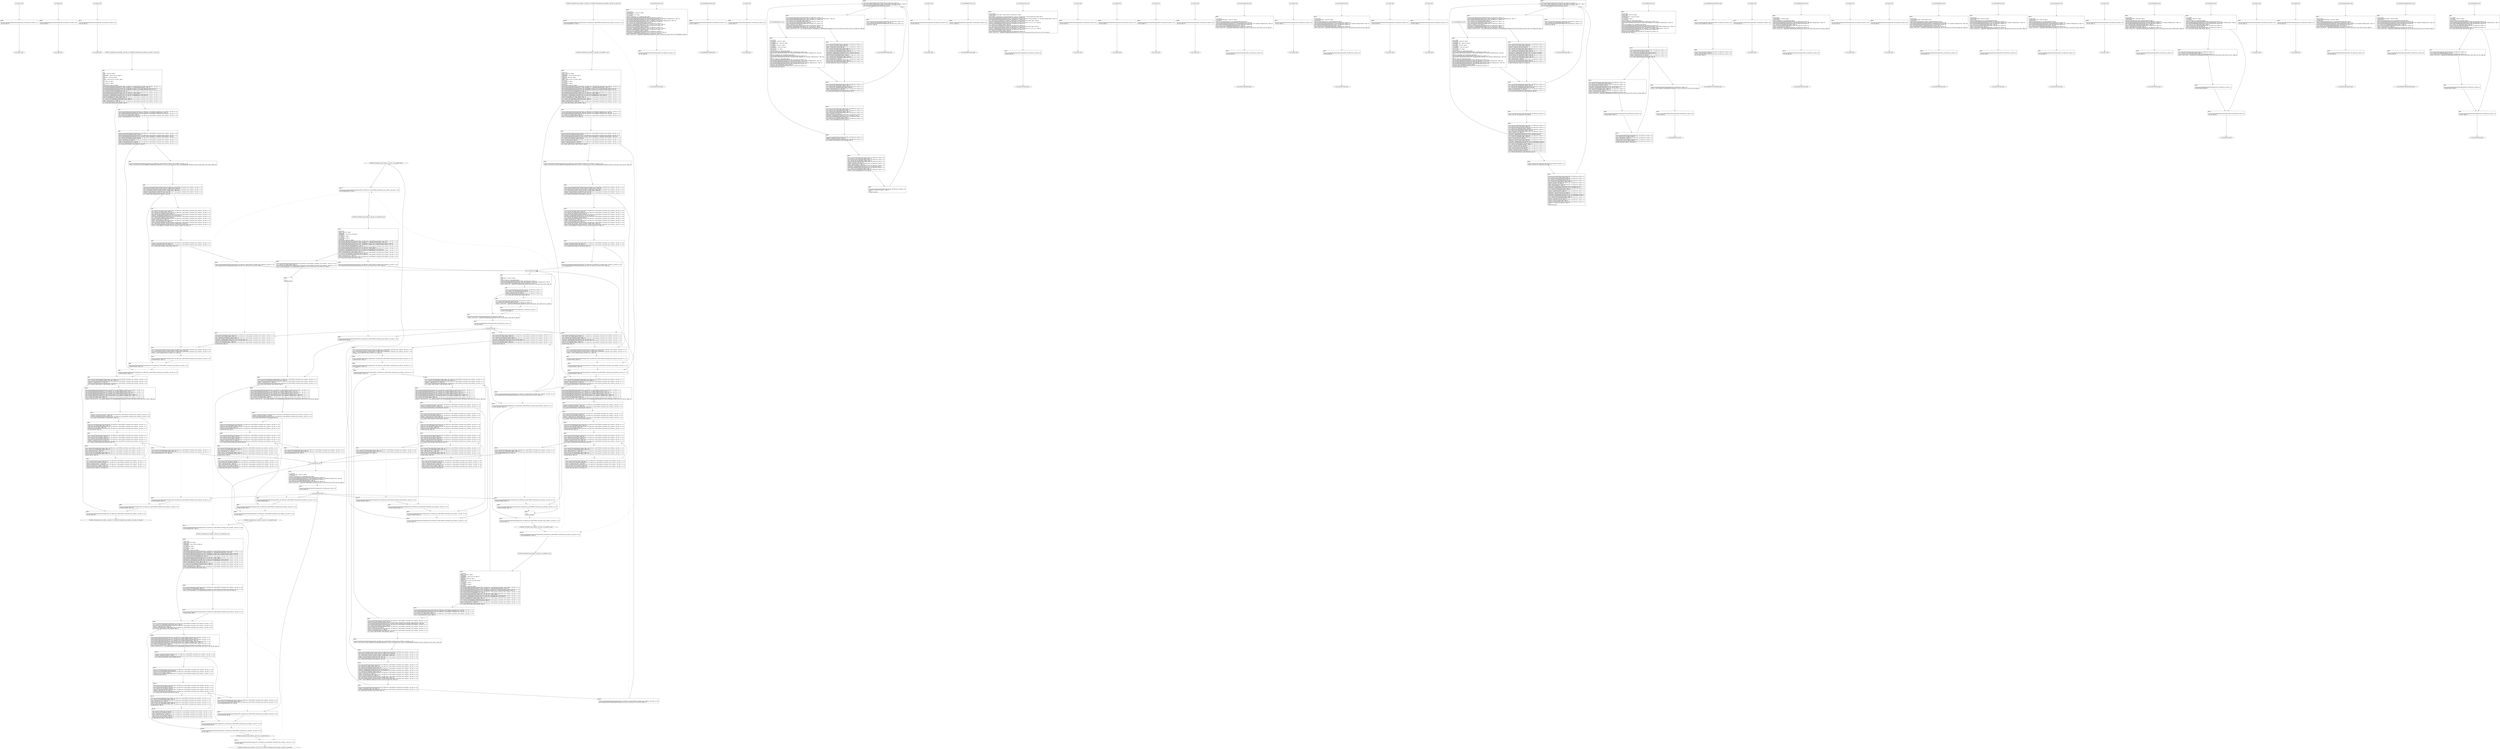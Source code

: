 digraph "icfg graph" {
BBio_ll_good1_end [label="{io_ll_good1_end}"];
BBio_ll_bad6_end [label="{io_ll_bad6_end}"];
BBio_ll_good5_end [label="{io_ll_good5_end}"];
BBCWE606_Unchecked_Loop_Condition__char_file_13_ll_goodB2G2_end [label="{CWE606_Unchecked_Loop_Condition__char_file_13_ll_goodB2G2_end}"];
BBio_ll_printWcharLine_end [label="{io_ll_printWcharLine_end}"];
BBio_ll_globalReturnsFalse_end [label="{io_ll_globalReturnsFalse_end}"];
BBio_ll_bad8_end [label="{io_ll_bad8_end}"];
BBio_ll_decodeHexWChars_end [label="{io_ll_decodeHexWChars_end}"];
BBCWE606_Unchecked_Loop_Condition__char_file_13_ll_goodG2B2_end [label="{CWE606_Unchecked_Loop_Condition__char_file_13_ll_goodG2B2_end}"];
BBio_ll_good7_end [label="{io_ll_good7_end}"];
BBio_ll_globalReturnsTrue_end [label="{io_ll_globalReturnsTrue_end}"];
BBio_ll_printStructLine_end [label="{io_ll_printStructLine_end}"];
BBio_ll_bad7_end [label="{io_ll_bad7_end}"];
BBio_ll_good6_end [label="{io_ll_good6_end}"];
BBio_ll_bad2_end [label="{io_ll_bad2_end}"];
BBio_ll_bad9_end [label="{io_ll_bad9_end}"];
BBio_ll_printUnsignedLine_end [label="{io_ll_printUnsignedLine_end}"];
BBio_ll_good4_end [label="{io_ll_good4_end}"];
BBio_ll_printSizeTLine_end [label="{io_ll_printSizeTLine_end}"];
BBio_ll_bad5_end [label="{io_ll_bad5_end}"];
BBio_ll_printLine_end [label="{io_ll_printLine_end}"];
BBCWE606_Unchecked_Loop_Condition__char_file_13_ll_goodG2B1_end [label="{CWE606_Unchecked_Loop_Condition__char_file_13_ll_goodG2B1_end}"];
BBCWE606_Unchecked_Loop_Condition__char_file_13_ll_CWE606_Unchecked_Loop_Condition__char_file_13_bad_end [label="{CWE606_Unchecked_Loop_Condition__char_file_13_ll_CWE606_Unchecked_Loop_Condition__char_file_13_bad_end}"];
BBio_ll_bad4_end [label="{io_ll_bad4_end}"];
BBio_ll_decodeHexChars_end [label="{io_ll_decodeHexChars_end}"];
BBio_ll_printBytesLine_end [label="{io_ll_printBytesLine_end}"];
BBio_ll_globalReturnsTrueOrFalse_end [label="{io_ll_globalReturnsTrueOrFalse_end}"];
BBio_ll_good3_end [label="{io_ll_good3_end}"];
BBio_ll_printHexCharLine_end [label="{io_ll_printHexCharLine_end}"];
BBio_ll_good9_end [label="{io_ll_good9_end}"];
BBCWE606_Unchecked_Loop_Condition__char_file_13_ll_goodB2G1_end [label="{CWE606_Unchecked_Loop_Condition__char_file_13_ll_goodB2G1_end}"];
BBio_ll_bad3_end [label="{io_ll_bad3_end}"];
BBio_ll_printDoubleLine_end [label="{io_ll_printDoubleLine_end}"];
BBio_ll_printShortLine_end [label="{io_ll_printShortLine_end}"];
BBio_ll_printLongLine_end [label="{io_ll_printLongLine_end}"];
BBio_ll_bad1_end [label="{io_ll_bad1_end}"];
BBio_ll_printFloatLine_end [label="{io_ll_printFloatLine_end}"];
BBio_ll_printWLine_end [label="{io_ll_printWLine_end}"];
BBio_ll_good2_end [label="{io_ll_good2_end}"];
BBio_ll_printIntLine_end [label="{io_ll_printIntLine_end}"];
BBCWE606_Unchecked_Loop_Condition__char_file_13_ll_CWE606_Unchecked_Loop_Condition__char_file_13_good_end [label="{CWE606_Unchecked_Loop_Condition__char_file_13_ll_CWE606_Unchecked_Loop_Condition__char_file_13_good_end}"];
BBio_ll_good8_end [label="{io_ll_good8_end}"];
BBio_ll_printLongLongLine_end [label="{io_ll_printLongLongLine_end}"];
BBio_ll_printHexUnsignedCharLine_end [label="{io_ll_printHexUnsignedCharLine_end}"];
BBio_ll_printSinkLine_end [label="{io_ll_printSinkLine_end}"];
BBio_ll_good1_start [label="{io_ll_good1_start}", shape=record];
io_ll_good1BB69 [label="{BB69:\l\l/home/raoxue/Desktop/MemVerif/workspace/000_109_086/source_code/io.c:187\l
  ret void, !dbg !52\l
}", shape=record];
BBio_ll_bad6_start [label="{io_ll_bad6_start}", shape=record];
io_ll_bad6BB83 [label="{BB83:\l\l/home/raoxue/Desktop/MemVerif/workspace/000_109_086/source_code/io.c:203\l
  ret void, !dbg !52\l
}", shape=record];
BBio_ll_good5_start [label="{io_ll_good5_start}", shape=record];
io_ll_good5BB73 [label="{BB73:\l\l/home/raoxue/Desktop/MemVerif/workspace/000_109_086/source_code/io.c:191\l
  ret void, !dbg !52\l
}", shape=record];
BBCWE606_Unchecked_Loop_Condition__char_file_13_ll_goodB2G2_start [label="{CWE606_Unchecked_Loop_Condition__char_file_13_ll_goodB2G2_start}", shape=record];
CWE606_Unchecked_Loop_Condition__char_file_13_ll_goodB2G2BB52 [label="{BB52:\l\l/:104940920\l
  %data = alloca i8*, align 8\l
/:104940920\l
  %dataBuffer = alloca [100 x i8], align 16\l
/:104940920\l
  %dataLen = alloca i64, align 8\l
/:104940920\l
  %pFile = alloca %struct._IO_FILE*, align 8\l
/:104940920\l
  %i = alloca i32, align 4\l
/:104940920\l
  %n = alloca i32, align 4\l
/:104940920\l
  %intVariable = alloca i32, align 4\l
/home/raoxue/Desktop/MemVerif/workspace/000_109_086/source_code/CWE606_Unchecked_Loop_Condition__char_file_13.c:147\l
  call void @llvm.dbg.declare(metadata i8** %data, metadata !272, metadata !DIExpression()), !dbg !273\l
/home/raoxue/Desktop/MemVerif/workspace/000_109_086/source_code/CWE606_Unchecked_Loop_Condition__char_file_13.c:148\l
  call void @llvm.dbg.declare(metadata [100 x i8]* %dataBuffer, metadata !274, metadata !DIExpression()), !dbg !275\l
/home/raoxue/Desktop/MemVerif/workspace/000_109_086/source_code/CWE606_Unchecked_Loop_Condition__char_file_13.c:148\l
  %0 = bitcast [100 x i8]* %dataBuffer to i8*, !dbg !21\l
/home/raoxue/Desktop/MemVerif/workspace/000_109_086/source_code/CWE606_Unchecked_Loop_Condition__char_file_13.c:148\l
  call void @llvm.memset.p0i8.i64(i8* align 16 %0, i8 0, i64 100, i1 false), !dbg !21\l
/home/raoxue/Desktop/MemVerif/workspace/000_109_086/source_code/CWE606_Unchecked_Loop_Condition__char_file_13.c:149\l
  %arraydecay = getelementptr inbounds [100 x i8], [100 x i8]* %dataBuffer, i64 0, i64 0, !dbg !22\l
/home/raoxue/Desktop/MemVerif/workspace/000_109_086/source_code/CWE606_Unchecked_Loop_Condition__char_file_13.c:149\l
  store i8* %arraydecay, i8** %data, align 8, !dbg !23\l
/home/raoxue/Desktop/MemVerif/workspace/000_109_086/source_code/CWE606_Unchecked_Loop_Condition__char_file_13.c:150\l
  %1 = load i32, i32* @GLOBAL_CONST_FIVE, align 4, !dbg !24\l
/home/raoxue/Desktop/MemVerif/workspace/000_109_086/source_code/CWE606_Unchecked_Loop_Condition__char_file_13.c:150\l
  %cmp = icmp eq i32 %1, 5, !dbg !26\l
/home/raoxue/Desktop/MemVerif/workspace/000_109_086/source_code/CWE606_Unchecked_Loop_Condition__char_file_13.c:150\l
  br i1 %cmp, label %if.then, label %if.end14, !dbg !27\l
}", shape=record];
CWE606_Unchecked_Loop_Condition__char_file_13_ll_goodB2G2BB53 [label="{BB53:\l\l/home/raoxue/Desktop/MemVerif/workspace/000_109_086/source_code/CWE606_Unchecked_Loop_Condition__char_file_13.c:154\l
  call void @llvm.dbg.declare(metadata i64* %dataLen, metadata !282, metadata !DIExpression()), !dbg !285\l
/home/raoxue/Desktop/MemVerif/workspace/000_109_086/source_code/CWE606_Unchecked_Loop_Condition__char_file_13.c:154\l
  %2 = load i8*, i8** %data, align 8, !dbg !35\l
/home/raoxue/Desktop/MemVerif/workspace/000_109_086/source_code/CWE606_Unchecked_Loop_Condition__char_file_13.c:154\l
  %call = call i64 @strlen(i8* %2) #6, !dbg !36\l
}", shape=record];
CWE606_Unchecked_Loop_Condition__char_file_13_ll_goodB2G2BB53 [label="{BB53:\l\l/home/raoxue/Desktop/MemVerif/workspace/000_109_086/source_code/CWE606_Unchecked_Loop_Condition__char_file_13.c:154\l
  call void @llvm.dbg.declare(metadata i64* %dataLen, metadata !282, metadata !DIExpression()), !dbg !285\l
/home/raoxue/Desktop/MemVerif/workspace/000_109_086/source_code/CWE606_Unchecked_Loop_Condition__char_file_13.c:154\l
  %2 = load i8*, i8** %data, align 8, !dbg !35\l
/home/raoxue/Desktop/MemVerif/workspace/000_109_086/source_code/CWE606_Unchecked_Loop_Condition__char_file_13.c:154\l
  %call = call i64 @strlen(i8* %2) #6, !dbg !36\l
}", shape=record];
CWE606_Unchecked_Loop_Condition__char_file_13_ll_goodB2G2BB55 [label="{BB55:\l\l/home/raoxue/Desktop/MemVerif/workspace/000_109_086/source_code/CWE606_Unchecked_Loop_Condition__char_file_13.c:154\l
  store i64 %call, i64* %dataLen, align 8, !dbg !34\l
/home/raoxue/Desktop/MemVerif/workspace/000_109_086/source_code/CWE606_Unchecked_Loop_Condition__char_file_13.c:155\l
  call void @llvm.dbg.declare(metadata %struct._IO_FILE** %pFile, metadata !288, metadata !DIExpression()), !dbg !289\l
/home/raoxue/Desktop/MemVerif/workspace/000_109_086/source_code/CWE606_Unchecked_Loop_Condition__char_file_13.c:157\l
  %3 = load i64, i64* %dataLen, align 8, !dbg !95\l
/home/raoxue/Desktop/MemVerif/workspace/000_109_086/source_code/CWE606_Unchecked_Loop_Condition__char_file_13.c:157\l
  %sub = sub i64 100, %3, !dbg !97\l
/home/raoxue/Desktop/MemVerif/workspace/000_109_086/source_code/CWE606_Unchecked_Loop_Condition__char_file_13.c:157\l
  %cmp1 = icmp ugt i64 %sub, 1, !dbg !98\l
/home/raoxue/Desktop/MemVerif/workspace/000_109_086/source_code/CWE606_Unchecked_Loop_Condition__char_file_13.c:157\l
  br i1 %cmp1, label %if.then2, label %if.end13, !dbg !99\l
}", shape=record];
CWE606_Unchecked_Loop_Condition__char_file_13_ll_goodB2G2BB56 [label="{BB56:\l\l/home/raoxue/Desktop/MemVerif/workspace/000_109_086/source_code/CWE606_Unchecked_Loop_Condition__char_file_13.c:159\l
  %call3 = call %struct._IO_FILE* @fopen(i8* getelementptr inbounds ([14 x i8], [14 x i8]* @.str, i64 0, i64 0), i8* getelementptr inbounds ([2 x i8], [2 x i8]* @.str.1, i64 0, i64 0)), !dbg !100\l
}", shape=record];
CWE606_Unchecked_Loop_Condition__char_file_13_ll_goodB2G2BB56 [label="{BB56:\l\l/home/raoxue/Desktop/MemVerif/workspace/000_109_086/source_code/CWE606_Unchecked_Loop_Condition__char_file_13.c:159\l
  %call3 = call %struct._IO_FILE* @fopen(i8* getelementptr inbounds ([14 x i8], [14 x i8]* @.str, i64 0, i64 0), i8* getelementptr inbounds ([2 x i8], [2 x i8]* @.str.1, i64 0, i64 0)), !dbg !100\l
}", shape=record];
CWE606_Unchecked_Loop_Condition__char_file_13_ll_goodB2G2BB58 [label="{BB58:\l\l/home/raoxue/Desktop/MemVerif/workspace/000_109_086/source_code/CWE606_Unchecked_Loop_Condition__char_file_13.c:159\l
  store %struct._IO_FILE* %call3, %struct._IO_FILE** %pFile, align 8, !dbg !102\l
/home/raoxue/Desktop/MemVerif/workspace/000_109_086/source_code/CWE606_Unchecked_Loop_Condition__char_file_13.c:160\l
  %4 = load %struct._IO_FILE*, %struct._IO_FILE** %pFile, align 8, !dbg !103\l
/home/raoxue/Desktop/MemVerif/workspace/000_109_086/source_code/CWE606_Unchecked_Loop_Condition__char_file_13.c:160\l
  %cmp4 = icmp ne %struct._IO_FILE* %4, null, !dbg !105\l
/home/raoxue/Desktop/MemVerif/workspace/000_109_086/source_code/CWE606_Unchecked_Loop_Condition__char_file_13.c:160\l
  br i1 %cmp4, label %if.then5, label %if.end12, !dbg !106\l
}", shape=record];
CWE606_Unchecked_Loop_Condition__char_file_13_ll_goodB2G2BB59 [label="{BB59:\l\l/home/raoxue/Desktop/MemVerif/workspace/000_109_086/source_code/CWE606_Unchecked_Loop_Condition__char_file_13.c:163\l
  %5 = load i8*, i8** %data, align 8, !dbg !107\l
/home/raoxue/Desktop/MemVerif/workspace/000_109_086/source_code/CWE606_Unchecked_Loop_Condition__char_file_13.c:163\l
  %6 = load i64, i64* %dataLen, align 8, !dbg !110\l
/home/raoxue/Desktop/MemVerif/workspace/000_109_086/source_code/CWE606_Unchecked_Loop_Condition__char_file_13.c:163\l
  %add.ptr = getelementptr inbounds i8, i8* %5, i64 %6, !dbg !111\l
/home/raoxue/Desktop/MemVerif/workspace/000_109_086/source_code/CWE606_Unchecked_Loop_Condition__char_file_13.c:163\l
  %7 = load i64, i64* %dataLen, align 8, !dbg !112\l
/home/raoxue/Desktop/MemVerif/workspace/000_109_086/source_code/CWE606_Unchecked_Loop_Condition__char_file_13.c:163\l
  %sub6 = sub i64 100, %7, !dbg !113\l
/home/raoxue/Desktop/MemVerif/workspace/000_109_086/source_code/CWE606_Unchecked_Loop_Condition__char_file_13.c:163\l
  %conv = trunc i64 %sub6 to i32, !dbg !114\l
/home/raoxue/Desktop/MemVerif/workspace/000_109_086/source_code/CWE606_Unchecked_Loop_Condition__char_file_13.c:163\l
  %8 = load %struct._IO_FILE*, %struct._IO_FILE** %pFile, align 8, !dbg !115\l
/home/raoxue/Desktop/MemVerif/workspace/000_109_086/source_code/CWE606_Unchecked_Loop_Condition__char_file_13.c:163\l
  %call7 = call i8* @fgets(i8* %add.ptr, i32 %conv, %struct._IO_FILE* %8), !dbg !116\l
}", shape=record];
CWE606_Unchecked_Loop_Condition__char_file_13_ll_goodB2G2BB59 [label="{BB59:\l\l/home/raoxue/Desktop/MemVerif/workspace/000_109_086/source_code/CWE606_Unchecked_Loop_Condition__char_file_13.c:163\l
  %5 = load i8*, i8** %data, align 8, !dbg !107\l
/home/raoxue/Desktop/MemVerif/workspace/000_109_086/source_code/CWE606_Unchecked_Loop_Condition__char_file_13.c:163\l
  %6 = load i64, i64* %dataLen, align 8, !dbg !110\l
/home/raoxue/Desktop/MemVerif/workspace/000_109_086/source_code/CWE606_Unchecked_Loop_Condition__char_file_13.c:163\l
  %add.ptr = getelementptr inbounds i8, i8* %5, i64 %6, !dbg !111\l
/home/raoxue/Desktop/MemVerif/workspace/000_109_086/source_code/CWE606_Unchecked_Loop_Condition__char_file_13.c:163\l
  %7 = load i64, i64* %dataLen, align 8, !dbg !112\l
/home/raoxue/Desktop/MemVerif/workspace/000_109_086/source_code/CWE606_Unchecked_Loop_Condition__char_file_13.c:163\l
  %sub6 = sub i64 100, %7, !dbg !113\l
/home/raoxue/Desktop/MemVerif/workspace/000_109_086/source_code/CWE606_Unchecked_Loop_Condition__char_file_13.c:163\l
  %conv = trunc i64 %sub6 to i32, !dbg !114\l
/home/raoxue/Desktop/MemVerif/workspace/000_109_086/source_code/CWE606_Unchecked_Loop_Condition__char_file_13.c:163\l
  %8 = load %struct._IO_FILE*, %struct._IO_FILE** %pFile, align 8, !dbg !115\l
/home/raoxue/Desktop/MemVerif/workspace/000_109_086/source_code/CWE606_Unchecked_Loop_Condition__char_file_13.c:163\l
  %call7 = call i8* @fgets(i8* %add.ptr, i32 %conv, %struct._IO_FILE* %8), !dbg !116\l
}", shape=record];
CWE606_Unchecked_Loop_Condition__char_file_13_ll_goodB2G2BB61 [label="{BB61:\l\l/home/raoxue/Desktop/MemVerif/workspace/000_109_086/source_code/CWE606_Unchecked_Loop_Condition__char_file_13.c:163\l
  %cmp8 = icmp eq i8* %call7, null, !dbg !117\l
/home/raoxue/Desktop/MemVerif/workspace/000_109_086/source_code/CWE606_Unchecked_Loop_Condition__char_file_13.c:163\l
  br i1 %cmp8, label %if.then10, label %if.end, !dbg !118\l
}", shape=record];
CWE606_Unchecked_Loop_Condition__char_file_13_ll_goodB2G2BB62 [label="{BB62:\l\l/home/raoxue/Desktop/MemVerif/workspace/000_109_086/source_code/CWE606_Unchecked_Loop_Condition__char_file_13.c:165\l
  call void @printLine(i8* getelementptr inbounds ([15 x i8], [15 x i8]* @.str.2, i64 0, i64 0)), !dbg !119\l
}", shape=record];
CWE606_Unchecked_Loop_Condition__char_file_13_ll_goodB2G2BB62 [label="{BB62:\l\l/home/raoxue/Desktop/MemVerif/workspace/000_109_086/source_code/CWE606_Unchecked_Loop_Condition__char_file_13.c:165\l
  call void @printLine(i8* getelementptr inbounds ([15 x i8], [15 x i8]* @.str.2, i64 0, i64 0)), !dbg !119\l
}", shape=record];
CWE606_Unchecked_Loop_Condition__char_file_13_ll_goodB2G2BB64 [label="{BB64:\l\l/home/raoxue/Desktop/MemVerif/workspace/000_109_086/source_code/CWE606_Unchecked_Loop_Condition__char_file_13.c:167\l
  %9 = load i8*, i8** %data, align 8, !dbg !121\l
/home/raoxue/Desktop/MemVerif/workspace/000_109_086/source_code/CWE606_Unchecked_Loop_Condition__char_file_13.c:167\l
  %10 = load i64, i64* %dataLen, align 8, !dbg !122\l
/home/raoxue/Desktop/MemVerif/workspace/000_109_086/source_code/CWE606_Unchecked_Loop_Condition__char_file_13.c:167\l
  %arrayidx = getelementptr inbounds i8, i8* %9, i64 %10, !dbg !121\l
/home/raoxue/Desktop/MemVerif/workspace/000_109_086/source_code/CWE606_Unchecked_Loop_Condition__char_file_13.c:167\l
  store i8 0, i8* %arrayidx, align 1, !dbg !123\l
/home/raoxue/Desktop/MemVerif/workspace/000_109_086/source_code/CWE606_Unchecked_Loop_Condition__char_file_13.c:168\l
  br label %if.end, !dbg !124\l
}", shape=record];
CWE606_Unchecked_Loop_Condition__char_file_13_ll_goodB2G2BB63 [label="{BB63:\l\l/home/raoxue/Desktop/MemVerif/workspace/000_109_086/source_code/CWE606_Unchecked_Loop_Condition__char_file_13.c:169\l
  %11 = load %struct._IO_FILE*, %struct._IO_FILE** %pFile, align 8, !dbg !125\l
/home/raoxue/Desktop/MemVerif/workspace/000_109_086/source_code/CWE606_Unchecked_Loop_Condition__char_file_13.c:169\l
  %call11 = call i32 @fclose(%struct._IO_FILE* %11), !dbg !126\l
}", shape=record];
CWE606_Unchecked_Loop_Condition__char_file_13_ll_goodB2G2BB63 [label="{BB63:\l\l/home/raoxue/Desktop/MemVerif/workspace/000_109_086/source_code/CWE606_Unchecked_Loop_Condition__char_file_13.c:169\l
  %11 = load %struct._IO_FILE*, %struct._IO_FILE** %pFile, align 8, !dbg !125\l
/home/raoxue/Desktop/MemVerif/workspace/000_109_086/source_code/CWE606_Unchecked_Loop_Condition__char_file_13.c:169\l
  %call11 = call i32 @fclose(%struct._IO_FILE* %11), !dbg !126\l
}", shape=record];
CWE606_Unchecked_Loop_Condition__char_file_13_ll_goodB2G2BB65 [label="{BB65:\l\l/home/raoxue/Desktop/MemVerif/workspace/000_109_086/source_code/CWE606_Unchecked_Loop_Condition__char_file_13.c:170\l
  br label %if.end12, !dbg !127\l
}", shape=record];
CWE606_Unchecked_Loop_Condition__char_file_13_ll_goodB2G2BB60 [label="{BB60:\l\l/home/raoxue/Desktop/MemVerif/workspace/000_109_086/source_code/CWE606_Unchecked_Loop_Condition__char_file_13.c:171\l
  br label %if.end13, !dbg !128\l
}", shape=record];
CWE606_Unchecked_Loop_Condition__char_file_13_ll_goodB2G2BB57 [label="{BB57:\l\l/home/raoxue/Desktop/MemVerif/workspace/000_109_086/source_code/CWE606_Unchecked_Loop_Condition__char_file_13.c:173\l
  br label %if.end14, !dbg !129\l
}", shape=record];
CWE606_Unchecked_Loop_Condition__char_file_13_ll_goodB2G2BB54 [label="{BB54:\l\l/home/raoxue/Desktop/MemVerif/workspace/000_109_086/source_code/CWE606_Unchecked_Loop_Condition__char_file_13.c:174\l
  %12 = load i32, i32* @GLOBAL_CONST_FIVE, align 4, !dbg !130\l
/home/raoxue/Desktop/MemVerif/workspace/000_109_086/source_code/CWE606_Unchecked_Loop_Condition__char_file_13.c:174\l
  %cmp15 = icmp eq i32 %12, 5, !dbg !132\l
/home/raoxue/Desktop/MemVerif/workspace/000_109_086/source_code/CWE606_Unchecked_Loop_Condition__char_file_13.c:174\l
  br i1 %cmp15, label %if.then17, label %if.end30, !dbg !133\l
}", shape=record];
CWE606_Unchecked_Loop_Condition__char_file_13_ll_goodB2G2BB66 [label="{BB66:\l\l/home/raoxue/Desktop/MemVerif/workspace/000_109_086/source_code/CWE606_Unchecked_Loop_Condition__char_file_13.c:177\l
  call void @llvm.dbg.declare(metadata i32* %i, metadata !329, metadata !DIExpression()), !dbg !332\l
/home/raoxue/Desktop/MemVerif/workspace/000_109_086/source_code/CWE606_Unchecked_Loop_Condition__char_file_13.c:177\l
  call void @llvm.dbg.declare(metadata i32* %n, metadata !333, metadata !DIExpression()), !dbg !334\l
/home/raoxue/Desktop/MemVerif/workspace/000_109_086/source_code/CWE606_Unchecked_Loop_Condition__char_file_13.c:177\l
  call void @llvm.dbg.declare(metadata i32* %intVariable, metadata !335, metadata !DIExpression()), !dbg !336\l
/home/raoxue/Desktop/MemVerif/workspace/000_109_086/source_code/CWE606_Unchecked_Loop_Condition__char_file_13.c:178\l
  %13 = load i8*, i8** %data, align 8, !dbg !142\l
/home/raoxue/Desktop/MemVerif/workspace/000_109_086/source_code/CWE606_Unchecked_Loop_Condition__char_file_13.c:178\l
  %call18 = call i32 (i8*, i8*, ...) @__isoc99_sscanf(i8* %13, i8* getelementptr inbounds ([3 x i8], [3 x i8]* @.str.3, i64 0, i64 0), i32* %n) #7, !dbg !144\l
}", shape=record];
CWE606_Unchecked_Loop_Condition__char_file_13_ll_goodB2G2BB66 [label="{BB66:\l\l/home/raoxue/Desktop/MemVerif/workspace/000_109_086/source_code/CWE606_Unchecked_Loop_Condition__char_file_13.c:177\l
  call void @llvm.dbg.declare(metadata i32* %i, metadata !329, metadata !DIExpression()), !dbg !332\l
/home/raoxue/Desktop/MemVerif/workspace/000_109_086/source_code/CWE606_Unchecked_Loop_Condition__char_file_13.c:177\l
  call void @llvm.dbg.declare(metadata i32* %n, metadata !333, metadata !DIExpression()), !dbg !334\l
/home/raoxue/Desktop/MemVerif/workspace/000_109_086/source_code/CWE606_Unchecked_Loop_Condition__char_file_13.c:177\l
  call void @llvm.dbg.declare(metadata i32* %intVariable, metadata !335, metadata !DIExpression()), !dbg !336\l
/home/raoxue/Desktop/MemVerif/workspace/000_109_086/source_code/CWE606_Unchecked_Loop_Condition__char_file_13.c:178\l
  %13 = load i8*, i8** %data, align 8, !dbg !142\l
/home/raoxue/Desktop/MemVerif/workspace/000_109_086/source_code/CWE606_Unchecked_Loop_Condition__char_file_13.c:178\l
  %call18 = call i32 (i8*, i8*, ...) @__isoc99_sscanf(i8* %13, i8* getelementptr inbounds ([3 x i8], [3 x i8]* @.str.3, i64 0, i64 0), i32* %n) #7, !dbg !144\l
}", shape=record];
CWE606_Unchecked_Loop_Condition__char_file_13_ll_goodB2G2BB68 [label="{BB68:\l\l/home/raoxue/Desktop/MemVerif/workspace/000_109_086/source_code/CWE606_Unchecked_Loop_Condition__char_file_13.c:178\l
  %cmp19 = icmp eq i32 %call18, 1, !dbg !145\l
/home/raoxue/Desktop/MemVerif/workspace/000_109_086/source_code/CWE606_Unchecked_Loop_Condition__char_file_13.c:178\l
  br i1 %cmp19, label %if.then21, label %if.end29, !dbg !146\l
}", shape=record];
CWE606_Unchecked_Loop_Condition__char_file_13_ll_goodB2G2BB69 [label="{BB69:\l\l/home/raoxue/Desktop/MemVerif/workspace/000_109_086/source_code/CWE606_Unchecked_Loop_Condition__char_file_13.c:181\l
  %14 = load i32, i32* %n, align 4, !dbg !147\l
/home/raoxue/Desktop/MemVerif/workspace/000_109_086/source_code/CWE606_Unchecked_Loop_Condition__char_file_13.c:181\l
  %cmp22 = icmp slt i32 %14, 10000, !dbg !150\l
/home/raoxue/Desktop/MemVerif/workspace/000_109_086/source_code/CWE606_Unchecked_Loop_Condition__char_file_13.c:181\l
  br i1 %cmp22, label %if.then24, label %if.end28, !dbg !151\l
}", shape=record];
CWE606_Unchecked_Loop_Condition__char_file_13_ll_goodB2G2BB71 [label="{BB71:\l\l/home/raoxue/Desktop/MemVerif/workspace/000_109_086/source_code/CWE606_Unchecked_Loop_Condition__char_file_13.c:183\l
  store i32 0, i32* %intVariable, align 4, !dbg !152\l
/home/raoxue/Desktop/MemVerif/workspace/000_109_086/source_code/CWE606_Unchecked_Loop_Condition__char_file_13.c:184\l
  store i32 0, i32* %i, align 4, !dbg !154\l
/home/raoxue/Desktop/MemVerif/workspace/000_109_086/source_code/CWE606_Unchecked_Loop_Condition__char_file_13.c:184\l
  br label %for.cond, !dbg !156\l
}", shape=record];
CWE606_Unchecked_Loop_Condition__char_file_13_ll_goodB2G2BB73 [label="{BB73:\l\l/home/raoxue/Desktop/MemVerif/workspace/000_109_086/source_code/CWE606_Unchecked_Loop_Condition__char_file_13.c:184\l
  %15 = load i32, i32* %i, align 4, !dbg !157\l
/home/raoxue/Desktop/MemVerif/workspace/000_109_086/source_code/CWE606_Unchecked_Loop_Condition__char_file_13.c:184\l
  %16 = load i32, i32* %n, align 4, !dbg !159\l
/home/raoxue/Desktop/MemVerif/workspace/000_109_086/source_code/CWE606_Unchecked_Loop_Condition__char_file_13.c:184\l
  %cmp25 = icmp slt i32 %15, %16, !dbg !160\l
/home/raoxue/Desktop/MemVerif/workspace/000_109_086/source_code/CWE606_Unchecked_Loop_Condition__char_file_13.c:184\l
  br i1 %cmp25, label %for.body, label %for.end, !dbg !161\l
}", shape=record];
CWE606_Unchecked_Loop_Condition__char_file_13_ll_goodB2G2BB74 [label="{BB74:\l\l/home/raoxue/Desktop/MemVerif/workspace/000_109_086/source_code/CWE606_Unchecked_Loop_Condition__char_file_13.c:187\l
  %17 = load i32, i32* %intVariable, align 4, !dbg !162\l
/home/raoxue/Desktop/MemVerif/workspace/000_109_086/source_code/CWE606_Unchecked_Loop_Condition__char_file_13.c:187\l
  %inc = add nsw i32 %17, 1, !dbg !162\l
/home/raoxue/Desktop/MemVerif/workspace/000_109_086/source_code/CWE606_Unchecked_Loop_Condition__char_file_13.c:187\l
  store i32 %inc, i32* %intVariable, align 4, !dbg !162\l
/home/raoxue/Desktop/MemVerif/workspace/000_109_086/source_code/CWE606_Unchecked_Loop_Condition__char_file_13.c:188\l
  br label %for.inc, !dbg !164\l
}", shape=record];
CWE606_Unchecked_Loop_Condition__char_file_13_ll_goodB2G2BB76 [label="{BB76:\l\l/home/raoxue/Desktop/MemVerif/workspace/000_109_086/source_code/CWE606_Unchecked_Loop_Condition__char_file_13.c:184\l
  %18 = load i32, i32* %i, align 4, !dbg !165\l
/home/raoxue/Desktop/MemVerif/workspace/000_109_086/source_code/CWE606_Unchecked_Loop_Condition__char_file_13.c:184\l
  %inc27 = add nsw i32 %18, 1, !dbg !165\l
/home/raoxue/Desktop/MemVerif/workspace/000_109_086/source_code/CWE606_Unchecked_Loop_Condition__char_file_13.c:184\l
  store i32 %inc27, i32* %i, align 4, !dbg !165\l
/home/raoxue/Desktop/MemVerif/workspace/000_109_086/source_code/CWE606_Unchecked_Loop_Condition__char_file_13.c:184\l
  br label %for.cond, !dbg !166, !llvm.loop !167\l
}", shape=record];
CWE606_Unchecked_Loop_Condition__char_file_13_ll_goodB2G2BB75 [label="{BB75:\l\l/home/raoxue/Desktop/MemVerif/workspace/000_109_086/source_code/CWE606_Unchecked_Loop_Condition__char_file_13.c:189\l
  %19 = load i32, i32* %intVariable, align 4, !dbg !170\l
/home/raoxue/Desktop/MemVerif/workspace/000_109_086/source_code/CWE606_Unchecked_Loop_Condition__char_file_13.c:189\l
  call void @printIntLine(i32 %19), !dbg !171\l
}", shape=record];
CWE606_Unchecked_Loop_Condition__char_file_13_ll_goodB2G2BB75 [label="{BB75:\l\l/home/raoxue/Desktop/MemVerif/workspace/000_109_086/source_code/CWE606_Unchecked_Loop_Condition__char_file_13.c:189\l
  %19 = load i32, i32* %intVariable, align 4, !dbg !170\l
/home/raoxue/Desktop/MemVerif/workspace/000_109_086/source_code/CWE606_Unchecked_Loop_Condition__char_file_13.c:189\l
  call void @printIntLine(i32 %19), !dbg !171\l
}", shape=record];
CWE606_Unchecked_Loop_Condition__char_file_13_ll_goodB2G2BB77 [label="{BB77:\l\l/home/raoxue/Desktop/MemVerif/workspace/000_109_086/source_code/CWE606_Unchecked_Loop_Condition__char_file_13.c:190\l
  br label %if.end28, !dbg !172\l
}", shape=record];
CWE606_Unchecked_Loop_Condition__char_file_13_ll_goodB2G2BB72 [label="{BB72:\l\l/home/raoxue/Desktop/MemVerif/workspace/000_109_086/source_code/CWE606_Unchecked_Loop_Condition__char_file_13.c:191\l
  br label %if.end29, !dbg !173\l
}", shape=record];
CWE606_Unchecked_Loop_Condition__char_file_13_ll_goodB2G2BB70 [label="{BB70:\l\l/home/raoxue/Desktop/MemVerif/workspace/000_109_086/source_code/CWE606_Unchecked_Loop_Condition__char_file_13.c:193\l
  br label %if.end30, !dbg !174\l
}", shape=record];
CWE606_Unchecked_Loop_Condition__char_file_13_ll_goodB2G2BB67 [label="{BB67:\l\l/home/raoxue/Desktop/MemVerif/workspace/000_109_086/source_code/CWE606_Unchecked_Loop_Condition__char_file_13.c:194\l
  ret void, !dbg !175\l
}", shape=record];
BBio_ll_printWcharLine_start [label="{io_ll_printWcharLine_start}", shape=record];
io_ll_printWcharLineBB28 [label="{BB28:\l\l/:4218114304\l
  %wideChar.addr = alloca i32, align 4\l
/:4218114304\l
  %s = alloca [2 x i32], align 4\l
/:4218114304\l
  store i32 %wideChar, i32* %wideChar.addr, align 4\l
/home/raoxue/Desktop/MemVerif/workspace/000_109_086/source_code/io.c:70\l
  call void @llvm.dbg.declare(metadata i32* %wideChar.addr, metadata !162, metadata !DIExpression()), !dbg !163\l
/home/raoxue/Desktop/MemVerif/workspace/000_109_086/source_code/io.c:74\l
  call void @llvm.dbg.declare(metadata [2 x i32]* %s, metadata !164, metadata !DIExpression()), !dbg !168\l
/home/raoxue/Desktop/MemVerif/workspace/000_109_086/source_code/io.c:75\l
  %0 = load i32, i32* %wideChar.addr, align 4, !dbg !61\l
/home/raoxue/Desktop/MemVerif/workspace/000_109_086/source_code/io.c:75\l
  %arrayidx = getelementptr inbounds [2 x i32], [2 x i32]* %s, i64 0, i64 0, !dbg !62\l
/home/raoxue/Desktop/MemVerif/workspace/000_109_086/source_code/io.c:75\l
  store i32 %0, i32* %arrayidx, align 4, !dbg !63\l
/home/raoxue/Desktop/MemVerif/workspace/000_109_086/source_code/io.c:76\l
  %arrayidx1 = getelementptr inbounds [2 x i32], [2 x i32]* %s, i64 0, i64 1, !dbg !64\l
/home/raoxue/Desktop/MemVerif/workspace/000_109_086/source_code/io.c:76\l
  store i32 0, i32* %arrayidx1, align 4, !dbg !65\l
/home/raoxue/Desktop/MemVerif/workspace/000_109_086/source_code/io.c:77\l
  %arraydecay = getelementptr inbounds [2 x i32], [2 x i32]* %s, i64 0, i64 0, !dbg !66\l
/home/raoxue/Desktop/MemVerif/workspace/000_109_086/source_code/io.c:77\l
  %call = call i32 (i8*, ...) @printf(i8* getelementptr inbounds ([5 x i8], [5 x i8]* @.str.10, i64 0, i64 0), i32* %arraydecay), !dbg !67\l
}", shape=record];
io_ll_printWcharLineBB28 [label="{BB28:\l\l/:4218114304\l
  %wideChar.addr = alloca i32, align 4\l
/:4218114304\l
  %s = alloca [2 x i32], align 4\l
/:4218114304\l
  store i32 %wideChar, i32* %wideChar.addr, align 4\l
/home/raoxue/Desktop/MemVerif/workspace/000_109_086/source_code/io.c:70\l
  call void @llvm.dbg.declare(metadata i32* %wideChar.addr, metadata !162, metadata !DIExpression()), !dbg !163\l
/home/raoxue/Desktop/MemVerif/workspace/000_109_086/source_code/io.c:74\l
  call void @llvm.dbg.declare(metadata [2 x i32]* %s, metadata !164, metadata !DIExpression()), !dbg !168\l
/home/raoxue/Desktop/MemVerif/workspace/000_109_086/source_code/io.c:75\l
  %0 = load i32, i32* %wideChar.addr, align 4, !dbg !61\l
/home/raoxue/Desktop/MemVerif/workspace/000_109_086/source_code/io.c:75\l
  %arrayidx = getelementptr inbounds [2 x i32], [2 x i32]* %s, i64 0, i64 0, !dbg !62\l
/home/raoxue/Desktop/MemVerif/workspace/000_109_086/source_code/io.c:75\l
  store i32 %0, i32* %arrayidx, align 4, !dbg !63\l
/home/raoxue/Desktop/MemVerif/workspace/000_109_086/source_code/io.c:76\l
  %arrayidx1 = getelementptr inbounds [2 x i32], [2 x i32]* %s, i64 0, i64 1, !dbg !64\l
/home/raoxue/Desktop/MemVerif/workspace/000_109_086/source_code/io.c:76\l
  store i32 0, i32* %arrayidx1, align 4, !dbg !65\l
/home/raoxue/Desktop/MemVerif/workspace/000_109_086/source_code/io.c:77\l
  %arraydecay = getelementptr inbounds [2 x i32], [2 x i32]* %s, i64 0, i64 0, !dbg !66\l
/home/raoxue/Desktop/MemVerif/workspace/000_109_086/source_code/io.c:77\l
  %call = call i32 (i8*, ...) @printf(i8* getelementptr inbounds ([5 x i8], [5 x i8]* @.str.10, i64 0, i64 0), i32* %arraydecay), !dbg !67\l
}", shape=record];
io_ll_printWcharLineBB29 [label="{BB29:\l\l/home/raoxue/Desktop/MemVerif/workspace/000_109_086/source_code/io.c:78\l
  ret void, !dbg !68\l
}", shape=record];
BBio_ll_globalReturnsFalse_start [label="{io_ll_globalReturnsFalse_start}", shape=record];
io_ll_globalReturnsFalseBB66 [label="{BB66:\l\l/home/raoxue/Desktop/MemVerif/workspace/000_109_086/source_code/io.c:163\l
  ret i32 0, !dbg !52\l
}", shape=record];
BBio_ll_bad8_start [label="{io_ll_bad8_start}", shape=record];
io_ll_bad8BB85 [label="{BB85:\l\l/home/raoxue/Desktop/MemVerif/workspace/000_109_086/source_code/io.c:205\l
  ret void, !dbg !52\l
}", shape=record];
BBio_ll_decodeHexWChars_start [label="{io_ll_decodeHexWChars_start}", shape=record];
io_ll_decodeHexWCharsBB55 [label="{BB55:\l\l/:117209672\l
  %bytes.addr = alloca i8*, align 8\l
/:117209672\l
  %numBytes.addr = alloca i64, align 8\l
/:117209672\l
  %hex.addr = alloca i32*, align 8\l
/:117209672\l
  %numWritten = alloca i64, align 8\l
/:117209672\l
  %byte = alloca i32, align 4\l
/:117209672\l
  store i8* %bytes, i8** %bytes.addr, align 8\l
/home/raoxue/Desktop/MemVerif/workspace/000_109_086/source_code/io.c:135\l
  call void @llvm.dbg.declare(metadata i8** %bytes.addr, metadata !290, metadata !DIExpression()), !dbg !291\l
/:135\l
  store i64 %numBytes, i64* %numBytes.addr, align 8\l
/home/raoxue/Desktop/MemVerif/workspace/000_109_086/source_code/io.c:135\l
  call void @llvm.dbg.declare(metadata i64* %numBytes.addr, metadata !292, metadata !DIExpression()), !dbg !293\l
/:135\l
  store i32* %hex, i32** %hex.addr, align 8\l
/home/raoxue/Desktop/MemVerif/workspace/000_109_086/source_code/io.c:135\l
  call void @llvm.dbg.declare(metadata i32** %hex.addr, metadata !294, metadata !DIExpression()), !dbg !295\l
/home/raoxue/Desktop/MemVerif/workspace/000_109_086/source_code/io.c:137\l
  call void @llvm.dbg.declare(metadata i64* %numWritten, metadata !296, metadata !DIExpression()), !dbg !297\l
/home/raoxue/Desktop/MemVerif/workspace/000_109_086/source_code/io.c:137\l
  store i64 0, i64* %numWritten, align 8, !dbg !65\l
/home/raoxue/Desktop/MemVerif/workspace/000_109_086/source_code/io.c:143\l
  br label %while.cond, !dbg !66\l
}", shape=record];
io_ll_decodeHexWCharsBB56 [label="{BB56:\l\l/home/raoxue/Desktop/MemVerif/workspace/000_109_086/source_code/io.c:143\l
  %0 = load i64, i64* %numWritten, align 8, !dbg !67\l
/home/raoxue/Desktop/MemVerif/workspace/000_109_086/source_code/io.c:143\l
  %1 = load i64, i64* %numBytes.addr, align 8, !dbg !68\l
/home/raoxue/Desktop/MemVerif/workspace/000_109_086/source_code/io.c:143\l
  %cmp = icmp ult i64 %0, %1, !dbg !69\l
/home/raoxue/Desktop/MemVerif/workspace/000_109_086/source_code/io.c:143\l
  br i1 %cmp, label %land.lhs.true, label %land.end, !dbg !70\l
}", shape=record];
io_ll_decodeHexWCharsBB57 [label="{BB57:\l\l/home/raoxue/Desktop/MemVerif/workspace/000_109_086/source_code/io.c:143\l
  %2 = load i32*, i32** %hex.addr, align 8, !dbg !71\l
/home/raoxue/Desktop/MemVerif/workspace/000_109_086/source_code/io.c:143\l
  %3 = load i64, i64* %numWritten, align 8, !dbg !72\l
/home/raoxue/Desktop/MemVerif/workspace/000_109_086/source_code/io.c:143\l
  %mul = mul i64 2, %3, !dbg !73\l
/home/raoxue/Desktop/MemVerif/workspace/000_109_086/source_code/io.c:143\l
  %arrayidx = getelementptr inbounds i32, i32* %2, i64 %mul, !dbg !71\l
/home/raoxue/Desktop/MemVerif/workspace/000_109_086/source_code/io.c:143\l
  %4 = load i32, i32* %arrayidx, align 4, !dbg !71\l
/home/raoxue/Desktop/MemVerif/workspace/000_109_086/source_code/io.c:143\l
  %call = call i32 @iswxdigit(i32 %4) #5, !dbg !74\l
}", shape=record];
io_ll_decodeHexWCharsBB57 [label="{BB57:\l\l/home/raoxue/Desktop/MemVerif/workspace/000_109_086/source_code/io.c:143\l
  %2 = load i32*, i32** %hex.addr, align 8, !dbg !71\l
/home/raoxue/Desktop/MemVerif/workspace/000_109_086/source_code/io.c:143\l
  %3 = load i64, i64* %numWritten, align 8, !dbg !72\l
/home/raoxue/Desktop/MemVerif/workspace/000_109_086/source_code/io.c:143\l
  %mul = mul i64 2, %3, !dbg !73\l
/home/raoxue/Desktop/MemVerif/workspace/000_109_086/source_code/io.c:143\l
  %arrayidx = getelementptr inbounds i32, i32* %2, i64 %mul, !dbg !71\l
/home/raoxue/Desktop/MemVerif/workspace/000_109_086/source_code/io.c:143\l
  %4 = load i32, i32* %arrayidx, align 4, !dbg !71\l
/home/raoxue/Desktop/MemVerif/workspace/000_109_086/source_code/io.c:143\l
  %call = call i32 @iswxdigit(i32 %4) #5, !dbg !74\l
}", shape=record];
io_ll_decodeHexWCharsBB59 [label="{BB59:\l\l/home/raoxue/Desktop/MemVerif/workspace/000_109_086/source_code/io.c:143\l
  %tobool = icmp ne i32 %call, 0, !dbg !74\l
/home/raoxue/Desktop/MemVerif/workspace/000_109_086/source_code/io.c:143\l
  br i1 %tobool, label %land.rhs, label %land.end, !dbg !75\l
}", shape=record];
io_ll_decodeHexWCharsBB60 [label="{BB60:\l\l/home/raoxue/Desktop/MemVerif/workspace/000_109_086/source_code/io.c:143\l
  %5 = load i32*, i32** %hex.addr, align 8, !dbg !76\l
/home/raoxue/Desktop/MemVerif/workspace/000_109_086/source_code/io.c:143\l
  %6 = load i64, i64* %numWritten, align 8, !dbg !77\l
/home/raoxue/Desktop/MemVerif/workspace/000_109_086/source_code/io.c:143\l
  %mul1 = mul i64 2, %6, !dbg !78\l
/home/raoxue/Desktop/MemVerif/workspace/000_109_086/source_code/io.c:143\l
  %add = add i64 %mul1, 1, !dbg !79\l
/home/raoxue/Desktop/MemVerif/workspace/000_109_086/source_code/io.c:143\l
  %arrayidx2 = getelementptr inbounds i32, i32* %5, i64 %add, !dbg !76\l
/home/raoxue/Desktop/MemVerif/workspace/000_109_086/source_code/io.c:143\l
  %7 = load i32, i32* %arrayidx2, align 4, !dbg !76\l
/home/raoxue/Desktop/MemVerif/workspace/000_109_086/source_code/io.c:143\l
  %call3 = call i32 @iswxdigit(i32 %7) #5, !dbg !80\l
}", shape=record];
io_ll_decodeHexWCharsBB60 [label="{BB60:\l\l/home/raoxue/Desktop/MemVerif/workspace/000_109_086/source_code/io.c:143\l
  %5 = load i32*, i32** %hex.addr, align 8, !dbg !76\l
/home/raoxue/Desktop/MemVerif/workspace/000_109_086/source_code/io.c:143\l
  %6 = load i64, i64* %numWritten, align 8, !dbg !77\l
/home/raoxue/Desktop/MemVerif/workspace/000_109_086/source_code/io.c:143\l
  %mul1 = mul i64 2, %6, !dbg !78\l
/home/raoxue/Desktop/MemVerif/workspace/000_109_086/source_code/io.c:143\l
  %add = add i64 %mul1, 1, !dbg !79\l
/home/raoxue/Desktop/MemVerif/workspace/000_109_086/source_code/io.c:143\l
  %arrayidx2 = getelementptr inbounds i32, i32* %5, i64 %add, !dbg !76\l
/home/raoxue/Desktop/MemVerif/workspace/000_109_086/source_code/io.c:143\l
  %7 = load i32, i32* %arrayidx2, align 4, !dbg !76\l
/home/raoxue/Desktop/MemVerif/workspace/000_109_086/source_code/io.c:143\l
  %call3 = call i32 @iswxdigit(i32 %7) #5, !dbg !80\l
}", shape=record];
io_ll_decodeHexWCharsBB61 [label="{BB61:\l\l/home/raoxue/Desktop/MemVerif/workspace/000_109_086/source_code/io.c:143\l
  %tobool4 = icmp ne i32 %call3, 0, !dbg !75\l
/:143\l
  br label %land.end\l
}", shape=record];
io_ll_decodeHexWCharsBB58 [label="{BB58:\l\l/home/raoxue/Desktop/MemVerif/workspace/000_109_086/source_code/io.c:0\l
  %8 = phi i1 [ false, %land.lhs.true ], [ false, %while.cond ], [ %tobool4, %land.rhs ], !dbg !81\l
/home/raoxue/Desktop/MemVerif/workspace/000_109_086/source_code/io.c:143\l
  br i1 %8, label %while.body, label %while.end, !dbg !66\l
}", shape=record];
io_ll_decodeHexWCharsBB62 [label="{BB62:\l\l/home/raoxue/Desktop/MemVerif/workspace/000_109_086/source_code/io.c:145\l
  call void @llvm.dbg.declare(metadata i32* %byte, metadata !314, metadata !DIExpression()), !dbg !316\l
/home/raoxue/Desktop/MemVerif/workspace/000_109_086/source_code/io.c:146\l
  %9 = load i32*, i32** %hex.addr, align 8, !dbg !85\l
/home/raoxue/Desktop/MemVerif/workspace/000_109_086/source_code/io.c:146\l
  %10 = load i64, i64* %numWritten, align 8, !dbg !86\l
/home/raoxue/Desktop/MemVerif/workspace/000_109_086/source_code/io.c:146\l
  %mul5 = mul i64 2, %10, !dbg !87\l
/home/raoxue/Desktop/MemVerif/workspace/000_109_086/source_code/io.c:146\l
  %arrayidx6 = getelementptr inbounds i32, i32* %9, i64 %mul5, !dbg !85\l
/home/raoxue/Desktop/MemVerif/workspace/000_109_086/source_code/io.c:146\l
  %call7 = call i32 (i32*, i32*, ...) @__isoc99_swscanf(i32* %arrayidx6, i32* getelementptr inbounds ([5 x i32], [5 x i32]* @.str.16, i64 0, i64 0), i32* %byte) #5, !dbg !88\l
}", shape=record];
io_ll_decodeHexWCharsBB62 [label="{BB62:\l\l/home/raoxue/Desktop/MemVerif/workspace/000_109_086/source_code/io.c:145\l
  call void @llvm.dbg.declare(metadata i32* %byte, metadata !314, metadata !DIExpression()), !dbg !316\l
/home/raoxue/Desktop/MemVerif/workspace/000_109_086/source_code/io.c:146\l
  %9 = load i32*, i32** %hex.addr, align 8, !dbg !85\l
/home/raoxue/Desktop/MemVerif/workspace/000_109_086/source_code/io.c:146\l
  %10 = load i64, i64* %numWritten, align 8, !dbg !86\l
/home/raoxue/Desktop/MemVerif/workspace/000_109_086/source_code/io.c:146\l
  %mul5 = mul i64 2, %10, !dbg !87\l
/home/raoxue/Desktop/MemVerif/workspace/000_109_086/source_code/io.c:146\l
  %arrayidx6 = getelementptr inbounds i32, i32* %9, i64 %mul5, !dbg !85\l
/home/raoxue/Desktop/MemVerif/workspace/000_109_086/source_code/io.c:146\l
  %call7 = call i32 (i32*, i32*, ...) @__isoc99_swscanf(i32* %arrayidx6, i32* getelementptr inbounds ([5 x i32], [5 x i32]* @.str.16, i64 0, i64 0), i32* %byte) #5, !dbg !88\l
}", shape=record];
io_ll_decodeHexWCharsBB64 [label="{BB64:\l\l/home/raoxue/Desktop/MemVerif/workspace/000_109_086/source_code/io.c:147\l
  %11 = load i32, i32* %byte, align 4, !dbg !89\l
/home/raoxue/Desktop/MemVerif/workspace/000_109_086/source_code/io.c:147\l
  %conv = trunc i32 %11 to i8, !dbg !90\l
/home/raoxue/Desktop/MemVerif/workspace/000_109_086/source_code/io.c:147\l
  %12 = load i8*, i8** %bytes.addr, align 8, !dbg !91\l
/home/raoxue/Desktop/MemVerif/workspace/000_109_086/source_code/io.c:147\l
  %13 = load i64, i64* %numWritten, align 8, !dbg !92\l
/home/raoxue/Desktop/MemVerif/workspace/000_109_086/source_code/io.c:147\l
  %arrayidx8 = getelementptr inbounds i8, i8* %12, i64 %13, !dbg !91\l
/home/raoxue/Desktop/MemVerif/workspace/000_109_086/source_code/io.c:147\l
  store i8 %conv, i8* %arrayidx8, align 1, !dbg !93\l
/home/raoxue/Desktop/MemVerif/workspace/000_109_086/source_code/io.c:148\l
  %14 = load i64, i64* %numWritten, align 8, !dbg !94\l
/home/raoxue/Desktop/MemVerif/workspace/000_109_086/source_code/io.c:148\l
  %inc = add i64 %14, 1, !dbg !94\l
/home/raoxue/Desktop/MemVerif/workspace/000_109_086/source_code/io.c:148\l
  store i64 %inc, i64* %numWritten, align 8, !dbg !94\l
/home/raoxue/Desktop/MemVerif/workspace/000_109_086/source_code/io.c:143\l
  br label %while.cond, !dbg !66, !llvm.loop !95\l
}", shape=record];
io_ll_decodeHexWCharsBB63 [label="{BB63:\l\l/home/raoxue/Desktop/MemVerif/workspace/000_109_086/source_code/io.c:151\l
  %15 = load i64, i64* %numWritten, align 8, !dbg !98\l
/home/raoxue/Desktop/MemVerif/workspace/000_109_086/source_code/io.c:151\l
  ret i64 %15, !dbg !99\l
}", shape=record];
BBCWE606_Unchecked_Loop_Condition__char_file_13_ll_goodG2B2_start [label="{CWE606_Unchecked_Loop_Condition__char_file_13_ll_goodG2B2_start}", shape=record];
CWE606_Unchecked_Loop_Condition__char_file_13_ll_goodG2B2BB94 [label="{BB94:\l\l/:105047944\l
  %data = alloca i8*, align 8\l
/:105047944\l
  %dataBuffer = alloca [100 x i8], align 16\l
/:105047944\l
  %i = alloca i32, align 4\l
/:105047944\l
  %n = alloca i32, align 4\l
/:105047944\l
  %intVariable = alloca i32, align 4\l
/home/raoxue/Desktop/MemVerif/workspace/000_109_086/source_code/CWE606_Unchecked_Loop_Condition__char_file_13.c:234\l
  call void @llvm.dbg.declare(metadata i8** %data, metadata !427, metadata !DIExpression()), !dbg !428\l
/home/raoxue/Desktop/MemVerif/workspace/000_109_086/source_code/CWE606_Unchecked_Loop_Condition__char_file_13.c:235\l
  call void @llvm.dbg.declare(metadata [100 x i8]* %dataBuffer, metadata !429, metadata !DIExpression()), !dbg !430\l
/home/raoxue/Desktop/MemVerif/workspace/000_109_086/source_code/CWE606_Unchecked_Loop_Condition__char_file_13.c:235\l
  %0 = bitcast [100 x i8]* %dataBuffer to i8*, !dbg !21\l
/home/raoxue/Desktop/MemVerif/workspace/000_109_086/source_code/CWE606_Unchecked_Loop_Condition__char_file_13.c:235\l
  call void @llvm.memset.p0i8.i64(i8* align 16 %0, i8 0, i64 100, i1 false), !dbg !21\l
/home/raoxue/Desktop/MemVerif/workspace/000_109_086/source_code/CWE606_Unchecked_Loop_Condition__char_file_13.c:236\l
  %arraydecay = getelementptr inbounds [100 x i8], [100 x i8]* %dataBuffer, i64 0, i64 0, !dbg !22\l
/home/raoxue/Desktop/MemVerif/workspace/000_109_086/source_code/CWE606_Unchecked_Loop_Condition__char_file_13.c:236\l
  store i8* %arraydecay, i8** %data, align 8, !dbg !23\l
/home/raoxue/Desktop/MemVerif/workspace/000_109_086/source_code/CWE606_Unchecked_Loop_Condition__char_file_13.c:237\l
  %1 = load i32, i32* @GLOBAL_CONST_FIVE, align 4, !dbg !24\l
/home/raoxue/Desktop/MemVerif/workspace/000_109_086/source_code/CWE606_Unchecked_Loop_Condition__char_file_13.c:237\l
  %cmp = icmp eq i32 %1, 5, !dbg !26\l
/home/raoxue/Desktop/MemVerif/workspace/000_109_086/source_code/CWE606_Unchecked_Loop_Condition__char_file_13.c:237\l
  br i1 %cmp, label %if.then, label %if.end, !dbg !27\l
}", shape=record];
CWE606_Unchecked_Loop_Condition__char_file_13_ll_goodG2B2BB95 [label="{BB95:\l\l/home/raoxue/Desktop/MemVerif/workspace/000_109_086/source_code/CWE606_Unchecked_Loop_Condition__char_file_13.c:240\l
  %2 = load i8*, i8** %data, align 8, !dbg !28\l
/home/raoxue/Desktop/MemVerif/workspace/000_109_086/source_code/CWE606_Unchecked_Loop_Condition__char_file_13.c:240\l
  %call = call i8* @strcpy(i8* %2, i8* getelementptr inbounds ([3 x i8], [3 x i8]* @.str.5, i64 0, i64 0)) #6, !dbg !30\l
}", shape=record];
CWE606_Unchecked_Loop_Condition__char_file_13_ll_goodG2B2BB95 [label="{BB95:\l\l/home/raoxue/Desktop/MemVerif/workspace/000_109_086/source_code/CWE606_Unchecked_Loop_Condition__char_file_13.c:240\l
  %2 = load i8*, i8** %data, align 8, !dbg !28\l
/home/raoxue/Desktop/MemVerif/workspace/000_109_086/source_code/CWE606_Unchecked_Loop_Condition__char_file_13.c:240\l
  %call = call i8* @strcpy(i8* %2, i8* getelementptr inbounds ([3 x i8], [3 x i8]* @.str.5, i64 0, i64 0)) #6, !dbg !30\l
}", shape=record];
CWE606_Unchecked_Loop_Condition__char_file_13_ll_goodG2B2BB97 [label="{BB97:\l\l/home/raoxue/Desktop/MemVerif/workspace/000_109_086/source_code/CWE606_Unchecked_Loop_Condition__char_file_13.c:241\l
  br label %if.end, !dbg !31\l
}", shape=record];
CWE606_Unchecked_Loop_Condition__char_file_13_ll_goodG2B2BB96 [label="{BB96:\l\l/home/raoxue/Desktop/MemVerif/workspace/000_109_086/source_code/CWE606_Unchecked_Loop_Condition__char_file_13.c:242\l
  %3 = load i32, i32* @GLOBAL_CONST_FIVE, align 4, !dbg !32\l
/home/raoxue/Desktop/MemVerif/workspace/000_109_086/source_code/CWE606_Unchecked_Loop_Condition__char_file_13.c:242\l
  %cmp1 = icmp eq i32 %3, 5, !dbg !34\l
/home/raoxue/Desktop/MemVerif/workspace/000_109_086/source_code/CWE606_Unchecked_Loop_Condition__char_file_13.c:242\l
  br i1 %cmp1, label %if.then2, label %if.end9, !dbg !35\l
}", shape=record];
CWE606_Unchecked_Loop_Condition__char_file_13_ll_goodG2B2BB98 [label="{BB98:\l\l/home/raoxue/Desktop/MemVerif/workspace/000_109_086/source_code/CWE606_Unchecked_Loop_Condition__char_file_13.c:245\l
  call void @llvm.dbg.declare(metadata i32* %i, metadata !445, metadata !DIExpression()), !dbg !448\l
/home/raoxue/Desktop/MemVerif/workspace/000_109_086/source_code/CWE606_Unchecked_Loop_Condition__char_file_13.c:245\l
  call void @llvm.dbg.declare(metadata i32* %n, metadata !449, metadata !DIExpression()), !dbg !450\l
/home/raoxue/Desktop/MemVerif/workspace/000_109_086/source_code/CWE606_Unchecked_Loop_Condition__char_file_13.c:245\l
  call void @llvm.dbg.declare(metadata i32* %intVariable, metadata !451, metadata !DIExpression()), !dbg !452\l
/home/raoxue/Desktop/MemVerif/workspace/000_109_086/source_code/CWE606_Unchecked_Loop_Condition__char_file_13.c:246\l
  %4 = load i8*, i8** %data, align 8, !dbg !44\l
/home/raoxue/Desktop/MemVerif/workspace/000_109_086/source_code/CWE606_Unchecked_Loop_Condition__char_file_13.c:246\l
  %call3 = call i32 (i8*, i8*, ...) @__isoc99_sscanf(i8* %4, i8* getelementptr inbounds ([3 x i8], [3 x i8]* @.str.3, i64 0, i64 0), i32* %n) #6, !dbg !46\l
}", shape=record];
CWE606_Unchecked_Loop_Condition__char_file_13_ll_goodG2B2BB98 [label="{BB98:\l\l/home/raoxue/Desktop/MemVerif/workspace/000_109_086/source_code/CWE606_Unchecked_Loop_Condition__char_file_13.c:245\l
  call void @llvm.dbg.declare(metadata i32* %i, metadata !445, metadata !DIExpression()), !dbg !448\l
/home/raoxue/Desktop/MemVerif/workspace/000_109_086/source_code/CWE606_Unchecked_Loop_Condition__char_file_13.c:245\l
  call void @llvm.dbg.declare(metadata i32* %n, metadata !449, metadata !DIExpression()), !dbg !450\l
/home/raoxue/Desktop/MemVerif/workspace/000_109_086/source_code/CWE606_Unchecked_Loop_Condition__char_file_13.c:245\l
  call void @llvm.dbg.declare(metadata i32* %intVariable, metadata !451, metadata !DIExpression()), !dbg !452\l
/home/raoxue/Desktop/MemVerif/workspace/000_109_086/source_code/CWE606_Unchecked_Loop_Condition__char_file_13.c:246\l
  %4 = load i8*, i8** %data, align 8, !dbg !44\l
/home/raoxue/Desktop/MemVerif/workspace/000_109_086/source_code/CWE606_Unchecked_Loop_Condition__char_file_13.c:246\l
  %call3 = call i32 (i8*, i8*, ...) @__isoc99_sscanf(i8* %4, i8* getelementptr inbounds ([3 x i8], [3 x i8]* @.str.3, i64 0, i64 0), i32* %n) #6, !dbg !46\l
}", shape=record];
CWE606_Unchecked_Loop_Condition__char_file_13_ll_goodG2B2BB100 [label="{BB100:\l\l/home/raoxue/Desktop/MemVerif/workspace/000_109_086/source_code/CWE606_Unchecked_Loop_Condition__char_file_13.c:246\l
  %cmp4 = icmp eq i32 %call3, 1, !dbg !47\l
/home/raoxue/Desktop/MemVerif/workspace/000_109_086/source_code/CWE606_Unchecked_Loop_Condition__char_file_13.c:246\l
  br i1 %cmp4, label %if.then5, label %if.end8, !dbg !48\l
}", shape=record];
CWE606_Unchecked_Loop_Condition__char_file_13_ll_goodG2B2BB101 [label="{BB101:\l\l/home/raoxue/Desktop/MemVerif/workspace/000_109_086/source_code/CWE606_Unchecked_Loop_Condition__char_file_13.c:249\l
  store i32 0, i32* %intVariable, align 4, !dbg !49\l
/home/raoxue/Desktop/MemVerif/workspace/000_109_086/source_code/CWE606_Unchecked_Loop_Condition__char_file_13.c:250\l
  store i32 0, i32* %i, align 4, !dbg !51\l
/home/raoxue/Desktop/MemVerif/workspace/000_109_086/source_code/CWE606_Unchecked_Loop_Condition__char_file_13.c:250\l
  br label %for.cond, !dbg !53\l
}", shape=record];
CWE606_Unchecked_Loop_Condition__char_file_13_ll_goodG2B2BB103 [label="{BB103:\l\l/home/raoxue/Desktop/MemVerif/workspace/000_109_086/source_code/CWE606_Unchecked_Loop_Condition__char_file_13.c:250\l
  %5 = load i32, i32* %i, align 4, !dbg !54\l
/home/raoxue/Desktop/MemVerif/workspace/000_109_086/source_code/CWE606_Unchecked_Loop_Condition__char_file_13.c:250\l
  %6 = load i32, i32* %n, align 4, !dbg !56\l
/home/raoxue/Desktop/MemVerif/workspace/000_109_086/source_code/CWE606_Unchecked_Loop_Condition__char_file_13.c:250\l
  %cmp6 = icmp slt i32 %5, %6, !dbg !57\l
/home/raoxue/Desktop/MemVerif/workspace/000_109_086/source_code/CWE606_Unchecked_Loop_Condition__char_file_13.c:250\l
  br i1 %cmp6, label %for.body, label %for.end, !dbg !58\l
}", shape=record];
CWE606_Unchecked_Loop_Condition__char_file_13_ll_goodG2B2BB104 [label="{BB104:\l\l/home/raoxue/Desktop/MemVerif/workspace/000_109_086/source_code/CWE606_Unchecked_Loop_Condition__char_file_13.c:253\l
  %7 = load i32, i32* %intVariable, align 4, !dbg !59\l
/home/raoxue/Desktop/MemVerif/workspace/000_109_086/source_code/CWE606_Unchecked_Loop_Condition__char_file_13.c:253\l
  %inc = add nsw i32 %7, 1, !dbg !59\l
/home/raoxue/Desktop/MemVerif/workspace/000_109_086/source_code/CWE606_Unchecked_Loop_Condition__char_file_13.c:253\l
  store i32 %inc, i32* %intVariable, align 4, !dbg !59\l
/home/raoxue/Desktop/MemVerif/workspace/000_109_086/source_code/CWE606_Unchecked_Loop_Condition__char_file_13.c:254\l
  br label %for.inc, !dbg !61\l
}", shape=record];
CWE606_Unchecked_Loop_Condition__char_file_13_ll_goodG2B2BB106 [label="{BB106:\l\l/home/raoxue/Desktop/MemVerif/workspace/000_109_086/source_code/CWE606_Unchecked_Loop_Condition__char_file_13.c:250\l
  %8 = load i32, i32* %i, align 4, !dbg !62\l
/home/raoxue/Desktop/MemVerif/workspace/000_109_086/source_code/CWE606_Unchecked_Loop_Condition__char_file_13.c:250\l
  %inc7 = add nsw i32 %8, 1, !dbg !62\l
/home/raoxue/Desktop/MemVerif/workspace/000_109_086/source_code/CWE606_Unchecked_Loop_Condition__char_file_13.c:250\l
  store i32 %inc7, i32* %i, align 4, !dbg !62\l
/home/raoxue/Desktop/MemVerif/workspace/000_109_086/source_code/CWE606_Unchecked_Loop_Condition__char_file_13.c:250\l
  br label %for.cond, !dbg !63, !llvm.loop !64\l
}", shape=record];
CWE606_Unchecked_Loop_Condition__char_file_13_ll_goodG2B2BB105 [label="{BB105:\l\l/home/raoxue/Desktop/MemVerif/workspace/000_109_086/source_code/CWE606_Unchecked_Loop_Condition__char_file_13.c:255\l
  %9 = load i32, i32* %intVariable, align 4, !dbg !67\l
/home/raoxue/Desktop/MemVerif/workspace/000_109_086/source_code/CWE606_Unchecked_Loop_Condition__char_file_13.c:255\l
  call void @printIntLine(i32 %9), !dbg !68\l
}", shape=record];
CWE606_Unchecked_Loop_Condition__char_file_13_ll_goodG2B2BB105 [label="{BB105:\l\l/home/raoxue/Desktop/MemVerif/workspace/000_109_086/source_code/CWE606_Unchecked_Loop_Condition__char_file_13.c:255\l
  %9 = load i32, i32* %intVariable, align 4, !dbg !67\l
/home/raoxue/Desktop/MemVerif/workspace/000_109_086/source_code/CWE606_Unchecked_Loop_Condition__char_file_13.c:255\l
  call void @printIntLine(i32 %9), !dbg !68\l
}", shape=record];
CWE606_Unchecked_Loop_Condition__char_file_13_ll_goodG2B2BB107 [label="{BB107:\l\l/home/raoxue/Desktop/MemVerif/workspace/000_109_086/source_code/CWE606_Unchecked_Loop_Condition__char_file_13.c:256\l
  br label %if.end8, !dbg !69\l
}", shape=record];
CWE606_Unchecked_Loop_Condition__char_file_13_ll_goodG2B2BB102 [label="{BB102:\l\l/home/raoxue/Desktop/MemVerif/workspace/000_109_086/source_code/CWE606_Unchecked_Loop_Condition__char_file_13.c:258\l
  br label %if.end9, !dbg !70\l
}", shape=record];
CWE606_Unchecked_Loop_Condition__char_file_13_ll_goodG2B2BB99 [label="{BB99:\l\l/home/raoxue/Desktop/MemVerif/workspace/000_109_086/source_code/CWE606_Unchecked_Loop_Condition__char_file_13.c:259\l
  ret void, !dbg !71\l
}", shape=record];
BBio_ll_good7_start [label="{io_ll_good7_start}", shape=record];
io_ll_good7BB75 [label="{BB75:\l\l/home/raoxue/Desktop/MemVerif/workspace/000_109_086/source_code/io.c:193\l
  ret void, !dbg !52\l
}", shape=record];
BBio_ll_globalReturnsTrue_start [label="{io_ll_globalReturnsTrue_start}", shape=record];
io_ll_globalReturnsTrueBB65 [label="{BB65:\l\l/home/raoxue/Desktop/MemVerif/workspace/000_109_086/source_code/io.c:158\l
  ret i32 1, !dbg !52\l
}", shape=record];
BBio_ll_printStructLine_start [label="{io_ll_printStructLine_start}", shape=record];
io_ll_printStructLineBB36 [label="{BB36:\l\l/:4218114304\l
  %structTwoIntsStruct.addr = alloca %struct._twoIntsStruct*, align 8\l
/:4218114304\l
  store %struct._twoIntsStruct* %structTwoIntsStruct, %struct._twoIntsStruct** %structTwoIntsStruct.addr, align 8\l
/home/raoxue/Desktop/MemVerif/workspace/000_109_086/source_code/io.c:95\l
  call void @llvm.dbg.declare(metadata %struct._twoIntsStruct** %structTwoIntsStruct.addr, metadata !212, metadata !DIExpression()), !dbg !213\l
/home/raoxue/Desktop/MemVerif/workspace/000_109_086/source_code/io.c:97\l
  %0 = load %struct._twoIntsStruct*, %struct._twoIntsStruct** %structTwoIntsStruct.addr, align 8, !dbg !61\l
/home/raoxue/Desktop/MemVerif/workspace/000_109_086/source_code/io.c:97\l
  %intOne = getelementptr inbounds %struct._twoIntsStruct, %struct._twoIntsStruct* %0, i32 0, i32 0, !dbg !62\l
/home/raoxue/Desktop/MemVerif/workspace/000_109_086/source_code/io.c:97\l
  %1 = load i32, i32* %intOne, align 4, !dbg !62\l
/home/raoxue/Desktop/MemVerif/workspace/000_109_086/source_code/io.c:97\l
  %2 = load %struct._twoIntsStruct*, %struct._twoIntsStruct** %structTwoIntsStruct.addr, align 8, !dbg !63\l
/home/raoxue/Desktop/MemVerif/workspace/000_109_086/source_code/io.c:97\l
  %intTwo = getelementptr inbounds %struct._twoIntsStruct, %struct._twoIntsStruct* %2, i32 0, i32 1, !dbg !64\l
/home/raoxue/Desktop/MemVerif/workspace/000_109_086/source_code/io.c:97\l
  %3 = load i32, i32* %intTwo, align 4, !dbg !64\l
/home/raoxue/Desktop/MemVerif/workspace/000_109_086/source_code/io.c:97\l
  %call = call i32 (i8*, ...) @printf(i8* getelementptr inbounds ([10 x i8], [10 x i8]* @.str.13, i64 0, i64 0), i32 %1, i32 %3), !dbg !65\l
}", shape=record];
io_ll_printStructLineBB36 [label="{BB36:\l\l/:4218114304\l
  %structTwoIntsStruct.addr = alloca %struct._twoIntsStruct*, align 8\l
/:4218114304\l
  store %struct._twoIntsStruct* %structTwoIntsStruct, %struct._twoIntsStruct** %structTwoIntsStruct.addr, align 8\l
/home/raoxue/Desktop/MemVerif/workspace/000_109_086/source_code/io.c:95\l
  call void @llvm.dbg.declare(metadata %struct._twoIntsStruct** %structTwoIntsStruct.addr, metadata !212, metadata !DIExpression()), !dbg !213\l
/home/raoxue/Desktop/MemVerif/workspace/000_109_086/source_code/io.c:97\l
  %0 = load %struct._twoIntsStruct*, %struct._twoIntsStruct** %structTwoIntsStruct.addr, align 8, !dbg !61\l
/home/raoxue/Desktop/MemVerif/workspace/000_109_086/source_code/io.c:97\l
  %intOne = getelementptr inbounds %struct._twoIntsStruct, %struct._twoIntsStruct* %0, i32 0, i32 0, !dbg !62\l
/home/raoxue/Desktop/MemVerif/workspace/000_109_086/source_code/io.c:97\l
  %1 = load i32, i32* %intOne, align 4, !dbg !62\l
/home/raoxue/Desktop/MemVerif/workspace/000_109_086/source_code/io.c:97\l
  %2 = load %struct._twoIntsStruct*, %struct._twoIntsStruct** %structTwoIntsStruct.addr, align 8, !dbg !63\l
/home/raoxue/Desktop/MemVerif/workspace/000_109_086/source_code/io.c:97\l
  %intTwo = getelementptr inbounds %struct._twoIntsStruct, %struct._twoIntsStruct* %2, i32 0, i32 1, !dbg !64\l
/home/raoxue/Desktop/MemVerif/workspace/000_109_086/source_code/io.c:97\l
  %3 = load i32, i32* %intTwo, align 4, !dbg !64\l
/home/raoxue/Desktop/MemVerif/workspace/000_109_086/source_code/io.c:97\l
  %call = call i32 (i8*, ...) @printf(i8* getelementptr inbounds ([10 x i8], [10 x i8]* @.str.13, i64 0, i64 0), i32 %1, i32 %3), !dbg !65\l
}", shape=record];
io_ll_printStructLineBB37 [label="{BB37:\l\l/home/raoxue/Desktop/MemVerif/workspace/000_109_086/source_code/io.c:98\l
  ret void, !dbg !66\l
}", shape=record];
BBio_ll_bad7_start [label="{io_ll_bad7_start}", shape=record];
io_ll_bad7BB84 [label="{BB84:\l\l/home/raoxue/Desktop/MemVerif/workspace/000_109_086/source_code/io.c:204\l
  ret void, !dbg !52\l
}", shape=record];
BBio_ll_good6_start [label="{io_ll_good6_start}", shape=record];
io_ll_good6BB74 [label="{BB74:\l\l/home/raoxue/Desktop/MemVerif/workspace/000_109_086/source_code/io.c:192\l
  ret void, !dbg !52\l
}", shape=record];
BBio_ll_bad2_start [label="{io_ll_bad2_start}", shape=record];
io_ll_bad2BB79 [label="{BB79:\l\l/home/raoxue/Desktop/MemVerif/workspace/000_109_086/source_code/io.c:199\l
  ret void, !dbg !52\l
}", shape=record];
BBio_ll_bad9_start [label="{io_ll_bad9_start}", shape=record];
io_ll_bad9BB86 [label="{BB86:\l\l/home/raoxue/Desktop/MemVerif/workspace/000_109_086/source_code/io.c:206\l
  ret void, !dbg !52\l
}", shape=record];
BBio_ll_printUnsignedLine_start [label="{io_ll_printUnsignedLine_start}", shape=record];
io_ll_printUnsignedLineBB30 [label="{BB30:\l\l/:117370712\l
  %unsignedNumber.addr = alloca i32, align 4\l
/:117370712\l
  store i32 %unsignedNumber, i32* %unsignedNumber.addr, align 4\l
/home/raoxue/Desktop/MemVerif/workspace/000_109_086/source_code/io.c:80\l
  call void @llvm.dbg.declare(metadata i32* %unsignedNumber.addr, metadata !180, metadata !DIExpression()), !dbg !181\l
/home/raoxue/Desktop/MemVerif/workspace/000_109_086/source_code/io.c:82\l
  %0 = load i32, i32* %unsignedNumber.addr, align 4, !dbg !54\l
/home/raoxue/Desktop/MemVerif/workspace/000_109_086/source_code/io.c:82\l
  %call = call i32 (i8*, ...) @printf(i8* getelementptr inbounds ([4 x i8], [4 x i8]* @.str.11, i64 0, i64 0), i32 %0), !dbg !55\l
}", shape=record];
io_ll_printUnsignedLineBB30 [label="{BB30:\l\l/:117370712\l
  %unsignedNumber.addr = alloca i32, align 4\l
/:117370712\l
  store i32 %unsignedNumber, i32* %unsignedNumber.addr, align 4\l
/home/raoxue/Desktop/MemVerif/workspace/000_109_086/source_code/io.c:80\l
  call void @llvm.dbg.declare(metadata i32* %unsignedNumber.addr, metadata !180, metadata !DIExpression()), !dbg !181\l
/home/raoxue/Desktop/MemVerif/workspace/000_109_086/source_code/io.c:82\l
  %0 = load i32, i32* %unsignedNumber.addr, align 4, !dbg !54\l
/home/raoxue/Desktop/MemVerif/workspace/000_109_086/source_code/io.c:82\l
  %call = call i32 (i8*, ...) @printf(i8* getelementptr inbounds ([4 x i8], [4 x i8]* @.str.11, i64 0, i64 0), i32 %0), !dbg !55\l
}", shape=record];
io_ll_printUnsignedLineBB31 [label="{BB31:\l\l/home/raoxue/Desktop/MemVerif/workspace/000_109_086/source_code/io.c:83\l
  ret void, !dbg !56\l
}", shape=record];
BBio_ll_good4_start [label="{io_ll_good4_start}", shape=record];
io_ll_good4BB72 [label="{BB72:\l\l/home/raoxue/Desktop/MemVerif/workspace/000_109_086/source_code/io.c:190\l
  ret void, !dbg !52\l
}", shape=record];
BBio_ll_printSizeTLine_start [label="{io_ll_printSizeTLine_start}", shape=record];
io_ll_printSizeTLineBB24 [label="{BB24:\l\l/:4218114304\l
  %sizeTNumber.addr = alloca i64, align 8\l
/:4218114304\l
  store i64 %sizeTNumber, i64* %sizeTNumber.addr, align 8\l
/home/raoxue/Desktop/MemVerif/workspace/000_109_086/source_code/io.c:60\l
  call void @llvm.dbg.declare(metadata i64* %sizeTNumber.addr, metadata !146, metadata !DIExpression()), !dbg !147\l
/home/raoxue/Desktop/MemVerif/workspace/000_109_086/source_code/io.c:62\l
  %0 = load i64, i64* %sizeTNumber.addr, align 8, !dbg !57\l
/home/raoxue/Desktop/MemVerif/workspace/000_109_086/source_code/io.c:62\l
  %call = call i32 (i8*, ...) @printf(i8* getelementptr inbounds ([5 x i8], [5 x i8]* @.str.8, i64 0, i64 0), i64 %0), !dbg !58\l
}", shape=record];
io_ll_printSizeTLineBB24 [label="{BB24:\l\l/:4218114304\l
  %sizeTNumber.addr = alloca i64, align 8\l
/:4218114304\l
  store i64 %sizeTNumber, i64* %sizeTNumber.addr, align 8\l
/home/raoxue/Desktop/MemVerif/workspace/000_109_086/source_code/io.c:60\l
  call void @llvm.dbg.declare(metadata i64* %sizeTNumber.addr, metadata !146, metadata !DIExpression()), !dbg !147\l
/home/raoxue/Desktop/MemVerif/workspace/000_109_086/source_code/io.c:62\l
  %0 = load i64, i64* %sizeTNumber.addr, align 8, !dbg !57\l
/home/raoxue/Desktop/MemVerif/workspace/000_109_086/source_code/io.c:62\l
  %call = call i32 (i8*, ...) @printf(i8* getelementptr inbounds ([5 x i8], [5 x i8]* @.str.8, i64 0, i64 0), i64 %0), !dbg !58\l
}", shape=record];
io_ll_printSizeTLineBB25 [label="{BB25:\l\l/home/raoxue/Desktop/MemVerif/workspace/000_109_086/source_code/io.c:63\l
  ret void, !dbg !59\l
}", shape=record];
BBio_ll_bad5_start [label="{io_ll_bad5_start}", shape=record];
io_ll_bad5BB82 [label="{BB82:\l\l/home/raoxue/Desktop/MemVerif/workspace/000_109_086/source_code/io.c:202\l
  ret void, !dbg !52\l
}", shape=record];
BBio_ll_printLine_start [label="{io_ll_printLine_start}", shape=record];
io_ll_printLineBB0 [label="{BB0:\l\l/:415\l
  %line.addr = alloca i8*, align 8\l
/:415\l
  store i8* %line, i8** %line.addr, align 8\l
/home/raoxue/Desktop/MemVerif/workspace/000_109_086/source_code/io.c:11\l
  call void @llvm.dbg.declare(metadata i8** %line.addr, metadata !52, metadata !DIExpression()), !dbg !53\l
/home/raoxue/Desktop/MemVerif/workspace/000_109_086/source_code/io.c:13\l
  %call = call i32 (i8*, ...) @printf(i8* getelementptr inbounds ([9 x i8], [9 x i8]* @.str, i64 0, i64 0)), !dbg !54\l
}", shape=record];
io_ll_printLineBB0 [label="{BB0:\l\l/:415\l
  %line.addr = alloca i8*, align 8\l
/:415\l
  store i8* %line, i8** %line.addr, align 8\l
/home/raoxue/Desktop/MemVerif/workspace/000_109_086/source_code/io.c:11\l
  call void @llvm.dbg.declare(metadata i8** %line.addr, metadata !52, metadata !DIExpression()), !dbg !53\l
/home/raoxue/Desktop/MemVerif/workspace/000_109_086/source_code/io.c:13\l
  %call = call i32 (i8*, ...) @printf(i8* getelementptr inbounds ([9 x i8], [9 x i8]* @.str, i64 0, i64 0)), !dbg !54\l
}", shape=record];
io_ll_printLineBB1 [label="{BB1:\l\l/home/raoxue/Desktop/MemVerif/workspace/000_109_086/source_code/io.c:14\l
  %0 = load i8*, i8** %line.addr, align 8, !dbg !55\l
/home/raoxue/Desktop/MemVerif/workspace/000_109_086/source_code/io.c:14\l
  %cmp = icmp ne i8* %0, null, !dbg !57\l
/home/raoxue/Desktop/MemVerif/workspace/000_109_086/source_code/io.c:14\l
  br i1 %cmp, label %if.then, label %if.end, !dbg !58\l
}", shape=record];
io_ll_printLineBB2 [label="{BB2:\l\l/home/raoxue/Desktop/MemVerif/workspace/000_109_086/source_code/io.c:16\l
  %1 = load i8*, i8** %line.addr, align 8, !dbg !59\l
/home/raoxue/Desktop/MemVerif/workspace/000_109_086/source_code/io.c:16\l
  %call1 = call i32 (i8*, ...) @printf(i8* getelementptr inbounds ([4 x i8], [4 x i8]* @.str.1, i64 0, i64 0), i8* %1), !dbg !61\l
}", shape=record];
io_ll_printLineBB2 [label="{BB2:\l\l/home/raoxue/Desktop/MemVerif/workspace/000_109_086/source_code/io.c:16\l
  %1 = load i8*, i8** %line.addr, align 8, !dbg !59\l
/home/raoxue/Desktop/MemVerif/workspace/000_109_086/source_code/io.c:16\l
  %call1 = call i32 (i8*, ...) @printf(i8* getelementptr inbounds ([4 x i8], [4 x i8]* @.str.1, i64 0, i64 0), i8* %1), !dbg !61\l
}", shape=record];
io_ll_printLineBB4 [label="{BB4:\l\l/home/raoxue/Desktop/MemVerif/workspace/000_109_086/source_code/io.c:17\l
  br label %if.end, !dbg !62\l
}", shape=record];
io_ll_printLineBB3 [label="{BB3:\l\l/home/raoxue/Desktop/MemVerif/workspace/000_109_086/source_code/io.c:18\l
  %call2 = call i32 (i8*, ...) @printf(i8* getelementptr inbounds ([9 x i8], [9 x i8]* @.str.2, i64 0, i64 0)), !dbg !63\l
}", shape=record];
io_ll_printLineBB3 [label="{BB3:\l\l/home/raoxue/Desktop/MemVerif/workspace/000_109_086/source_code/io.c:18\l
  %call2 = call i32 (i8*, ...) @printf(i8* getelementptr inbounds ([9 x i8], [9 x i8]* @.str.2, i64 0, i64 0)), !dbg !63\l
}", shape=record];
io_ll_printLineBB5 [label="{BB5:\l\l/home/raoxue/Desktop/MemVerif/workspace/000_109_086/source_code/io.c:19\l
  ret void, !dbg !64\l
}", shape=record];
BBCWE606_Unchecked_Loop_Condition__char_file_13_ll_goodG2B1_start [label="{CWE606_Unchecked_Loop_Condition__char_file_13_ll_goodG2B1_start}", shape=record];
CWE606_Unchecked_Loop_Condition__char_file_13_ll_goodG2B1BB78 [label="{BB78:\l\l/:104993560\l
  %data = alloca i8*, align 8\l
/:104993560\l
  %dataBuffer = alloca [100 x i8], align 16\l
/:104993560\l
  %i = alloca i32, align 4\l
/:104993560\l
  %n = alloca i32, align 4\l
/:104993560\l
  %intVariable = alloca i32, align 4\l
/home/raoxue/Desktop/MemVerif/workspace/000_109_086/source_code/CWE606_Unchecked_Loop_Condition__char_file_13.c:199\l
  call void @llvm.dbg.declare(metadata i8** %data, metadata !371, metadata !DIExpression()), !dbg !372\l
/home/raoxue/Desktop/MemVerif/workspace/000_109_086/source_code/CWE606_Unchecked_Loop_Condition__char_file_13.c:200\l
  call void @llvm.dbg.declare(metadata [100 x i8]* %dataBuffer, metadata !373, metadata !DIExpression()), !dbg !374\l
/home/raoxue/Desktop/MemVerif/workspace/000_109_086/source_code/CWE606_Unchecked_Loop_Condition__char_file_13.c:200\l
  %0 = bitcast [100 x i8]* %dataBuffer to i8*, !dbg !21\l
/home/raoxue/Desktop/MemVerif/workspace/000_109_086/source_code/CWE606_Unchecked_Loop_Condition__char_file_13.c:200\l
  call void @llvm.memset.p0i8.i64(i8* align 16 %0, i8 0, i64 100, i1 false), !dbg !21\l
/home/raoxue/Desktop/MemVerif/workspace/000_109_086/source_code/CWE606_Unchecked_Loop_Condition__char_file_13.c:201\l
  %arraydecay = getelementptr inbounds [100 x i8], [100 x i8]* %dataBuffer, i64 0, i64 0, !dbg !22\l
/home/raoxue/Desktop/MemVerif/workspace/000_109_086/source_code/CWE606_Unchecked_Loop_Condition__char_file_13.c:201\l
  store i8* %arraydecay, i8** %data, align 8, !dbg !23\l
/home/raoxue/Desktop/MemVerif/workspace/000_109_086/source_code/CWE606_Unchecked_Loop_Condition__char_file_13.c:202\l
  %1 = load i32, i32* @GLOBAL_CONST_FIVE, align 4, !dbg !24\l
/home/raoxue/Desktop/MemVerif/workspace/000_109_086/source_code/CWE606_Unchecked_Loop_Condition__char_file_13.c:202\l
  %cmp = icmp ne i32 %1, 5, !dbg !26\l
/home/raoxue/Desktop/MemVerif/workspace/000_109_086/source_code/CWE606_Unchecked_Loop_Condition__char_file_13.c:202\l
  br i1 %cmp, label %if.then, label %if.else, !dbg !27\l
}", shape=record];
CWE606_Unchecked_Loop_Condition__char_file_13_ll_goodG2B1BB79 [label="{BB79:\l\l/home/raoxue/Desktop/MemVerif/workspace/000_109_086/source_code/CWE606_Unchecked_Loop_Condition__char_file_13.c:205\l
  call void @printLine(i8* getelementptr inbounds ([21 x i8], [21 x i8]* @.str.4, i64 0, i64 0)), !dbg !28\l
}", shape=record];
CWE606_Unchecked_Loop_Condition__char_file_13_ll_goodG2B1BB79 [label="{BB79:\l\l/home/raoxue/Desktop/MemVerif/workspace/000_109_086/source_code/CWE606_Unchecked_Loop_Condition__char_file_13.c:205\l
  call void @printLine(i8* getelementptr inbounds ([21 x i8], [21 x i8]* @.str.4, i64 0, i64 0)), !dbg !28\l
}", shape=record];
CWE606_Unchecked_Loop_Condition__char_file_13_ll_goodG2B1BB81 [label="{BB81:\l\l/home/raoxue/Desktop/MemVerif/workspace/000_109_086/source_code/CWE606_Unchecked_Loop_Condition__char_file_13.c:206\l
  br label %if.end, !dbg !30\l
}", shape=record];
CWE606_Unchecked_Loop_Condition__char_file_13_ll_goodG2B1BB80 [label="{BB80:\l\l/home/raoxue/Desktop/MemVerif/workspace/000_109_086/source_code/CWE606_Unchecked_Loop_Condition__char_file_13.c:210\l
  %2 = load i8*, i8** %data, align 8, !dbg !31\l
/home/raoxue/Desktop/MemVerif/workspace/000_109_086/source_code/CWE606_Unchecked_Loop_Condition__char_file_13.c:210\l
  %call = call i8* @strcpy(i8* %2, i8* getelementptr inbounds ([3 x i8], [3 x i8]* @.str.5, i64 0, i64 0)) #6, !dbg !33\l
}", shape=record];
CWE606_Unchecked_Loop_Condition__char_file_13_ll_goodG2B1BB80 [label="{BB80:\l\l/home/raoxue/Desktop/MemVerif/workspace/000_109_086/source_code/CWE606_Unchecked_Loop_Condition__char_file_13.c:210\l
  %2 = load i8*, i8** %data, align 8, !dbg !31\l
/home/raoxue/Desktop/MemVerif/workspace/000_109_086/source_code/CWE606_Unchecked_Loop_Condition__char_file_13.c:210\l
  %call = call i8* @strcpy(i8* %2, i8* getelementptr inbounds ([3 x i8], [3 x i8]* @.str.5, i64 0, i64 0)) #6, !dbg !33\l
}", shape=record];
CWE606_Unchecked_Loop_Condition__char_file_13_ll_goodG2B1BB83 [label="{BB83:\l\l/:210\l
  br label %if.end\l
}", shape=record];
CWE606_Unchecked_Loop_Condition__char_file_13_ll_goodG2B1BB82 [label="{BB82:\l\l/home/raoxue/Desktop/MemVerif/workspace/000_109_086/source_code/CWE606_Unchecked_Loop_Condition__char_file_13.c:212\l
  %3 = load i32, i32* @GLOBAL_CONST_FIVE, align 4, !dbg !34\l
/home/raoxue/Desktop/MemVerif/workspace/000_109_086/source_code/CWE606_Unchecked_Loop_Condition__char_file_13.c:212\l
  %cmp1 = icmp eq i32 %3, 5, !dbg !36\l
/home/raoxue/Desktop/MemVerif/workspace/000_109_086/source_code/CWE606_Unchecked_Loop_Condition__char_file_13.c:212\l
  br i1 %cmp1, label %if.then2, label %if.end9, !dbg !37\l
}", shape=record];
CWE606_Unchecked_Loop_Condition__char_file_13_ll_goodG2B1BB84 [label="{BB84:\l\l/home/raoxue/Desktop/MemVerif/workspace/000_109_086/source_code/CWE606_Unchecked_Loop_Condition__char_file_13.c:215\l
  call void @llvm.dbg.declare(metadata i32* %i, metadata !391, metadata !DIExpression()), !dbg !394\l
/home/raoxue/Desktop/MemVerif/workspace/000_109_086/source_code/CWE606_Unchecked_Loop_Condition__char_file_13.c:215\l
  call void @llvm.dbg.declare(metadata i32* %n, metadata !395, metadata !DIExpression()), !dbg !396\l
/home/raoxue/Desktop/MemVerif/workspace/000_109_086/source_code/CWE606_Unchecked_Loop_Condition__char_file_13.c:215\l
  call void @llvm.dbg.declare(metadata i32* %intVariable, metadata !397, metadata !DIExpression()), !dbg !398\l
/home/raoxue/Desktop/MemVerif/workspace/000_109_086/source_code/CWE606_Unchecked_Loop_Condition__char_file_13.c:216\l
  %4 = load i8*, i8** %data, align 8, !dbg !46\l
/home/raoxue/Desktop/MemVerif/workspace/000_109_086/source_code/CWE606_Unchecked_Loop_Condition__char_file_13.c:216\l
  %call3 = call i32 (i8*, i8*, ...) @__isoc99_sscanf(i8* %4, i8* getelementptr inbounds ([3 x i8], [3 x i8]* @.str.3, i64 0, i64 0), i32* %n) #6, !dbg !48\l
}", shape=record];
CWE606_Unchecked_Loop_Condition__char_file_13_ll_goodG2B1BB84 [label="{BB84:\l\l/home/raoxue/Desktop/MemVerif/workspace/000_109_086/source_code/CWE606_Unchecked_Loop_Condition__char_file_13.c:215\l
  call void @llvm.dbg.declare(metadata i32* %i, metadata !391, metadata !DIExpression()), !dbg !394\l
/home/raoxue/Desktop/MemVerif/workspace/000_109_086/source_code/CWE606_Unchecked_Loop_Condition__char_file_13.c:215\l
  call void @llvm.dbg.declare(metadata i32* %n, metadata !395, metadata !DIExpression()), !dbg !396\l
/home/raoxue/Desktop/MemVerif/workspace/000_109_086/source_code/CWE606_Unchecked_Loop_Condition__char_file_13.c:215\l
  call void @llvm.dbg.declare(metadata i32* %intVariable, metadata !397, metadata !DIExpression()), !dbg !398\l
/home/raoxue/Desktop/MemVerif/workspace/000_109_086/source_code/CWE606_Unchecked_Loop_Condition__char_file_13.c:216\l
  %4 = load i8*, i8** %data, align 8, !dbg !46\l
/home/raoxue/Desktop/MemVerif/workspace/000_109_086/source_code/CWE606_Unchecked_Loop_Condition__char_file_13.c:216\l
  %call3 = call i32 (i8*, i8*, ...) @__isoc99_sscanf(i8* %4, i8* getelementptr inbounds ([3 x i8], [3 x i8]* @.str.3, i64 0, i64 0), i32* %n) #6, !dbg !48\l
}", shape=record];
CWE606_Unchecked_Loop_Condition__char_file_13_ll_goodG2B1BB86 [label="{BB86:\l\l/home/raoxue/Desktop/MemVerif/workspace/000_109_086/source_code/CWE606_Unchecked_Loop_Condition__char_file_13.c:216\l
  %cmp4 = icmp eq i32 %call3, 1, !dbg !49\l
/home/raoxue/Desktop/MemVerif/workspace/000_109_086/source_code/CWE606_Unchecked_Loop_Condition__char_file_13.c:216\l
  br i1 %cmp4, label %if.then5, label %if.end8, !dbg !50\l
}", shape=record];
CWE606_Unchecked_Loop_Condition__char_file_13_ll_goodG2B1BB87 [label="{BB87:\l\l/home/raoxue/Desktop/MemVerif/workspace/000_109_086/source_code/CWE606_Unchecked_Loop_Condition__char_file_13.c:219\l
  store i32 0, i32* %intVariable, align 4, !dbg !51\l
/home/raoxue/Desktop/MemVerif/workspace/000_109_086/source_code/CWE606_Unchecked_Loop_Condition__char_file_13.c:220\l
  store i32 0, i32* %i, align 4, !dbg !53\l
/home/raoxue/Desktop/MemVerif/workspace/000_109_086/source_code/CWE606_Unchecked_Loop_Condition__char_file_13.c:220\l
  br label %for.cond, !dbg !55\l
}", shape=record];
CWE606_Unchecked_Loop_Condition__char_file_13_ll_goodG2B1BB89 [label="{BB89:\l\l/home/raoxue/Desktop/MemVerif/workspace/000_109_086/source_code/CWE606_Unchecked_Loop_Condition__char_file_13.c:220\l
  %5 = load i32, i32* %i, align 4, !dbg !56\l
/home/raoxue/Desktop/MemVerif/workspace/000_109_086/source_code/CWE606_Unchecked_Loop_Condition__char_file_13.c:220\l
  %6 = load i32, i32* %n, align 4, !dbg !58\l
/home/raoxue/Desktop/MemVerif/workspace/000_109_086/source_code/CWE606_Unchecked_Loop_Condition__char_file_13.c:220\l
  %cmp6 = icmp slt i32 %5, %6, !dbg !59\l
/home/raoxue/Desktop/MemVerif/workspace/000_109_086/source_code/CWE606_Unchecked_Loop_Condition__char_file_13.c:220\l
  br i1 %cmp6, label %for.body, label %for.end, !dbg !60\l
}", shape=record];
CWE606_Unchecked_Loop_Condition__char_file_13_ll_goodG2B1BB90 [label="{BB90:\l\l/home/raoxue/Desktop/MemVerif/workspace/000_109_086/source_code/CWE606_Unchecked_Loop_Condition__char_file_13.c:223\l
  %7 = load i32, i32* %intVariable, align 4, !dbg !61\l
/home/raoxue/Desktop/MemVerif/workspace/000_109_086/source_code/CWE606_Unchecked_Loop_Condition__char_file_13.c:223\l
  %inc = add nsw i32 %7, 1, !dbg !61\l
/home/raoxue/Desktop/MemVerif/workspace/000_109_086/source_code/CWE606_Unchecked_Loop_Condition__char_file_13.c:223\l
  store i32 %inc, i32* %intVariable, align 4, !dbg !61\l
/home/raoxue/Desktop/MemVerif/workspace/000_109_086/source_code/CWE606_Unchecked_Loop_Condition__char_file_13.c:224\l
  br label %for.inc, !dbg !63\l
}", shape=record];
CWE606_Unchecked_Loop_Condition__char_file_13_ll_goodG2B1BB92 [label="{BB92:\l\l/home/raoxue/Desktop/MemVerif/workspace/000_109_086/source_code/CWE606_Unchecked_Loop_Condition__char_file_13.c:220\l
  %8 = load i32, i32* %i, align 4, !dbg !64\l
/home/raoxue/Desktop/MemVerif/workspace/000_109_086/source_code/CWE606_Unchecked_Loop_Condition__char_file_13.c:220\l
  %inc7 = add nsw i32 %8, 1, !dbg !64\l
/home/raoxue/Desktop/MemVerif/workspace/000_109_086/source_code/CWE606_Unchecked_Loop_Condition__char_file_13.c:220\l
  store i32 %inc7, i32* %i, align 4, !dbg !64\l
/home/raoxue/Desktop/MemVerif/workspace/000_109_086/source_code/CWE606_Unchecked_Loop_Condition__char_file_13.c:220\l
  br label %for.cond, !dbg !65, !llvm.loop !66\l
}", shape=record];
CWE606_Unchecked_Loop_Condition__char_file_13_ll_goodG2B1BB91 [label="{BB91:\l\l/home/raoxue/Desktop/MemVerif/workspace/000_109_086/source_code/CWE606_Unchecked_Loop_Condition__char_file_13.c:225\l
  %9 = load i32, i32* %intVariable, align 4, !dbg !69\l
/home/raoxue/Desktop/MemVerif/workspace/000_109_086/source_code/CWE606_Unchecked_Loop_Condition__char_file_13.c:225\l
  call void @printIntLine(i32 %9), !dbg !70\l
}", shape=record];
CWE606_Unchecked_Loop_Condition__char_file_13_ll_goodG2B1BB91 [label="{BB91:\l\l/home/raoxue/Desktop/MemVerif/workspace/000_109_086/source_code/CWE606_Unchecked_Loop_Condition__char_file_13.c:225\l
  %9 = load i32, i32* %intVariable, align 4, !dbg !69\l
/home/raoxue/Desktop/MemVerif/workspace/000_109_086/source_code/CWE606_Unchecked_Loop_Condition__char_file_13.c:225\l
  call void @printIntLine(i32 %9), !dbg !70\l
}", shape=record];
CWE606_Unchecked_Loop_Condition__char_file_13_ll_goodG2B1BB93 [label="{BB93:\l\l/home/raoxue/Desktop/MemVerif/workspace/000_109_086/source_code/CWE606_Unchecked_Loop_Condition__char_file_13.c:226\l
  br label %if.end8, !dbg !71\l
}", shape=record];
CWE606_Unchecked_Loop_Condition__char_file_13_ll_goodG2B1BB88 [label="{BB88:\l\l/home/raoxue/Desktop/MemVerif/workspace/000_109_086/source_code/CWE606_Unchecked_Loop_Condition__char_file_13.c:228\l
  br label %if.end9, !dbg !72\l
}", shape=record];
CWE606_Unchecked_Loop_Condition__char_file_13_ll_goodG2B1BB85 [label="{BB85:\l\l/home/raoxue/Desktop/MemVerif/workspace/000_109_086/source_code/CWE606_Unchecked_Loop_Condition__char_file_13.c:229\l
  ret void, !dbg !73\l
}", shape=record];
BBCWE606_Unchecked_Loop_Condition__char_file_13_ll_CWE606_Unchecked_Loop_Condition__char_file_13_bad_start [label="{CWE606_Unchecked_Loop_Condition__char_file_13_ll_CWE606_Unchecked_Loop_Condition__char_file_13_bad_start}", shape=record];
CWE606_Unchecked_Loop_Condition__char_file_13_ll_CWE606_Unchecked_Loop_Condition__char_file_13_badBB0 [label="{BB0:\l\l/:415\l
  %data = alloca i8*, align 8\l
/:415\l
  %dataBuffer = alloca [100 x i8], align 16\l
/:415\l
  %dataLen = alloca i64, align 8\l
/:415\l
  %pFile = alloca %struct._IO_FILE*, align 8\l
/:415\l
  %i = alloca i32, align 4\l
/:415\l
  %n = alloca i32, align 4\l
/:415\l
  %intVariable = alloca i32, align 4\l
/home/raoxue/Desktop/MemVerif/workspace/000_109_086/source_code/CWE606_Unchecked_Loop_Condition__char_file_13.c:37\l
  call void @llvm.dbg.declare(metadata i8** %data, metadata !13, metadata !DIExpression()), !dbg !16\l
/home/raoxue/Desktop/MemVerif/workspace/000_109_086/source_code/CWE606_Unchecked_Loop_Condition__char_file_13.c:38\l
  call void @llvm.dbg.declare(metadata [100 x i8]* %dataBuffer, metadata !17, metadata !DIExpression()), !dbg !21\l
/home/raoxue/Desktop/MemVerif/workspace/000_109_086/source_code/CWE606_Unchecked_Loop_Condition__char_file_13.c:38\l
  %0 = bitcast [100 x i8]* %dataBuffer to i8*, !dbg !21\l
/home/raoxue/Desktop/MemVerif/workspace/000_109_086/source_code/CWE606_Unchecked_Loop_Condition__char_file_13.c:38\l
  call void @llvm.memset.p0i8.i64(i8* align 16 %0, i8 0, i64 100, i1 false), !dbg !21\l
/home/raoxue/Desktop/MemVerif/workspace/000_109_086/source_code/CWE606_Unchecked_Loop_Condition__char_file_13.c:39\l
  %arraydecay = getelementptr inbounds [100 x i8], [100 x i8]* %dataBuffer, i64 0, i64 0, !dbg !22\l
/home/raoxue/Desktop/MemVerif/workspace/000_109_086/source_code/CWE606_Unchecked_Loop_Condition__char_file_13.c:39\l
  store i8* %arraydecay, i8** %data, align 8, !dbg !23\l
/home/raoxue/Desktop/MemVerif/workspace/000_109_086/source_code/CWE606_Unchecked_Loop_Condition__char_file_13.c:40\l
  %1 = load i32, i32* @GLOBAL_CONST_FIVE, align 4, !dbg !24\l
/home/raoxue/Desktop/MemVerif/workspace/000_109_086/source_code/CWE606_Unchecked_Loop_Condition__char_file_13.c:40\l
  %cmp = icmp eq i32 %1, 5, !dbg !26\l
/home/raoxue/Desktop/MemVerif/workspace/000_109_086/source_code/CWE606_Unchecked_Loop_Condition__char_file_13.c:40\l
  br i1 %cmp, label %if.then, label %if.end14, !dbg !27\l
}", shape=record];
CWE606_Unchecked_Loop_Condition__char_file_13_ll_CWE606_Unchecked_Loop_Condition__char_file_13_badBB1 [label="{BB1:\l\l/home/raoxue/Desktop/MemVerif/workspace/000_109_086/source_code/CWE606_Unchecked_Loop_Condition__char_file_13.c:44\l
  call void @llvm.dbg.declare(metadata i64* %dataLen, metadata !28, metadata !DIExpression()), !dbg !34\l
/home/raoxue/Desktop/MemVerif/workspace/000_109_086/source_code/CWE606_Unchecked_Loop_Condition__char_file_13.c:44\l
  %2 = load i8*, i8** %data, align 8, !dbg !35\l
/home/raoxue/Desktop/MemVerif/workspace/000_109_086/source_code/CWE606_Unchecked_Loop_Condition__char_file_13.c:44\l
  %call = call i64 @strlen(i8* %2) #6, !dbg !36\l
}", shape=record];
CWE606_Unchecked_Loop_Condition__char_file_13_ll_CWE606_Unchecked_Loop_Condition__char_file_13_badBB1 [label="{BB1:\l\l/home/raoxue/Desktop/MemVerif/workspace/000_109_086/source_code/CWE606_Unchecked_Loop_Condition__char_file_13.c:44\l
  call void @llvm.dbg.declare(metadata i64* %dataLen, metadata !28, metadata !DIExpression()), !dbg !34\l
/home/raoxue/Desktop/MemVerif/workspace/000_109_086/source_code/CWE606_Unchecked_Loop_Condition__char_file_13.c:44\l
  %2 = load i8*, i8** %data, align 8, !dbg !35\l
/home/raoxue/Desktop/MemVerif/workspace/000_109_086/source_code/CWE606_Unchecked_Loop_Condition__char_file_13.c:44\l
  %call = call i64 @strlen(i8* %2) #6, !dbg !36\l
}", shape=record];
CWE606_Unchecked_Loop_Condition__char_file_13_ll_CWE606_Unchecked_Loop_Condition__char_file_13_badBB3 [label="{BB3:\l\l/home/raoxue/Desktop/MemVerif/workspace/000_109_086/source_code/CWE606_Unchecked_Loop_Condition__char_file_13.c:44\l
  store i64 %call, i64* %dataLen, align 8, !dbg !34\l
/home/raoxue/Desktop/MemVerif/workspace/000_109_086/source_code/CWE606_Unchecked_Loop_Condition__char_file_13.c:45\l
  call void @llvm.dbg.declare(metadata %struct._IO_FILE** %pFile, metadata !37, metadata !DIExpression()), !dbg !94\l
/home/raoxue/Desktop/MemVerif/workspace/000_109_086/source_code/CWE606_Unchecked_Loop_Condition__char_file_13.c:47\l
  %3 = load i64, i64* %dataLen, align 8, !dbg !95\l
/home/raoxue/Desktop/MemVerif/workspace/000_109_086/source_code/CWE606_Unchecked_Loop_Condition__char_file_13.c:47\l
  %sub = sub i64 100, %3, !dbg !97\l
/home/raoxue/Desktop/MemVerif/workspace/000_109_086/source_code/CWE606_Unchecked_Loop_Condition__char_file_13.c:47\l
  %cmp1 = icmp ugt i64 %sub, 1, !dbg !98\l
/home/raoxue/Desktop/MemVerif/workspace/000_109_086/source_code/CWE606_Unchecked_Loop_Condition__char_file_13.c:47\l
  br i1 %cmp1, label %if.then2, label %if.end13, !dbg !99\l
}", shape=record];
CWE606_Unchecked_Loop_Condition__char_file_13_ll_CWE606_Unchecked_Loop_Condition__char_file_13_badBB4 [label="{BB4:\l\l/home/raoxue/Desktop/MemVerif/workspace/000_109_086/source_code/CWE606_Unchecked_Loop_Condition__char_file_13.c:49\l
  %call3 = call %struct._IO_FILE* @fopen(i8* getelementptr inbounds ([14 x i8], [14 x i8]* @.str, i64 0, i64 0), i8* getelementptr inbounds ([2 x i8], [2 x i8]* @.str.1, i64 0, i64 0)), !dbg !100\l
}", shape=record];
CWE606_Unchecked_Loop_Condition__char_file_13_ll_CWE606_Unchecked_Loop_Condition__char_file_13_badBB4 [label="{BB4:\l\l/home/raoxue/Desktop/MemVerif/workspace/000_109_086/source_code/CWE606_Unchecked_Loop_Condition__char_file_13.c:49\l
  %call3 = call %struct._IO_FILE* @fopen(i8* getelementptr inbounds ([14 x i8], [14 x i8]* @.str, i64 0, i64 0), i8* getelementptr inbounds ([2 x i8], [2 x i8]* @.str.1, i64 0, i64 0)), !dbg !100\l
}", shape=record];
CWE606_Unchecked_Loop_Condition__char_file_13_ll_CWE606_Unchecked_Loop_Condition__char_file_13_badBB6 [label="{BB6:\l\l/home/raoxue/Desktop/MemVerif/workspace/000_109_086/source_code/CWE606_Unchecked_Loop_Condition__char_file_13.c:49\l
  store %struct._IO_FILE* %call3, %struct._IO_FILE** %pFile, align 8, !dbg !102\l
/home/raoxue/Desktop/MemVerif/workspace/000_109_086/source_code/CWE606_Unchecked_Loop_Condition__char_file_13.c:50\l
  %4 = load %struct._IO_FILE*, %struct._IO_FILE** %pFile, align 8, !dbg !103\l
/home/raoxue/Desktop/MemVerif/workspace/000_109_086/source_code/CWE606_Unchecked_Loop_Condition__char_file_13.c:50\l
  %cmp4 = icmp ne %struct._IO_FILE* %4, null, !dbg !105\l
/home/raoxue/Desktop/MemVerif/workspace/000_109_086/source_code/CWE606_Unchecked_Loop_Condition__char_file_13.c:50\l
  br i1 %cmp4, label %if.then5, label %if.end12, !dbg !106\l
}", shape=record];
CWE606_Unchecked_Loop_Condition__char_file_13_ll_CWE606_Unchecked_Loop_Condition__char_file_13_badBB7 [label="{BB7:\l\l/home/raoxue/Desktop/MemVerif/workspace/000_109_086/source_code/CWE606_Unchecked_Loop_Condition__char_file_13.c:53\l
  %5 = load i8*, i8** %data, align 8, !dbg !107\l
/home/raoxue/Desktop/MemVerif/workspace/000_109_086/source_code/CWE606_Unchecked_Loop_Condition__char_file_13.c:53\l
  %6 = load i64, i64* %dataLen, align 8, !dbg !110\l
/home/raoxue/Desktop/MemVerif/workspace/000_109_086/source_code/CWE606_Unchecked_Loop_Condition__char_file_13.c:53\l
  %add.ptr = getelementptr inbounds i8, i8* %5, i64 %6, !dbg !111\l
/home/raoxue/Desktop/MemVerif/workspace/000_109_086/source_code/CWE606_Unchecked_Loop_Condition__char_file_13.c:53\l
  %7 = load i64, i64* %dataLen, align 8, !dbg !112\l
/home/raoxue/Desktop/MemVerif/workspace/000_109_086/source_code/CWE606_Unchecked_Loop_Condition__char_file_13.c:53\l
  %sub6 = sub i64 100, %7, !dbg !113\l
/home/raoxue/Desktop/MemVerif/workspace/000_109_086/source_code/CWE606_Unchecked_Loop_Condition__char_file_13.c:53\l
  %conv = trunc i64 %sub6 to i32, !dbg !114\l
/home/raoxue/Desktop/MemVerif/workspace/000_109_086/source_code/CWE606_Unchecked_Loop_Condition__char_file_13.c:53\l
  %8 = load %struct._IO_FILE*, %struct._IO_FILE** %pFile, align 8, !dbg !115\l
/home/raoxue/Desktop/MemVerif/workspace/000_109_086/source_code/CWE606_Unchecked_Loop_Condition__char_file_13.c:53\l
  %call7 = call i8* @fgets(i8* %add.ptr, i32 %conv, %struct._IO_FILE* %8), !dbg !116\l
}", shape=record];
CWE606_Unchecked_Loop_Condition__char_file_13_ll_CWE606_Unchecked_Loop_Condition__char_file_13_badBB7 [label="{BB7:\l\l/home/raoxue/Desktop/MemVerif/workspace/000_109_086/source_code/CWE606_Unchecked_Loop_Condition__char_file_13.c:53\l
  %5 = load i8*, i8** %data, align 8, !dbg !107\l
/home/raoxue/Desktop/MemVerif/workspace/000_109_086/source_code/CWE606_Unchecked_Loop_Condition__char_file_13.c:53\l
  %6 = load i64, i64* %dataLen, align 8, !dbg !110\l
/home/raoxue/Desktop/MemVerif/workspace/000_109_086/source_code/CWE606_Unchecked_Loop_Condition__char_file_13.c:53\l
  %add.ptr = getelementptr inbounds i8, i8* %5, i64 %6, !dbg !111\l
/home/raoxue/Desktop/MemVerif/workspace/000_109_086/source_code/CWE606_Unchecked_Loop_Condition__char_file_13.c:53\l
  %7 = load i64, i64* %dataLen, align 8, !dbg !112\l
/home/raoxue/Desktop/MemVerif/workspace/000_109_086/source_code/CWE606_Unchecked_Loop_Condition__char_file_13.c:53\l
  %sub6 = sub i64 100, %7, !dbg !113\l
/home/raoxue/Desktop/MemVerif/workspace/000_109_086/source_code/CWE606_Unchecked_Loop_Condition__char_file_13.c:53\l
  %conv = trunc i64 %sub6 to i32, !dbg !114\l
/home/raoxue/Desktop/MemVerif/workspace/000_109_086/source_code/CWE606_Unchecked_Loop_Condition__char_file_13.c:53\l
  %8 = load %struct._IO_FILE*, %struct._IO_FILE** %pFile, align 8, !dbg !115\l
/home/raoxue/Desktop/MemVerif/workspace/000_109_086/source_code/CWE606_Unchecked_Loop_Condition__char_file_13.c:53\l
  %call7 = call i8* @fgets(i8* %add.ptr, i32 %conv, %struct._IO_FILE* %8), !dbg !116\l
}", shape=record];
CWE606_Unchecked_Loop_Condition__char_file_13_ll_CWE606_Unchecked_Loop_Condition__char_file_13_badBB9 [label="{BB9:\l\l/home/raoxue/Desktop/MemVerif/workspace/000_109_086/source_code/CWE606_Unchecked_Loop_Condition__char_file_13.c:53\l
  %cmp8 = icmp eq i8* %call7, null, !dbg !117\l
/home/raoxue/Desktop/MemVerif/workspace/000_109_086/source_code/CWE606_Unchecked_Loop_Condition__char_file_13.c:53\l
  br i1 %cmp8, label %if.then10, label %if.end, !dbg !118\l
}", shape=record];
CWE606_Unchecked_Loop_Condition__char_file_13_ll_CWE606_Unchecked_Loop_Condition__char_file_13_badBB10 [label="{BB10:\l\l/home/raoxue/Desktop/MemVerif/workspace/000_109_086/source_code/CWE606_Unchecked_Loop_Condition__char_file_13.c:55\l
  call void @printLine(i8* getelementptr inbounds ([15 x i8], [15 x i8]* @.str.2, i64 0, i64 0)), !dbg !119\l
}", shape=record];
CWE606_Unchecked_Loop_Condition__char_file_13_ll_CWE606_Unchecked_Loop_Condition__char_file_13_badBB10 [label="{BB10:\l\l/home/raoxue/Desktop/MemVerif/workspace/000_109_086/source_code/CWE606_Unchecked_Loop_Condition__char_file_13.c:55\l
  call void @printLine(i8* getelementptr inbounds ([15 x i8], [15 x i8]* @.str.2, i64 0, i64 0)), !dbg !119\l
}", shape=record];
CWE606_Unchecked_Loop_Condition__char_file_13_ll_CWE606_Unchecked_Loop_Condition__char_file_13_badBB12 [label="{BB12:\l\l/home/raoxue/Desktop/MemVerif/workspace/000_109_086/source_code/CWE606_Unchecked_Loop_Condition__char_file_13.c:57\l
  %9 = load i8*, i8** %data, align 8, !dbg !121\l
/home/raoxue/Desktop/MemVerif/workspace/000_109_086/source_code/CWE606_Unchecked_Loop_Condition__char_file_13.c:57\l
  %10 = load i64, i64* %dataLen, align 8, !dbg !122\l
/home/raoxue/Desktop/MemVerif/workspace/000_109_086/source_code/CWE606_Unchecked_Loop_Condition__char_file_13.c:57\l
  %arrayidx = getelementptr inbounds i8, i8* %9, i64 %10, !dbg !121\l
/home/raoxue/Desktop/MemVerif/workspace/000_109_086/source_code/CWE606_Unchecked_Loop_Condition__char_file_13.c:57\l
  store i8 0, i8* %arrayidx, align 1, !dbg !123\l
/home/raoxue/Desktop/MemVerif/workspace/000_109_086/source_code/CWE606_Unchecked_Loop_Condition__char_file_13.c:58\l
  br label %if.end, !dbg !124\l
}", shape=record];
CWE606_Unchecked_Loop_Condition__char_file_13_ll_CWE606_Unchecked_Loop_Condition__char_file_13_badBB11 [label="{BB11:\l\l/home/raoxue/Desktop/MemVerif/workspace/000_109_086/source_code/CWE606_Unchecked_Loop_Condition__char_file_13.c:59\l
  %11 = load %struct._IO_FILE*, %struct._IO_FILE** %pFile, align 8, !dbg !125\l
/home/raoxue/Desktop/MemVerif/workspace/000_109_086/source_code/CWE606_Unchecked_Loop_Condition__char_file_13.c:59\l
  %call11 = call i32 @fclose(%struct._IO_FILE* %11), !dbg !126\l
}", shape=record];
CWE606_Unchecked_Loop_Condition__char_file_13_ll_CWE606_Unchecked_Loop_Condition__char_file_13_badBB11 [label="{BB11:\l\l/home/raoxue/Desktop/MemVerif/workspace/000_109_086/source_code/CWE606_Unchecked_Loop_Condition__char_file_13.c:59\l
  %11 = load %struct._IO_FILE*, %struct._IO_FILE** %pFile, align 8, !dbg !125\l
/home/raoxue/Desktop/MemVerif/workspace/000_109_086/source_code/CWE606_Unchecked_Loop_Condition__char_file_13.c:59\l
  %call11 = call i32 @fclose(%struct._IO_FILE* %11), !dbg !126\l
}", shape=record];
CWE606_Unchecked_Loop_Condition__char_file_13_ll_CWE606_Unchecked_Loop_Condition__char_file_13_badBB13 [label="{BB13:\l\l/home/raoxue/Desktop/MemVerif/workspace/000_109_086/source_code/CWE606_Unchecked_Loop_Condition__char_file_13.c:60\l
  br label %if.end12, !dbg !127\l
}", shape=record];
CWE606_Unchecked_Loop_Condition__char_file_13_ll_CWE606_Unchecked_Loop_Condition__char_file_13_badBB8 [label="{BB8:\l\l/home/raoxue/Desktop/MemVerif/workspace/000_109_086/source_code/CWE606_Unchecked_Loop_Condition__char_file_13.c:61\l
  br label %if.end13, !dbg !128\l
}", shape=record];
CWE606_Unchecked_Loop_Condition__char_file_13_ll_CWE606_Unchecked_Loop_Condition__char_file_13_badBB5 [label="{BB5:\l\l/home/raoxue/Desktop/MemVerif/workspace/000_109_086/source_code/CWE606_Unchecked_Loop_Condition__char_file_13.c:63\l
  br label %if.end14, !dbg !129\l
}", shape=record];
CWE606_Unchecked_Loop_Condition__char_file_13_ll_CWE606_Unchecked_Loop_Condition__char_file_13_badBB2 [label="{BB2:\l\l/home/raoxue/Desktop/MemVerif/workspace/000_109_086/source_code/CWE606_Unchecked_Loop_Condition__char_file_13.c:64\l
  %12 = load i32, i32* @GLOBAL_CONST_FIVE, align 4, !dbg !130\l
/home/raoxue/Desktop/MemVerif/workspace/000_109_086/source_code/CWE606_Unchecked_Loop_Condition__char_file_13.c:64\l
  %cmp15 = icmp eq i32 %12, 5, !dbg !132\l
/home/raoxue/Desktop/MemVerif/workspace/000_109_086/source_code/CWE606_Unchecked_Loop_Condition__char_file_13.c:64\l
  br i1 %cmp15, label %if.then17, label %if.end26, !dbg !133\l
}", shape=record];
CWE606_Unchecked_Loop_Condition__char_file_13_ll_CWE606_Unchecked_Loop_Condition__char_file_13_badBB14 [label="{BB14:\l\l/home/raoxue/Desktop/MemVerif/workspace/000_109_086/source_code/CWE606_Unchecked_Loop_Condition__char_file_13.c:67\l
  call void @llvm.dbg.declare(metadata i32* %i, metadata !134, metadata !DIExpression()), !dbg !137\l
/home/raoxue/Desktop/MemVerif/workspace/000_109_086/source_code/CWE606_Unchecked_Loop_Condition__char_file_13.c:67\l
  call void @llvm.dbg.declare(metadata i32* %n, metadata !138, metadata !DIExpression()), !dbg !139\l
/home/raoxue/Desktop/MemVerif/workspace/000_109_086/source_code/CWE606_Unchecked_Loop_Condition__char_file_13.c:67\l
  call void @llvm.dbg.declare(metadata i32* %intVariable, metadata !140, metadata !DIExpression()), !dbg !141\l
/home/raoxue/Desktop/MemVerif/workspace/000_109_086/source_code/CWE606_Unchecked_Loop_Condition__char_file_13.c:68\l
  %13 = load i8*, i8** %data, align 8, !dbg !142\l
/home/raoxue/Desktop/MemVerif/workspace/000_109_086/source_code/CWE606_Unchecked_Loop_Condition__char_file_13.c:68\l
  %call18 = call i32 (i8*, i8*, ...) @__isoc99_sscanf(i8* %13, i8* getelementptr inbounds ([3 x i8], [3 x i8]* @.str.3, i64 0, i64 0), i32* %n) #7, !dbg !144\l
}", shape=record];
CWE606_Unchecked_Loop_Condition__char_file_13_ll_CWE606_Unchecked_Loop_Condition__char_file_13_badBB14 [label="{BB14:\l\l/home/raoxue/Desktop/MemVerif/workspace/000_109_086/source_code/CWE606_Unchecked_Loop_Condition__char_file_13.c:67\l
  call void @llvm.dbg.declare(metadata i32* %i, metadata !134, metadata !DIExpression()), !dbg !137\l
/home/raoxue/Desktop/MemVerif/workspace/000_109_086/source_code/CWE606_Unchecked_Loop_Condition__char_file_13.c:67\l
  call void @llvm.dbg.declare(metadata i32* %n, metadata !138, metadata !DIExpression()), !dbg !139\l
/home/raoxue/Desktop/MemVerif/workspace/000_109_086/source_code/CWE606_Unchecked_Loop_Condition__char_file_13.c:67\l
  call void @llvm.dbg.declare(metadata i32* %intVariable, metadata !140, metadata !DIExpression()), !dbg !141\l
/home/raoxue/Desktop/MemVerif/workspace/000_109_086/source_code/CWE606_Unchecked_Loop_Condition__char_file_13.c:68\l
  %13 = load i8*, i8** %data, align 8, !dbg !142\l
/home/raoxue/Desktop/MemVerif/workspace/000_109_086/source_code/CWE606_Unchecked_Loop_Condition__char_file_13.c:68\l
  %call18 = call i32 (i8*, i8*, ...) @__isoc99_sscanf(i8* %13, i8* getelementptr inbounds ([3 x i8], [3 x i8]* @.str.3, i64 0, i64 0), i32* %n) #7, !dbg !144\l
}", shape=record];
CWE606_Unchecked_Loop_Condition__char_file_13_ll_CWE606_Unchecked_Loop_Condition__char_file_13_badBB16 [label="{BB16:\l\l/home/raoxue/Desktop/MemVerif/workspace/000_109_086/source_code/CWE606_Unchecked_Loop_Condition__char_file_13.c:68\l
  %cmp19 = icmp eq i32 %call18, 1, !dbg !145\l
/home/raoxue/Desktop/MemVerif/workspace/000_109_086/source_code/CWE606_Unchecked_Loop_Condition__char_file_13.c:68\l
  br i1 %cmp19, label %if.then21, label %if.end25, !dbg !146\l
}", shape=record];
CWE606_Unchecked_Loop_Condition__char_file_13_ll_CWE606_Unchecked_Loop_Condition__char_file_13_badBB17 [label="{BB17:\l\l/home/raoxue/Desktop/MemVerif/workspace/000_109_086/source_code/CWE606_Unchecked_Loop_Condition__char_file_13.c:71\l
  store i32 0, i32* %intVariable, align 4, !dbg !147\l
/home/raoxue/Desktop/MemVerif/workspace/000_109_086/source_code/CWE606_Unchecked_Loop_Condition__char_file_13.c:72\l
  store i32 0, i32* %i, align 4, !dbg !149\l
/home/raoxue/Desktop/MemVerif/workspace/000_109_086/source_code/CWE606_Unchecked_Loop_Condition__char_file_13.c:72\l
  br label %for.cond, !dbg !151\l
}", shape=record];
CWE606_Unchecked_Loop_Condition__char_file_13_ll_CWE606_Unchecked_Loop_Condition__char_file_13_badBB19 [label="{BB19:\l\l/home/raoxue/Desktop/MemVerif/workspace/000_109_086/source_code/CWE606_Unchecked_Loop_Condition__char_file_13.c:72\l
  %14 = load i32, i32* %i, align 4, !dbg !152\l
/home/raoxue/Desktop/MemVerif/workspace/000_109_086/source_code/CWE606_Unchecked_Loop_Condition__char_file_13.c:72\l
  %15 = load i32, i32* %n, align 4, !dbg !154\l
/home/raoxue/Desktop/MemVerif/workspace/000_109_086/source_code/CWE606_Unchecked_Loop_Condition__char_file_13.c:72\l
  %cmp22 = icmp slt i32 %14, %15, !dbg !155\l
/home/raoxue/Desktop/MemVerif/workspace/000_109_086/source_code/CWE606_Unchecked_Loop_Condition__char_file_13.c:72\l
  br i1 %cmp22, label %for.body, label %for.end, !dbg !156\l
}", shape=record];
CWE606_Unchecked_Loop_Condition__char_file_13_ll_CWE606_Unchecked_Loop_Condition__char_file_13_badBB20 [label="{BB20:\l\l/home/raoxue/Desktop/MemVerif/workspace/000_109_086/source_code/CWE606_Unchecked_Loop_Condition__char_file_13.c:75\l
  %16 = load i32, i32* %intVariable, align 4, !dbg !157\l
/home/raoxue/Desktop/MemVerif/workspace/000_109_086/source_code/CWE606_Unchecked_Loop_Condition__char_file_13.c:75\l
  %inc = add nsw i32 %16, 1, !dbg !157\l
/home/raoxue/Desktop/MemVerif/workspace/000_109_086/source_code/CWE606_Unchecked_Loop_Condition__char_file_13.c:75\l
  store i32 %inc, i32* %intVariable, align 4, !dbg !157\l
/home/raoxue/Desktop/MemVerif/workspace/000_109_086/source_code/CWE606_Unchecked_Loop_Condition__char_file_13.c:76\l
  br label %for.inc, !dbg !159\l
}", shape=record];
CWE606_Unchecked_Loop_Condition__char_file_13_ll_CWE606_Unchecked_Loop_Condition__char_file_13_badBB22 [label="{BB22:\l\l/home/raoxue/Desktop/MemVerif/workspace/000_109_086/source_code/CWE606_Unchecked_Loop_Condition__char_file_13.c:72\l
  %17 = load i32, i32* %i, align 4, !dbg !160\l
/home/raoxue/Desktop/MemVerif/workspace/000_109_086/source_code/CWE606_Unchecked_Loop_Condition__char_file_13.c:72\l
  %inc24 = add nsw i32 %17, 1, !dbg !160\l
/home/raoxue/Desktop/MemVerif/workspace/000_109_086/source_code/CWE606_Unchecked_Loop_Condition__char_file_13.c:72\l
  store i32 %inc24, i32* %i, align 4, !dbg !160\l
/home/raoxue/Desktop/MemVerif/workspace/000_109_086/source_code/CWE606_Unchecked_Loop_Condition__char_file_13.c:72\l
  br label %for.cond, !dbg !161, !llvm.loop !162\l
}", shape=record];
CWE606_Unchecked_Loop_Condition__char_file_13_ll_CWE606_Unchecked_Loop_Condition__char_file_13_badBB21 [label="{BB21:\l\l/home/raoxue/Desktop/MemVerif/workspace/000_109_086/source_code/CWE606_Unchecked_Loop_Condition__char_file_13.c:77\l
  %18 = load i32, i32* %intVariable, align 4, !dbg !165\l
/home/raoxue/Desktop/MemVerif/workspace/000_109_086/source_code/CWE606_Unchecked_Loop_Condition__char_file_13.c:77\l
  call void @printIntLine(i32 %18), !dbg !166\l
}", shape=record];
CWE606_Unchecked_Loop_Condition__char_file_13_ll_CWE606_Unchecked_Loop_Condition__char_file_13_badBB21 [label="{BB21:\l\l/home/raoxue/Desktop/MemVerif/workspace/000_109_086/source_code/CWE606_Unchecked_Loop_Condition__char_file_13.c:77\l
  %18 = load i32, i32* %intVariable, align 4, !dbg !165\l
/home/raoxue/Desktop/MemVerif/workspace/000_109_086/source_code/CWE606_Unchecked_Loop_Condition__char_file_13.c:77\l
  call void @printIntLine(i32 %18), !dbg !166\l
}", shape=record];
CWE606_Unchecked_Loop_Condition__char_file_13_ll_CWE606_Unchecked_Loop_Condition__char_file_13_badBB23 [label="{BB23:\l\l/home/raoxue/Desktop/MemVerif/workspace/000_109_086/source_code/CWE606_Unchecked_Loop_Condition__char_file_13.c:78\l
  br label %if.end25, !dbg !167\l
}", shape=record];
CWE606_Unchecked_Loop_Condition__char_file_13_ll_CWE606_Unchecked_Loop_Condition__char_file_13_badBB18 [label="{BB18:\l\l/home/raoxue/Desktop/MemVerif/workspace/000_109_086/source_code/CWE606_Unchecked_Loop_Condition__char_file_13.c:80\l
  br label %if.end26, !dbg !168\l
}", shape=record];
CWE606_Unchecked_Loop_Condition__char_file_13_ll_CWE606_Unchecked_Loop_Condition__char_file_13_badBB15 [label="{BB15:\l\l/home/raoxue/Desktop/MemVerif/workspace/000_109_086/source_code/CWE606_Unchecked_Loop_Condition__char_file_13.c:81\l
  ret void, !dbg !169\l
}", shape=record];
BBio_ll_bad4_start [label="{io_ll_bad4_start}", shape=record];
io_ll_bad4BB81 [label="{BB81:\l\l/home/raoxue/Desktop/MemVerif/workspace/000_109_086/source_code/io.c:201\l
  ret void, !dbg !52\l
}", shape=record];
BBio_ll_decodeHexChars_start [label="{io_ll_decodeHexChars_start}", shape=record];
io_ll_decodeHexCharsBB45 [label="{BB45:\l\l/:117224000\l
  %bytes.addr = alloca i8*, align 8\l
/:117224000\l
  %numBytes.addr = alloca i64, align 8\l
/:117224000\l
  %hex.addr = alloca i8*, align 8\l
/:117224000\l
  %numWritten = alloca i64, align 8\l
/:117224000\l
  %byte = alloca i32, align 4\l
/:117224000\l
  store i8* %bytes, i8** %bytes.addr, align 8\l
/home/raoxue/Desktop/MemVerif/workspace/000_109_086/source_code/io.c:113\l
  call void @llvm.dbg.declare(metadata i8** %bytes.addr, metadata !253, metadata !DIExpression()), !dbg !254\l
/:113\l
  store i64 %numBytes, i64* %numBytes.addr, align 8\l
/home/raoxue/Desktop/MemVerif/workspace/000_109_086/source_code/io.c:113\l
  call void @llvm.dbg.declare(metadata i64* %numBytes.addr, metadata !255, metadata !DIExpression()), !dbg !256\l
/:113\l
  store i8* %hex, i8** %hex.addr, align 8\l
/home/raoxue/Desktop/MemVerif/workspace/000_109_086/source_code/io.c:113\l
  call void @llvm.dbg.declare(metadata i8** %hex.addr, metadata !257, metadata !DIExpression()), !dbg !258\l
/home/raoxue/Desktop/MemVerif/workspace/000_109_086/source_code/io.c:115\l
  call void @llvm.dbg.declare(metadata i64* %numWritten, metadata !259, metadata !DIExpression()), !dbg !260\l
/home/raoxue/Desktop/MemVerif/workspace/000_109_086/source_code/io.c:115\l
  store i64 0, i64* %numWritten, align 8, !dbg !63\l
/home/raoxue/Desktop/MemVerif/workspace/000_109_086/source_code/io.c:121\l
  br label %while.cond, !dbg !64\l
}", shape=record];
io_ll_decodeHexCharsBB46 [label="{BB46:\l\l/home/raoxue/Desktop/MemVerif/workspace/000_109_086/source_code/io.c:121\l
  %0 = load i64, i64* %numWritten, align 8, !dbg !65\l
/home/raoxue/Desktop/MemVerif/workspace/000_109_086/source_code/io.c:121\l
  %1 = load i64, i64* %numBytes.addr, align 8, !dbg !66\l
/home/raoxue/Desktop/MemVerif/workspace/000_109_086/source_code/io.c:121\l
  %cmp = icmp ult i64 %0, %1, !dbg !67\l
/home/raoxue/Desktop/MemVerif/workspace/000_109_086/source_code/io.c:121\l
  br i1 %cmp, label %land.lhs.true, label %land.end, !dbg !68\l
}", shape=record];
io_ll_decodeHexCharsBB47 [label="{BB47:\l\l/home/raoxue/Desktop/MemVerif/workspace/000_109_086/source_code/io.c:121\l
  %call = call i16** @__ctype_b_loc() #5, !dbg !69\l
}", shape=record];
io_ll_decodeHexCharsBB47 [label="{BB47:\l\l/home/raoxue/Desktop/MemVerif/workspace/000_109_086/source_code/io.c:121\l
  %call = call i16** @__ctype_b_loc() #5, !dbg !69\l
}", shape=record];
io_ll_decodeHexCharsBB49 [label="{BB49:\l\l/home/raoxue/Desktop/MemVerif/workspace/000_109_086/source_code/io.c:121\l
  %2 = load i16*, i16** %call, align 8, !dbg !69\l
/home/raoxue/Desktop/MemVerif/workspace/000_109_086/source_code/io.c:121\l
  %3 = load i8*, i8** %hex.addr, align 8, !dbg !69\l
/home/raoxue/Desktop/MemVerif/workspace/000_109_086/source_code/io.c:121\l
  %4 = load i64, i64* %numWritten, align 8, !dbg !69\l
/home/raoxue/Desktop/MemVerif/workspace/000_109_086/source_code/io.c:121\l
  %mul = mul i64 2, %4, !dbg !69\l
/home/raoxue/Desktop/MemVerif/workspace/000_109_086/source_code/io.c:121\l
  %arrayidx = getelementptr inbounds i8, i8* %3, i64 %mul, !dbg !69\l
/home/raoxue/Desktop/MemVerif/workspace/000_109_086/source_code/io.c:121\l
  %5 = load i8, i8* %arrayidx, align 1, !dbg !69\l
/home/raoxue/Desktop/MemVerif/workspace/000_109_086/source_code/io.c:121\l
  %conv = sext i8 %5 to i32, !dbg !69\l
/home/raoxue/Desktop/MemVerif/workspace/000_109_086/source_code/io.c:121\l
  %idxprom = sext i32 %conv to i64, !dbg !69\l
/home/raoxue/Desktop/MemVerif/workspace/000_109_086/source_code/io.c:121\l
  %arrayidx1 = getelementptr inbounds i16, i16* %2, i64 %idxprom, !dbg !69\l
/home/raoxue/Desktop/MemVerif/workspace/000_109_086/source_code/io.c:121\l
  %6 = load i16, i16* %arrayidx1, align 2, !dbg !69\l
/home/raoxue/Desktop/MemVerif/workspace/000_109_086/source_code/io.c:121\l
  %conv2 = zext i16 %6 to i32, !dbg !69\l
/home/raoxue/Desktop/MemVerif/workspace/000_109_086/source_code/io.c:121\l
  %and = and i32 %conv2, 4096, !dbg !69\l
/home/raoxue/Desktop/MemVerif/workspace/000_109_086/source_code/io.c:121\l
  %tobool = icmp ne i32 %and, 0, !dbg !69\l
/home/raoxue/Desktop/MemVerif/workspace/000_109_086/source_code/io.c:121\l
  br i1 %tobool, label %land.rhs, label %land.end, !dbg !70\l
}", shape=record];
io_ll_decodeHexCharsBB50 [label="{BB50:\l\l/home/raoxue/Desktop/MemVerif/workspace/000_109_086/source_code/io.c:121\l
  %call3 = call i16** @__ctype_b_loc() #5, !dbg !71\l
}", shape=record];
io_ll_decodeHexCharsBB50 [label="{BB50:\l\l/home/raoxue/Desktop/MemVerif/workspace/000_109_086/source_code/io.c:121\l
  %call3 = call i16** @__ctype_b_loc() #5, !dbg !71\l
}", shape=record];
io_ll_decodeHexCharsBB51 [label="{BB51:\l\l/home/raoxue/Desktop/MemVerif/workspace/000_109_086/source_code/io.c:121\l
  %7 = load i16*, i16** %call3, align 8, !dbg !71\l
/home/raoxue/Desktop/MemVerif/workspace/000_109_086/source_code/io.c:121\l
  %8 = load i8*, i8** %hex.addr, align 8, !dbg !71\l
/home/raoxue/Desktop/MemVerif/workspace/000_109_086/source_code/io.c:121\l
  %9 = load i64, i64* %numWritten, align 8, !dbg !71\l
/home/raoxue/Desktop/MemVerif/workspace/000_109_086/source_code/io.c:121\l
  %mul4 = mul i64 2, %9, !dbg !71\l
/home/raoxue/Desktop/MemVerif/workspace/000_109_086/source_code/io.c:121\l
  %add = add i64 %mul4, 1, !dbg !71\l
/home/raoxue/Desktop/MemVerif/workspace/000_109_086/source_code/io.c:121\l
  %arrayidx5 = getelementptr inbounds i8, i8* %8, i64 %add, !dbg !71\l
/home/raoxue/Desktop/MemVerif/workspace/000_109_086/source_code/io.c:121\l
  %10 = load i8, i8* %arrayidx5, align 1, !dbg !71\l
/home/raoxue/Desktop/MemVerif/workspace/000_109_086/source_code/io.c:121\l
  %conv6 = sext i8 %10 to i32, !dbg !71\l
/home/raoxue/Desktop/MemVerif/workspace/000_109_086/source_code/io.c:121\l
  %idxprom7 = sext i32 %conv6 to i64, !dbg !71\l
/home/raoxue/Desktop/MemVerif/workspace/000_109_086/source_code/io.c:121\l
  %arrayidx8 = getelementptr inbounds i16, i16* %7, i64 %idxprom7, !dbg !71\l
/home/raoxue/Desktop/MemVerif/workspace/000_109_086/source_code/io.c:121\l
  %11 = load i16, i16* %arrayidx8, align 2, !dbg !71\l
/home/raoxue/Desktop/MemVerif/workspace/000_109_086/source_code/io.c:121\l
  %conv9 = zext i16 %11 to i32, !dbg !71\l
/home/raoxue/Desktop/MemVerif/workspace/000_109_086/source_code/io.c:121\l
  %and10 = and i32 %conv9, 4096, !dbg !71\l
/home/raoxue/Desktop/MemVerif/workspace/000_109_086/source_code/io.c:121\l
  %tobool11 = icmp ne i32 %and10, 0, !dbg !70\l
/:121\l
  br label %land.end\l
}", shape=record];
io_ll_decodeHexCharsBB48 [label="{BB48:\l\l/home/raoxue/Desktop/MemVerif/workspace/000_109_086/source_code/io.c:0\l
  %12 = phi i1 [ false, %land.lhs.true ], [ false, %while.cond ], [ %tobool11, %land.rhs ], !dbg !72\l
/home/raoxue/Desktop/MemVerif/workspace/000_109_086/source_code/io.c:121\l
  br i1 %12, label %while.body, label %while.end, !dbg !64\l
}", shape=record];
io_ll_decodeHexCharsBB52 [label="{BB52:\l\l/home/raoxue/Desktop/MemVerif/workspace/000_109_086/source_code/io.c:123\l
  call void @llvm.dbg.declare(metadata i32* %byte, metadata !270, metadata !DIExpression()), !dbg !272\l
/home/raoxue/Desktop/MemVerif/workspace/000_109_086/source_code/io.c:124\l
  %13 = load i8*, i8** %hex.addr, align 8, !dbg !76\l
/home/raoxue/Desktop/MemVerif/workspace/000_109_086/source_code/io.c:124\l
  %14 = load i64, i64* %numWritten, align 8, !dbg !77\l
/home/raoxue/Desktop/MemVerif/workspace/000_109_086/source_code/io.c:124\l
  %mul12 = mul i64 2, %14, !dbg !78\l
/home/raoxue/Desktop/MemVerif/workspace/000_109_086/source_code/io.c:124\l
  %arrayidx13 = getelementptr inbounds i8, i8* %13, i64 %mul12, !dbg !76\l
/home/raoxue/Desktop/MemVerif/workspace/000_109_086/source_code/io.c:124\l
  %call14 = call i32 (i8*, i8*, ...) @__isoc99_sscanf(i8* %arrayidx13, i8* getelementptr inbounds ([5 x i8], [5 x i8]* @.str.14, i64 0, i64 0), i32* %byte) #6, !dbg !79\l
}", shape=record];
io_ll_decodeHexCharsBB52 [label="{BB52:\l\l/home/raoxue/Desktop/MemVerif/workspace/000_109_086/source_code/io.c:123\l
  call void @llvm.dbg.declare(metadata i32* %byte, metadata !270, metadata !DIExpression()), !dbg !272\l
/home/raoxue/Desktop/MemVerif/workspace/000_109_086/source_code/io.c:124\l
  %13 = load i8*, i8** %hex.addr, align 8, !dbg !76\l
/home/raoxue/Desktop/MemVerif/workspace/000_109_086/source_code/io.c:124\l
  %14 = load i64, i64* %numWritten, align 8, !dbg !77\l
/home/raoxue/Desktop/MemVerif/workspace/000_109_086/source_code/io.c:124\l
  %mul12 = mul i64 2, %14, !dbg !78\l
/home/raoxue/Desktop/MemVerif/workspace/000_109_086/source_code/io.c:124\l
  %arrayidx13 = getelementptr inbounds i8, i8* %13, i64 %mul12, !dbg !76\l
/home/raoxue/Desktop/MemVerif/workspace/000_109_086/source_code/io.c:124\l
  %call14 = call i32 (i8*, i8*, ...) @__isoc99_sscanf(i8* %arrayidx13, i8* getelementptr inbounds ([5 x i8], [5 x i8]* @.str.14, i64 0, i64 0), i32* %byte) #6, !dbg !79\l
}", shape=record];
io_ll_decodeHexCharsBB54 [label="{BB54:\l\l/home/raoxue/Desktop/MemVerif/workspace/000_109_086/source_code/io.c:125\l
  %15 = load i32, i32* %byte, align 4, !dbg !80\l
/home/raoxue/Desktop/MemVerif/workspace/000_109_086/source_code/io.c:125\l
  %conv15 = trunc i32 %15 to i8, !dbg !81\l
/home/raoxue/Desktop/MemVerif/workspace/000_109_086/source_code/io.c:125\l
  %16 = load i8*, i8** %bytes.addr, align 8, !dbg !82\l
/home/raoxue/Desktop/MemVerif/workspace/000_109_086/source_code/io.c:125\l
  %17 = load i64, i64* %numWritten, align 8, !dbg !83\l
/home/raoxue/Desktop/MemVerif/workspace/000_109_086/source_code/io.c:125\l
  %arrayidx16 = getelementptr inbounds i8, i8* %16, i64 %17, !dbg !82\l
/home/raoxue/Desktop/MemVerif/workspace/000_109_086/source_code/io.c:125\l
  store i8 %conv15, i8* %arrayidx16, align 1, !dbg !84\l
/home/raoxue/Desktop/MemVerif/workspace/000_109_086/source_code/io.c:126\l
  %18 = load i64, i64* %numWritten, align 8, !dbg !85\l
/home/raoxue/Desktop/MemVerif/workspace/000_109_086/source_code/io.c:126\l
  %inc = add i64 %18, 1, !dbg !85\l
/home/raoxue/Desktop/MemVerif/workspace/000_109_086/source_code/io.c:126\l
  store i64 %inc, i64* %numWritten, align 8, !dbg !85\l
/home/raoxue/Desktop/MemVerif/workspace/000_109_086/source_code/io.c:121\l
  br label %while.cond, !dbg !64, !llvm.loop !86\l
}", shape=record];
io_ll_decodeHexCharsBB53 [label="{BB53:\l\l/home/raoxue/Desktop/MemVerif/workspace/000_109_086/source_code/io.c:129\l
  %19 = load i64, i64* %numWritten, align 8, !dbg !89\l
/home/raoxue/Desktop/MemVerif/workspace/000_109_086/source_code/io.c:129\l
  ret i64 %19, !dbg !90\l
}", shape=record];
BBio_ll_printBytesLine_start [label="{io_ll_printBytesLine_start}", shape=record];
io_ll_printBytesLineBB38 [label="{BB38:\l\l/:4218114304\l
  %bytes.addr = alloca i8*, align 8\l
/:4218114304\l
  %numBytes.addr = alloca i64, align 8\l
/:4218114304\l
  %i = alloca i64, align 8\l
/:4218114304\l
  store i8* %bytes, i8** %bytes.addr, align 8\l
/home/raoxue/Desktop/MemVerif/workspace/000_109_086/source_code/io.c:100\l
  call void @llvm.dbg.declare(metadata i8** %bytes.addr, metadata !224, metadata !DIExpression()), !dbg !225\l
/:100\l
  store i64 %numBytes, i64* %numBytes.addr, align 8\l
/home/raoxue/Desktop/MemVerif/workspace/000_109_086/source_code/io.c:100\l
  call void @llvm.dbg.declare(metadata i64* %numBytes.addr, metadata !226, metadata !DIExpression()), !dbg !227\l
/home/raoxue/Desktop/MemVerif/workspace/000_109_086/source_code/io.c:102\l
  call void @llvm.dbg.declare(metadata i64* %i, metadata !228, metadata !DIExpression()), !dbg !229\l
/home/raoxue/Desktop/MemVerif/workspace/000_109_086/source_code/io.c:103\l
  store i64 0, i64* %i, align 8, !dbg !62\l
/home/raoxue/Desktop/MemVerif/workspace/000_109_086/source_code/io.c:103\l
  br label %for.cond, !dbg !64\l
}", shape=record];
io_ll_printBytesLineBB39 [label="{BB39:\l\l/home/raoxue/Desktop/MemVerif/workspace/000_109_086/source_code/io.c:103\l
  %0 = load i64, i64* %i, align 8, !dbg !65\l
/home/raoxue/Desktop/MemVerif/workspace/000_109_086/source_code/io.c:103\l
  %1 = load i64, i64* %numBytes.addr, align 8, !dbg !67\l
/home/raoxue/Desktop/MemVerif/workspace/000_109_086/source_code/io.c:103\l
  %cmp = icmp ult i64 %0, %1, !dbg !68\l
/home/raoxue/Desktop/MemVerif/workspace/000_109_086/source_code/io.c:103\l
  br i1 %cmp, label %for.body, label %for.end, !dbg !69\l
}", shape=record];
io_ll_printBytesLineBB40 [label="{BB40:\l\l/home/raoxue/Desktop/MemVerif/workspace/000_109_086/source_code/io.c:105\l
  %2 = load i8*, i8** %bytes.addr, align 8, !dbg !70\l
/home/raoxue/Desktop/MemVerif/workspace/000_109_086/source_code/io.c:105\l
  %3 = load i64, i64* %i, align 8, !dbg !72\l
/home/raoxue/Desktop/MemVerif/workspace/000_109_086/source_code/io.c:105\l
  %arrayidx = getelementptr inbounds i8, i8* %2, i64 %3, !dbg !70\l
/home/raoxue/Desktop/MemVerif/workspace/000_109_086/source_code/io.c:105\l
  %4 = load i8, i8* %arrayidx, align 1, !dbg !70\l
/home/raoxue/Desktop/MemVerif/workspace/000_109_086/source_code/io.c:105\l
  %conv = zext i8 %4 to i32, !dbg !70\l
/home/raoxue/Desktop/MemVerif/workspace/000_109_086/source_code/io.c:105\l
  %call = call i32 (i8*, ...) @printf(i8* getelementptr inbounds ([5 x i8], [5 x i8]* @.str.14, i64 0, i64 0), i32 %conv), !dbg !73\l
}", shape=record];
io_ll_printBytesLineBB40 [label="{BB40:\l\l/home/raoxue/Desktop/MemVerif/workspace/000_109_086/source_code/io.c:105\l
  %2 = load i8*, i8** %bytes.addr, align 8, !dbg !70\l
/home/raoxue/Desktop/MemVerif/workspace/000_109_086/source_code/io.c:105\l
  %3 = load i64, i64* %i, align 8, !dbg !72\l
/home/raoxue/Desktop/MemVerif/workspace/000_109_086/source_code/io.c:105\l
  %arrayidx = getelementptr inbounds i8, i8* %2, i64 %3, !dbg !70\l
/home/raoxue/Desktop/MemVerif/workspace/000_109_086/source_code/io.c:105\l
  %4 = load i8, i8* %arrayidx, align 1, !dbg !70\l
/home/raoxue/Desktop/MemVerif/workspace/000_109_086/source_code/io.c:105\l
  %conv = zext i8 %4 to i32, !dbg !70\l
/home/raoxue/Desktop/MemVerif/workspace/000_109_086/source_code/io.c:105\l
  %call = call i32 (i8*, ...) @printf(i8* getelementptr inbounds ([5 x i8], [5 x i8]* @.str.14, i64 0, i64 0), i32 %conv), !dbg !73\l
}", shape=record];
io_ll_printBytesLineBB42 [label="{BB42:\l\l/home/raoxue/Desktop/MemVerif/workspace/000_109_086/source_code/io.c:106\l
  br label %for.inc, !dbg !74\l
}", shape=record];
io_ll_printBytesLineBB43 [label="{BB43:\l\l/home/raoxue/Desktop/MemVerif/workspace/000_109_086/source_code/io.c:103\l
  %5 = load i64, i64* %i, align 8, !dbg !75\l
/home/raoxue/Desktop/MemVerif/workspace/000_109_086/source_code/io.c:103\l
  %inc = add i64 %5, 1, !dbg !75\l
/home/raoxue/Desktop/MemVerif/workspace/000_109_086/source_code/io.c:103\l
  store i64 %inc, i64* %i, align 8, !dbg !75\l
/home/raoxue/Desktop/MemVerif/workspace/000_109_086/source_code/io.c:103\l
  br label %for.cond, !dbg !76, !llvm.loop !77\l
}", shape=record];
io_ll_printBytesLineBB41 [label="{BB41:\l\l/home/raoxue/Desktop/MemVerif/workspace/000_109_086/source_code/io.c:107\l
  %call1 = call i32 @puts(i8* getelementptr inbounds ([1 x i8], [1 x i8]* @.str.15, i64 0, i64 0)), !dbg !80\l
}", shape=record];
io_ll_printBytesLineBB41 [label="{BB41:\l\l/home/raoxue/Desktop/MemVerif/workspace/000_109_086/source_code/io.c:107\l
  %call1 = call i32 @puts(i8* getelementptr inbounds ([1 x i8], [1 x i8]* @.str.15, i64 0, i64 0)), !dbg !80\l
}", shape=record];
io_ll_printBytesLineBB44 [label="{BB44:\l\l/home/raoxue/Desktop/MemVerif/workspace/000_109_086/source_code/io.c:108\l
  ret void, !dbg !81\l
}", shape=record];
BBio_ll_globalReturnsTrueOrFalse_start [label="{io_ll_globalReturnsTrueOrFalse_start}", shape=record];
io_ll_globalReturnsTrueOrFalseBB67 [label="{BB67:\l\l/home/raoxue/Desktop/MemVerif/workspace/000_109_086/source_code/io.c:168\l
  %call = call i32 @rand() #5, !dbg !52\l
}", shape=record];
io_ll_globalReturnsTrueOrFalseBB67 [label="{BB67:\l\l/home/raoxue/Desktop/MemVerif/workspace/000_109_086/source_code/io.c:168\l
  %call = call i32 @rand() #5, !dbg !52\l
}", shape=record];
io_ll_globalReturnsTrueOrFalseBB68 [label="{BB68:\l\l/home/raoxue/Desktop/MemVerif/workspace/000_109_086/source_code/io.c:168\l
  %rem = srem i32 %call, 2, !dbg !53\l
/home/raoxue/Desktop/MemVerif/workspace/000_109_086/source_code/io.c:168\l
  ret i32 %rem, !dbg !54\l
}", shape=record];
BBio_ll_good3_start [label="{io_ll_good3_start}", shape=record];
io_ll_good3BB71 [label="{BB71:\l\l/home/raoxue/Desktop/MemVerif/workspace/000_109_086/source_code/io.c:189\l
  ret void, !dbg !52\l
}", shape=record];
BBio_ll_printHexCharLine_start [label="{io_ll_printHexCharLine_start}", shape=record];
io_ll_printHexCharLineBB26 [label="{BB26:\l\l/:4218114304\l
  %charHex.addr = alloca i8, align 1\l
/:4218114304\l
  store i8 %charHex, i8* %charHex.addr, align 1\l
/home/raoxue/Desktop/MemVerif/workspace/000_109_086/source_code/io.c:65\l
  call void @llvm.dbg.declare(metadata i8* %charHex.addr, metadata !154, metadata !DIExpression()), !dbg !155\l
/home/raoxue/Desktop/MemVerif/workspace/000_109_086/source_code/io.c:67\l
  %0 = load i8, i8* %charHex.addr, align 1, !dbg !54\l
/home/raoxue/Desktop/MemVerif/workspace/000_109_086/source_code/io.c:67\l
  %conv = sext i8 %0 to i32, !dbg !54\l
/home/raoxue/Desktop/MemVerif/workspace/000_109_086/source_code/io.c:67\l
  %call = call i32 (i8*, ...) @printf(i8* getelementptr inbounds ([6 x i8], [6 x i8]* @.str.9, i64 0, i64 0), i32 %conv), !dbg !55\l
}", shape=record];
io_ll_printHexCharLineBB26 [label="{BB26:\l\l/:4218114304\l
  %charHex.addr = alloca i8, align 1\l
/:4218114304\l
  store i8 %charHex, i8* %charHex.addr, align 1\l
/home/raoxue/Desktop/MemVerif/workspace/000_109_086/source_code/io.c:65\l
  call void @llvm.dbg.declare(metadata i8* %charHex.addr, metadata !154, metadata !DIExpression()), !dbg !155\l
/home/raoxue/Desktop/MemVerif/workspace/000_109_086/source_code/io.c:67\l
  %0 = load i8, i8* %charHex.addr, align 1, !dbg !54\l
/home/raoxue/Desktop/MemVerif/workspace/000_109_086/source_code/io.c:67\l
  %conv = sext i8 %0 to i32, !dbg !54\l
/home/raoxue/Desktop/MemVerif/workspace/000_109_086/source_code/io.c:67\l
  %call = call i32 (i8*, ...) @printf(i8* getelementptr inbounds ([6 x i8], [6 x i8]* @.str.9, i64 0, i64 0), i32 %conv), !dbg !55\l
}", shape=record];
io_ll_printHexCharLineBB27 [label="{BB27:\l\l/home/raoxue/Desktop/MemVerif/workspace/000_109_086/source_code/io.c:68\l
  ret void, !dbg !56\l
}", shape=record];
BBio_ll_good9_start [label="{io_ll_good9_start}", shape=record];
io_ll_good9BB77 [label="{BB77:\l\l/home/raoxue/Desktop/MemVerif/workspace/000_109_086/source_code/io.c:195\l
  ret void, !dbg !52\l
}", shape=record];
BBCWE606_Unchecked_Loop_Condition__char_file_13_ll_goodB2G1_start [label="{CWE606_Unchecked_Loop_Condition__char_file_13_ll_goodB2G1_start}", shape=record];
CWE606_Unchecked_Loop_Condition__char_file_13_ll_goodB2G1BB24 [label="{BB24:\l\l/:104911912\l
  %data = alloca i8*, align 8\l
/:104911912\l
  %dataBuffer = alloca [100 x i8], align 16\l
/:104911912\l
  %dataLen = alloca i64, align 8\l
/:104911912\l
  %pFile = alloca %struct._IO_FILE*, align 8\l
/:104911912\l
  %i = alloca i32, align 4\l
/:104911912\l
  %n = alloca i32, align 4\l
/:104911912\l
  %intVariable = alloca i32, align 4\l
/home/raoxue/Desktop/MemVerif/workspace/000_109_086/source_code/CWE606_Unchecked_Loop_Condition__char_file_13.c:90\l
  call void @llvm.dbg.declare(metadata i8** %data, metadata !171, metadata !DIExpression()), !dbg !172\l
/home/raoxue/Desktop/MemVerif/workspace/000_109_086/source_code/CWE606_Unchecked_Loop_Condition__char_file_13.c:91\l
  call void @llvm.dbg.declare(metadata [100 x i8]* %dataBuffer, metadata !173, metadata !DIExpression()), !dbg !174\l
/home/raoxue/Desktop/MemVerif/workspace/000_109_086/source_code/CWE606_Unchecked_Loop_Condition__char_file_13.c:91\l
  %0 = bitcast [100 x i8]* %dataBuffer to i8*, !dbg !21\l
/home/raoxue/Desktop/MemVerif/workspace/000_109_086/source_code/CWE606_Unchecked_Loop_Condition__char_file_13.c:91\l
  call void @llvm.memset.p0i8.i64(i8* align 16 %0, i8 0, i64 100, i1 false), !dbg !21\l
/home/raoxue/Desktop/MemVerif/workspace/000_109_086/source_code/CWE606_Unchecked_Loop_Condition__char_file_13.c:92\l
  %arraydecay = getelementptr inbounds [100 x i8], [100 x i8]* %dataBuffer, i64 0, i64 0, !dbg !22\l
/home/raoxue/Desktop/MemVerif/workspace/000_109_086/source_code/CWE606_Unchecked_Loop_Condition__char_file_13.c:92\l
  store i8* %arraydecay, i8** %data, align 8, !dbg !23\l
/home/raoxue/Desktop/MemVerif/workspace/000_109_086/source_code/CWE606_Unchecked_Loop_Condition__char_file_13.c:93\l
  %1 = load i32, i32* @GLOBAL_CONST_FIVE, align 4, !dbg !24\l
/home/raoxue/Desktop/MemVerif/workspace/000_109_086/source_code/CWE606_Unchecked_Loop_Condition__char_file_13.c:93\l
  %cmp = icmp eq i32 %1, 5, !dbg !26\l
/home/raoxue/Desktop/MemVerif/workspace/000_109_086/source_code/CWE606_Unchecked_Loop_Condition__char_file_13.c:93\l
  br i1 %cmp, label %if.then, label %if.end14, !dbg !27\l
}", shape=record];
CWE606_Unchecked_Loop_Condition__char_file_13_ll_goodB2G1BB25 [label="{BB25:\l\l/home/raoxue/Desktop/MemVerif/workspace/000_109_086/source_code/CWE606_Unchecked_Loop_Condition__char_file_13.c:97\l
  call void @llvm.dbg.declare(metadata i64* %dataLen, metadata !181, metadata !DIExpression()), !dbg !184\l
/home/raoxue/Desktop/MemVerif/workspace/000_109_086/source_code/CWE606_Unchecked_Loop_Condition__char_file_13.c:97\l
  %2 = load i8*, i8** %data, align 8, !dbg !35\l
/home/raoxue/Desktop/MemVerif/workspace/000_109_086/source_code/CWE606_Unchecked_Loop_Condition__char_file_13.c:97\l
  %call = call i64 @strlen(i8* %2) #6, !dbg !36\l
}", shape=record];
CWE606_Unchecked_Loop_Condition__char_file_13_ll_goodB2G1BB25 [label="{BB25:\l\l/home/raoxue/Desktop/MemVerif/workspace/000_109_086/source_code/CWE606_Unchecked_Loop_Condition__char_file_13.c:97\l
  call void @llvm.dbg.declare(metadata i64* %dataLen, metadata !181, metadata !DIExpression()), !dbg !184\l
/home/raoxue/Desktop/MemVerif/workspace/000_109_086/source_code/CWE606_Unchecked_Loop_Condition__char_file_13.c:97\l
  %2 = load i8*, i8** %data, align 8, !dbg !35\l
/home/raoxue/Desktop/MemVerif/workspace/000_109_086/source_code/CWE606_Unchecked_Loop_Condition__char_file_13.c:97\l
  %call = call i64 @strlen(i8* %2) #6, !dbg !36\l
}", shape=record];
CWE606_Unchecked_Loop_Condition__char_file_13_ll_goodB2G1BB27 [label="{BB27:\l\l/home/raoxue/Desktop/MemVerif/workspace/000_109_086/source_code/CWE606_Unchecked_Loop_Condition__char_file_13.c:97\l
  store i64 %call, i64* %dataLen, align 8, !dbg !34\l
/home/raoxue/Desktop/MemVerif/workspace/000_109_086/source_code/CWE606_Unchecked_Loop_Condition__char_file_13.c:98\l
  call void @llvm.dbg.declare(metadata %struct._IO_FILE** %pFile, metadata !187, metadata !DIExpression()), !dbg !188\l
/home/raoxue/Desktop/MemVerif/workspace/000_109_086/source_code/CWE606_Unchecked_Loop_Condition__char_file_13.c:100\l
  %3 = load i64, i64* %dataLen, align 8, !dbg !95\l
/home/raoxue/Desktop/MemVerif/workspace/000_109_086/source_code/CWE606_Unchecked_Loop_Condition__char_file_13.c:100\l
  %sub = sub i64 100, %3, !dbg !97\l
/home/raoxue/Desktop/MemVerif/workspace/000_109_086/source_code/CWE606_Unchecked_Loop_Condition__char_file_13.c:100\l
  %cmp1 = icmp ugt i64 %sub, 1, !dbg !98\l
/home/raoxue/Desktop/MemVerif/workspace/000_109_086/source_code/CWE606_Unchecked_Loop_Condition__char_file_13.c:100\l
  br i1 %cmp1, label %if.then2, label %if.end13, !dbg !99\l
}", shape=record];
CWE606_Unchecked_Loop_Condition__char_file_13_ll_goodB2G1BB28 [label="{BB28:\l\l/home/raoxue/Desktop/MemVerif/workspace/000_109_086/source_code/CWE606_Unchecked_Loop_Condition__char_file_13.c:102\l
  %call3 = call %struct._IO_FILE* @fopen(i8* getelementptr inbounds ([14 x i8], [14 x i8]* @.str, i64 0, i64 0), i8* getelementptr inbounds ([2 x i8], [2 x i8]* @.str.1, i64 0, i64 0)), !dbg !100\l
}", shape=record];
CWE606_Unchecked_Loop_Condition__char_file_13_ll_goodB2G1BB28 [label="{BB28:\l\l/home/raoxue/Desktop/MemVerif/workspace/000_109_086/source_code/CWE606_Unchecked_Loop_Condition__char_file_13.c:102\l
  %call3 = call %struct._IO_FILE* @fopen(i8* getelementptr inbounds ([14 x i8], [14 x i8]* @.str, i64 0, i64 0), i8* getelementptr inbounds ([2 x i8], [2 x i8]* @.str.1, i64 0, i64 0)), !dbg !100\l
}", shape=record];
CWE606_Unchecked_Loop_Condition__char_file_13_ll_goodB2G1BB30 [label="{BB30:\l\l/home/raoxue/Desktop/MemVerif/workspace/000_109_086/source_code/CWE606_Unchecked_Loop_Condition__char_file_13.c:102\l
  store %struct._IO_FILE* %call3, %struct._IO_FILE** %pFile, align 8, !dbg !102\l
/home/raoxue/Desktop/MemVerif/workspace/000_109_086/source_code/CWE606_Unchecked_Loop_Condition__char_file_13.c:103\l
  %4 = load %struct._IO_FILE*, %struct._IO_FILE** %pFile, align 8, !dbg !103\l
/home/raoxue/Desktop/MemVerif/workspace/000_109_086/source_code/CWE606_Unchecked_Loop_Condition__char_file_13.c:103\l
  %cmp4 = icmp ne %struct._IO_FILE* %4, null, !dbg !105\l
/home/raoxue/Desktop/MemVerif/workspace/000_109_086/source_code/CWE606_Unchecked_Loop_Condition__char_file_13.c:103\l
  br i1 %cmp4, label %if.then5, label %if.end12, !dbg !106\l
}", shape=record];
CWE606_Unchecked_Loop_Condition__char_file_13_ll_goodB2G1BB31 [label="{BB31:\l\l/home/raoxue/Desktop/MemVerif/workspace/000_109_086/source_code/CWE606_Unchecked_Loop_Condition__char_file_13.c:106\l
  %5 = load i8*, i8** %data, align 8, !dbg !107\l
/home/raoxue/Desktop/MemVerif/workspace/000_109_086/source_code/CWE606_Unchecked_Loop_Condition__char_file_13.c:106\l
  %6 = load i64, i64* %dataLen, align 8, !dbg !110\l
/home/raoxue/Desktop/MemVerif/workspace/000_109_086/source_code/CWE606_Unchecked_Loop_Condition__char_file_13.c:106\l
  %add.ptr = getelementptr inbounds i8, i8* %5, i64 %6, !dbg !111\l
/home/raoxue/Desktop/MemVerif/workspace/000_109_086/source_code/CWE606_Unchecked_Loop_Condition__char_file_13.c:106\l
  %7 = load i64, i64* %dataLen, align 8, !dbg !112\l
/home/raoxue/Desktop/MemVerif/workspace/000_109_086/source_code/CWE606_Unchecked_Loop_Condition__char_file_13.c:106\l
  %sub6 = sub i64 100, %7, !dbg !113\l
/home/raoxue/Desktop/MemVerif/workspace/000_109_086/source_code/CWE606_Unchecked_Loop_Condition__char_file_13.c:106\l
  %conv = trunc i64 %sub6 to i32, !dbg !114\l
/home/raoxue/Desktop/MemVerif/workspace/000_109_086/source_code/CWE606_Unchecked_Loop_Condition__char_file_13.c:106\l
  %8 = load %struct._IO_FILE*, %struct._IO_FILE** %pFile, align 8, !dbg !115\l
/home/raoxue/Desktop/MemVerif/workspace/000_109_086/source_code/CWE606_Unchecked_Loop_Condition__char_file_13.c:106\l
  %call7 = call i8* @fgets(i8* %add.ptr, i32 %conv, %struct._IO_FILE* %8), !dbg !116\l
}", shape=record];
CWE606_Unchecked_Loop_Condition__char_file_13_ll_goodB2G1BB31 [label="{BB31:\l\l/home/raoxue/Desktop/MemVerif/workspace/000_109_086/source_code/CWE606_Unchecked_Loop_Condition__char_file_13.c:106\l
  %5 = load i8*, i8** %data, align 8, !dbg !107\l
/home/raoxue/Desktop/MemVerif/workspace/000_109_086/source_code/CWE606_Unchecked_Loop_Condition__char_file_13.c:106\l
  %6 = load i64, i64* %dataLen, align 8, !dbg !110\l
/home/raoxue/Desktop/MemVerif/workspace/000_109_086/source_code/CWE606_Unchecked_Loop_Condition__char_file_13.c:106\l
  %add.ptr = getelementptr inbounds i8, i8* %5, i64 %6, !dbg !111\l
/home/raoxue/Desktop/MemVerif/workspace/000_109_086/source_code/CWE606_Unchecked_Loop_Condition__char_file_13.c:106\l
  %7 = load i64, i64* %dataLen, align 8, !dbg !112\l
/home/raoxue/Desktop/MemVerif/workspace/000_109_086/source_code/CWE606_Unchecked_Loop_Condition__char_file_13.c:106\l
  %sub6 = sub i64 100, %7, !dbg !113\l
/home/raoxue/Desktop/MemVerif/workspace/000_109_086/source_code/CWE606_Unchecked_Loop_Condition__char_file_13.c:106\l
  %conv = trunc i64 %sub6 to i32, !dbg !114\l
/home/raoxue/Desktop/MemVerif/workspace/000_109_086/source_code/CWE606_Unchecked_Loop_Condition__char_file_13.c:106\l
  %8 = load %struct._IO_FILE*, %struct._IO_FILE** %pFile, align 8, !dbg !115\l
/home/raoxue/Desktop/MemVerif/workspace/000_109_086/source_code/CWE606_Unchecked_Loop_Condition__char_file_13.c:106\l
  %call7 = call i8* @fgets(i8* %add.ptr, i32 %conv, %struct._IO_FILE* %8), !dbg !116\l
}", shape=record];
CWE606_Unchecked_Loop_Condition__char_file_13_ll_goodB2G1BB33 [label="{BB33:\l\l/home/raoxue/Desktop/MemVerif/workspace/000_109_086/source_code/CWE606_Unchecked_Loop_Condition__char_file_13.c:106\l
  %cmp8 = icmp eq i8* %call7, null, !dbg !117\l
/home/raoxue/Desktop/MemVerif/workspace/000_109_086/source_code/CWE606_Unchecked_Loop_Condition__char_file_13.c:106\l
  br i1 %cmp8, label %if.then10, label %if.end, !dbg !118\l
}", shape=record];
CWE606_Unchecked_Loop_Condition__char_file_13_ll_goodB2G1BB34 [label="{BB34:\l\l/home/raoxue/Desktop/MemVerif/workspace/000_109_086/source_code/CWE606_Unchecked_Loop_Condition__char_file_13.c:108\l
  call void @printLine(i8* getelementptr inbounds ([15 x i8], [15 x i8]* @.str.2, i64 0, i64 0)), !dbg !119\l
}", shape=record];
CWE606_Unchecked_Loop_Condition__char_file_13_ll_goodB2G1BB34 [label="{BB34:\l\l/home/raoxue/Desktop/MemVerif/workspace/000_109_086/source_code/CWE606_Unchecked_Loop_Condition__char_file_13.c:108\l
  call void @printLine(i8* getelementptr inbounds ([15 x i8], [15 x i8]* @.str.2, i64 0, i64 0)), !dbg !119\l
}", shape=record];
CWE606_Unchecked_Loop_Condition__char_file_13_ll_goodB2G1BB36 [label="{BB36:\l\l/home/raoxue/Desktop/MemVerif/workspace/000_109_086/source_code/CWE606_Unchecked_Loop_Condition__char_file_13.c:110\l
  %9 = load i8*, i8** %data, align 8, !dbg !121\l
/home/raoxue/Desktop/MemVerif/workspace/000_109_086/source_code/CWE606_Unchecked_Loop_Condition__char_file_13.c:110\l
  %10 = load i64, i64* %dataLen, align 8, !dbg !122\l
/home/raoxue/Desktop/MemVerif/workspace/000_109_086/source_code/CWE606_Unchecked_Loop_Condition__char_file_13.c:110\l
  %arrayidx = getelementptr inbounds i8, i8* %9, i64 %10, !dbg !121\l
/home/raoxue/Desktop/MemVerif/workspace/000_109_086/source_code/CWE606_Unchecked_Loop_Condition__char_file_13.c:110\l
  store i8 0, i8* %arrayidx, align 1, !dbg !123\l
/home/raoxue/Desktop/MemVerif/workspace/000_109_086/source_code/CWE606_Unchecked_Loop_Condition__char_file_13.c:111\l
  br label %if.end, !dbg !124\l
}", shape=record];
CWE606_Unchecked_Loop_Condition__char_file_13_ll_goodB2G1BB35 [label="{BB35:\l\l/home/raoxue/Desktop/MemVerif/workspace/000_109_086/source_code/CWE606_Unchecked_Loop_Condition__char_file_13.c:112\l
  %11 = load %struct._IO_FILE*, %struct._IO_FILE** %pFile, align 8, !dbg !125\l
/home/raoxue/Desktop/MemVerif/workspace/000_109_086/source_code/CWE606_Unchecked_Loop_Condition__char_file_13.c:112\l
  %call11 = call i32 @fclose(%struct._IO_FILE* %11), !dbg !126\l
}", shape=record];
CWE606_Unchecked_Loop_Condition__char_file_13_ll_goodB2G1BB35 [label="{BB35:\l\l/home/raoxue/Desktop/MemVerif/workspace/000_109_086/source_code/CWE606_Unchecked_Loop_Condition__char_file_13.c:112\l
  %11 = load %struct._IO_FILE*, %struct._IO_FILE** %pFile, align 8, !dbg !125\l
/home/raoxue/Desktop/MemVerif/workspace/000_109_086/source_code/CWE606_Unchecked_Loop_Condition__char_file_13.c:112\l
  %call11 = call i32 @fclose(%struct._IO_FILE* %11), !dbg !126\l
}", shape=record];
CWE606_Unchecked_Loop_Condition__char_file_13_ll_goodB2G1BB37 [label="{BB37:\l\l/home/raoxue/Desktop/MemVerif/workspace/000_109_086/source_code/CWE606_Unchecked_Loop_Condition__char_file_13.c:113\l
  br label %if.end12, !dbg !127\l
}", shape=record];
CWE606_Unchecked_Loop_Condition__char_file_13_ll_goodB2G1BB32 [label="{BB32:\l\l/home/raoxue/Desktop/MemVerif/workspace/000_109_086/source_code/CWE606_Unchecked_Loop_Condition__char_file_13.c:114\l
  br label %if.end13, !dbg !128\l
}", shape=record];
CWE606_Unchecked_Loop_Condition__char_file_13_ll_goodB2G1BB29 [label="{BB29:\l\l/home/raoxue/Desktop/MemVerif/workspace/000_109_086/source_code/CWE606_Unchecked_Loop_Condition__char_file_13.c:116\l
  br label %if.end14, !dbg !129\l
}", shape=record];
CWE606_Unchecked_Loop_Condition__char_file_13_ll_goodB2G1BB26 [label="{BB26:\l\l/home/raoxue/Desktop/MemVerif/workspace/000_109_086/source_code/CWE606_Unchecked_Loop_Condition__char_file_13.c:117\l
  %12 = load i32, i32* @GLOBAL_CONST_FIVE, align 4, !dbg !130\l
/home/raoxue/Desktop/MemVerif/workspace/000_109_086/source_code/CWE606_Unchecked_Loop_Condition__char_file_13.c:117\l
  %cmp15 = icmp ne i32 %12, 5, !dbg !132\l
/home/raoxue/Desktop/MemVerif/workspace/000_109_086/source_code/CWE606_Unchecked_Loop_Condition__char_file_13.c:117\l
  br i1 %cmp15, label %if.then17, label %if.else, !dbg !133\l
}", shape=record];
CWE606_Unchecked_Loop_Condition__char_file_13_ll_goodB2G1BB38 [label="{BB38:\l\l/home/raoxue/Desktop/MemVerif/workspace/000_109_086/source_code/CWE606_Unchecked_Loop_Condition__char_file_13.c:120\l
  call void @printLine(i8* getelementptr inbounds ([21 x i8], [21 x i8]* @.str.4, i64 0, i64 0)), !dbg !134\l
}", shape=record];
CWE606_Unchecked_Loop_Condition__char_file_13_ll_goodB2G1BB38 [label="{BB38:\l\l/home/raoxue/Desktop/MemVerif/workspace/000_109_086/source_code/CWE606_Unchecked_Loop_Condition__char_file_13.c:120\l
  call void @printLine(i8* getelementptr inbounds ([21 x i8], [21 x i8]* @.str.4, i64 0, i64 0)), !dbg !134\l
}", shape=record];
CWE606_Unchecked_Loop_Condition__char_file_13_ll_goodB2G1BB40 [label="{BB40:\l\l/home/raoxue/Desktop/MemVerif/workspace/000_109_086/source_code/CWE606_Unchecked_Loop_Condition__char_file_13.c:121\l
  br label %if.end30, !dbg !136\l
}", shape=record];
CWE606_Unchecked_Loop_Condition__char_file_13_ll_goodB2G1BB39 [label="{BB39:\l\l/home/raoxue/Desktop/MemVerif/workspace/000_109_086/source_code/CWE606_Unchecked_Loop_Condition__char_file_13.c:125\l
  call void @llvm.dbg.declare(metadata i32* %i, metadata !231, metadata !DIExpression()), !dbg !234\l
/home/raoxue/Desktop/MemVerif/workspace/000_109_086/source_code/CWE606_Unchecked_Loop_Condition__char_file_13.c:125\l
  call void @llvm.dbg.declare(metadata i32* %n, metadata !235, metadata !DIExpression()), !dbg !236\l
/home/raoxue/Desktop/MemVerif/workspace/000_109_086/source_code/CWE606_Unchecked_Loop_Condition__char_file_13.c:125\l
  call void @llvm.dbg.declare(metadata i32* %intVariable, metadata !237, metadata !DIExpression()), !dbg !238\l
/home/raoxue/Desktop/MemVerif/workspace/000_109_086/source_code/CWE606_Unchecked_Loop_Condition__char_file_13.c:126\l
  %13 = load i8*, i8** %data, align 8, !dbg !145\l
/home/raoxue/Desktop/MemVerif/workspace/000_109_086/source_code/CWE606_Unchecked_Loop_Condition__char_file_13.c:126\l
  %call18 = call i32 (i8*, i8*, ...) @__isoc99_sscanf(i8* %13, i8* getelementptr inbounds ([3 x i8], [3 x i8]* @.str.3, i64 0, i64 0), i32* %n) #7, !dbg !147\l
}", shape=record];
CWE606_Unchecked_Loop_Condition__char_file_13_ll_goodB2G1BB39 [label="{BB39:\l\l/home/raoxue/Desktop/MemVerif/workspace/000_109_086/source_code/CWE606_Unchecked_Loop_Condition__char_file_13.c:125\l
  call void @llvm.dbg.declare(metadata i32* %i, metadata !231, metadata !DIExpression()), !dbg !234\l
/home/raoxue/Desktop/MemVerif/workspace/000_109_086/source_code/CWE606_Unchecked_Loop_Condition__char_file_13.c:125\l
  call void @llvm.dbg.declare(metadata i32* %n, metadata !235, metadata !DIExpression()), !dbg !236\l
/home/raoxue/Desktop/MemVerif/workspace/000_109_086/source_code/CWE606_Unchecked_Loop_Condition__char_file_13.c:125\l
  call void @llvm.dbg.declare(metadata i32* %intVariable, metadata !237, metadata !DIExpression()), !dbg !238\l
/home/raoxue/Desktop/MemVerif/workspace/000_109_086/source_code/CWE606_Unchecked_Loop_Condition__char_file_13.c:126\l
  %13 = load i8*, i8** %data, align 8, !dbg !145\l
/home/raoxue/Desktop/MemVerif/workspace/000_109_086/source_code/CWE606_Unchecked_Loop_Condition__char_file_13.c:126\l
  %call18 = call i32 (i8*, i8*, ...) @__isoc99_sscanf(i8* %13, i8* getelementptr inbounds ([3 x i8], [3 x i8]* @.str.3, i64 0, i64 0), i32* %n) #7, !dbg !147\l
}", shape=record];
CWE606_Unchecked_Loop_Condition__char_file_13_ll_goodB2G1BB42 [label="{BB42:\l\l/home/raoxue/Desktop/MemVerif/workspace/000_109_086/source_code/CWE606_Unchecked_Loop_Condition__char_file_13.c:126\l
  %cmp19 = icmp eq i32 %call18, 1, !dbg !148\l
/home/raoxue/Desktop/MemVerif/workspace/000_109_086/source_code/CWE606_Unchecked_Loop_Condition__char_file_13.c:126\l
  br i1 %cmp19, label %if.then21, label %if.end29, !dbg !149\l
}", shape=record];
CWE606_Unchecked_Loop_Condition__char_file_13_ll_goodB2G1BB43 [label="{BB43:\l\l/home/raoxue/Desktop/MemVerif/workspace/000_109_086/source_code/CWE606_Unchecked_Loop_Condition__char_file_13.c:129\l
  %14 = load i32, i32* %n, align 4, !dbg !150\l
/home/raoxue/Desktop/MemVerif/workspace/000_109_086/source_code/CWE606_Unchecked_Loop_Condition__char_file_13.c:129\l
  %cmp22 = icmp slt i32 %14, 10000, !dbg !153\l
/home/raoxue/Desktop/MemVerif/workspace/000_109_086/source_code/CWE606_Unchecked_Loop_Condition__char_file_13.c:129\l
  br i1 %cmp22, label %if.then24, label %if.end28, !dbg !154\l
}", shape=record];
CWE606_Unchecked_Loop_Condition__char_file_13_ll_goodB2G1BB45 [label="{BB45:\l\l/home/raoxue/Desktop/MemVerif/workspace/000_109_086/source_code/CWE606_Unchecked_Loop_Condition__char_file_13.c:131\l
  store i32 0, i32* %intVariable, align 4, !dbg !155\l
/home/raoxue/Desktop/MemVerif/workspace/000_109_086/source_code/CWE606_Unchecked_Loop_Condition__char_file_13.c:132\l
  store i32 0, i32* %i, align 4, !dbg !157\l
/home/raoxue/Desktop/MemVerif/workspace/000_109_086/source_code/CWE606_Unchecked_Loop_Condition__char_file_13.c:132\l
  br label %for.cond, !dbg !159\l
}", shape=record];
CWE606_Unchecked_Loop_Condition__char_file_13_ll_goodB2G1BB47 [label="{BB47:\l\l/home/raoxue/Desktop/MemVerif/workspace/000_109_086/source_code/CWE606_Unchecked_Loop_Condition__char_file_13.c:132\l
  %15 = load i32, i32* %i, align 4, !dbg !160\l
/home/raoxue/Desktop/MemVerif/workspace/000_109_086/source_code/CWE606_Unchecked_Loop_Condition__char_file_13.c:132\l
  %16 = load i32, i32* %n, align 4, !dbg !162\l
/home/raoxue/Desktop/MemVerif/workspace/000_109_086/source_code/CWE606_Unchecked_Loop_Condition__char_file_13.c:132\l
  %cmp25 = icmp slt i32 %15, %16, !dbg !163\l
/home/raoxue/Desktop/MemVerif/workspace/000_109_086/source_code/CWE606_Unchecked_Loop_Condition__char_file_13.c:132\l
  br i1 %cmp25, label %for.body, label %for.end, !dbg !164\l
}", shape=record];
CWE606_Unchecked_Loop_Condition__char_file_13_ll_goodB2G1BB48 [label="{BB48:\l\l/home/raoxue/Desktop/MemVerif/workspace/000_109_086/source_code/CWE606_Unchecked_Loop_Condition__char_file_13.c:135\l
  %17 = load i32, i32* %intVariable, align 4, !dbg !165\l
/home/raoxue/Desktop/MemVerif/workspace/000_109_086/source_code/CWE606_Unchecked_Loop_Condition__char_file_13.c:135\l
  %inc = add nsw i32 %17, 1, !dbg !165\l
/home/raoxue/Desktop/MemVerif/workspace/000_109_086/source_code/CWE606_Unchecked_Loop_Condition__char_file_13.c:135\l
  store i32 %inc, i32* %intVariable, align 4, !dbg !165\l
/home/raoxue/Desktop/MemVerif/workspace/000_109_086/source_code/CWE606_Unchecked_Loop_Condition__char_file_13.c:136\l
  br label %for.inc, !dbg !167\l
}", shape=record];
CWE606_Unchecked_Loop_Condition__char_file_13_ll_goodB2G1BB50 [label="{BB50:\l\l/home/raoxue/Desktop/MemVerif/workspace/000_109_086/source_code/CWE606_Unchecked_Loop_Condition__char_file_13.c:132\l
  %18 = load i32, i32* %i, align 4, !dbg !168\l
/home/raoxue/Desktop/MemVerif/workspace/000_109_086/source_code/CWE606_Unchecked_Loop_Condition__char_file_13.c:132\l
  %inc27 = add nsw i32 %18, 1, !dbg !168\l
/home/raoxue/Desktop/MemVerif/workspace/000_109_086/source_code/CWE606_Unchecked_Loop_Condition__char_file_13.c:132\l
  store i32 %inc27, i32* %i, align 4, !dbg !168\l
/home/raoxue/Desktop/MemVerif/workspace/000_109_086/source_code/CWE606_Unchecked_Loop_Condition__char_file_13.c:132\l
  br label %for.cond, !dbg !169, !llvm.loop !170\l
}", shape=record];
CWE606_Unchecked_Loop_Condition__char_file_13_ll_goodB2G1BB49 [label="{BB49:\l\l/home/raoxue/Desktop/MemVerif/workspace/000_109_086/source_code/CWE606_Unchecked_Loop_Condition__char_file_13.c:137\l
  %19 = load i32, i32* %intVariable, align 4, !dbg !173\l
/home/raoxue/Desktop/MemVerif/workspace/000_109_086/source_code/CWE606_Unchecked_Loop_Condition__char_file_13.c:137\l
  call void @printIntLine(i32 %19), !dbg !174\l
}", shape=record];
CWE606_Unchecked_Loop_Condition__char_file_13_ll_goodB2G1BB49 [label="{BB49:\l\l/home/raoxue/Desktop/MemVerif/workspace/000_109_086/source_code/CWE606_Unchecked_Loop_Condition__char_file_13.c:137\l
  %19 = load i32, i32* %intVariable, align 4, !dbg !173\l
/home/raoxue/Desktop/MemVerif/workspace/000_109_086/source_code/CWE606_Unchecked_Loop_Condition__char_file_13.c:137\l
  call void @printIntLine(i32 %19), !dbg !174\l
}", shape=record];
CWE606_Unchecked_Loop_Condition__char_file_13_ll_goodB2G1BB51 [label="{BB51:\l\l/home/raoxue/Desktop/MemVerif/workspace/000_109_086/source_code/CWE606_Unchecked_Loop_Condition__char_file_13.c:138\l
  br label %if.end28, !dbg !175\l
}", shape=record];
CWE606_Unchecked_Loop_Condition__char_file_13_ll_goodB2G1BB46 [label="{BB46:\l\l/home/raoxue/Desktop/MemVerif/workspace/000_109_086/source_code/CWE606_Unchecked_Loop_Condition__char_file_13.c:139\l
  br label %if.end29, !dbg !176\l
}", shape=record];
CWE606_Unchecked_Loop_Condition__char_file_13_ll_goodB2G1BB44 [label="{BB44:\l\l/:139\l
  br label %if.end30\l
}", shape=record];
CWE606_Unchecked_Loop_Condition__char_file_13_ll_goodB2G1BB41 [label="{BB41:\l\l/home/raoxue/Desktop/MemVerif/workspace/000_109_086/source_code/CWE606_Unchecked_Loop_Condition__char_file_13.c:142\l
  ret void, !dbg !177\l
}", shape=record];
BBio_ll_bad3_start [label="{io_ll_bad3_start}", shape=record];
io_ll_bad3BB80 [label="{BB80:\l\l/home/raoxue/Desktop/MemVerif/workspace/000_109_086/source_code/io.c:200\l
  ret void, !dbg !52\l
}", shape=record];
BBio_ll_printDoubleLine_start [label="{io_ll_printDoubleLine_start}", shape=record];
io_ll_printDoubleLineBB34 [label="{BB34:\l\l/:4218114304\l
  %doubleNumber.addr = alloca double, align 8\l
/:4218114304\l
  store double %doubleNumber, double* %doubleNumber.addr, align 8\l
/home/raoxue/Desktop/MemVerif/workspace/000_109_086/source_code/io.c:90\l
  call void @llvm.dbg.declare(metadata double* %doubleNumber.addr, metadata !197, metadata !DIExpression()), !dbg !198\l
/home/raoxue/Desktop/MemVerif/workspace/000_109_086/source_code/io.c:92\l
  %0 = load double, double* %doubleNumber.addr, align 8, !dbg !55\l
/home/raoxue/Desktop/MemVerif/workspace/000_109_086/source_code/io.c:92\l
  %call = call i32 (i8*, ...) @printf(i8* getelementptr inbounds ([4 x i8], [4 x i8]* @.str.12, i64 0, i64 0), double %0), !dbg !56\l
}", shape=record];
io_ll_printDoubleLineBB34 [label="{BB34:\l\l/:4218114304\l
  %doubleNumber.addr = alloca double, align 8\l
/:4218114304\l
  store double %doubleNumber, double* %doubleNumber.addr, align 8\l
/home/raoxue/Desktop/MemVerif/workspace/000_109_086/source_code/io.c:90\l
  call void @llvm.dbg.declare(metadata double* %doubleNumber.addr, metadata !197, metadata !DIExpression()), !dbg !198\l
/home/raoxue/Desktop/MemVerif/workspace/000_109_086/source_code/io.c:92\l
  %0 = load double, double* %doubleNumber.addr, align 8, !dbg !55\l
/home/raoxue/Desktop/MemVerif/workspace/000_109_086/source_code/io.c:92\l
  %call = call i32 (i8*, ...) @printf(i8* getelementptr inbounds ([4 x i8], [4 x i8]* @.str.12, i64 0, i64 0), double %0), !dbg !56\l
}", shape=record];
io_ll_printDoubleLineBB35 [label="{BB35:\l\l/home/raoxue/Desktop/MemVerif/workspace/000_109_086/source_code/io.c:93\l
  ret void, !dbg !57\l
}", shape=record];
BBio_ll_printShortLine_start [label="{io_ll_printShortLine_start}", shape=record];
io_ll_printShortLineBB16 [label="{BB16:\l\l/:4218114304\l
  %shortNumber.addr = alloca i16, align 2\l
/:4218114304\l
  store i16 %shortNumber, i16* %shortNumber.addr, align 2\l
/home/raoxue/Desktop/MemVerif/workspace/000_109_086/source_code/io.c:40\l
  call void @llvm.dbg.declare(metadata i16* %shortNumber.addr, metadata !106, metadata !DIExpression()), !dbg !107\l
/home/raoxue/Desktop/MemVerif/workspace/000_109_086/source_code/io.c:42\l
  %0 = load i16, i16* %shortNumber.addr, align 2, !dbg !55\l
/home/raoxue/Desktop/MemVerif/workspace/000_109_086/source_code/io.c:42\l
  %conv = sext i16 %0 to i32, !dbg !55\l
/home/raoxue/Desktop/MemVerif/workspace/000_109_086/source_code/io.c:42\l
  %call = call i32 (i8*, ...) @printf(i8* getelementptr inbounds ([5 x i8], [5 x i8]* @.str.5, i64 0, i64 0), i32 %conv), !dbg !56\l
}", shape=record];
io_ll_printShortLineBB16 [label="{BB16:\l\l/:4218114304\l
  %shortNumber.addr = alloca i16, align 2\l
/:4218114304\l
  store i16 %shortNumber, i16* %shortNumber.addr, align 2\l
/home/raoxue/Desktop/MemVerif/workspace/000_109_086/source_code/io.c:40\l
  call void @llvm.dbg.declare(metadata i16* %shortNumber.addr, metadata !106, metadata !DIExpression()), !dbg !107\l
/home/raoxue/Desktop/MemVerif/workspace/000_109_086/source_code/io.c:42\l
  %0 = load i16, i16* %shortNumber.addr, align 2, !dbg !55\l
/home/raoxue/Desktop/MemVerif/workspace/000_109_086/source_code/io.c:42\l
  %conv = sext i16 %0 to i32, !dbg !55\l
/home/raoxue/Desktop/MemVerif/workspace/000_109_086/source_code/io.c:42\l
  %call = call i32 (i8*, ...) @printf(i8* getelementptr inbounds ([5 x i8], [5 x i8]* @.str.5, i64 0, i64 0), i32 %conv), !dbg !56\l
}", shape=record];
io_ll_printShortLineBB17 [label="{BB17:\l\l/home/raoxue/Desktop/MemVerif/workspace/000_109_086/source_code/io.c:43\l
  ret void, !dbg !57\l
}", shape=record];
BBio_ll_printLongLine_start [label="{io_ll_printLongLine_start}", shape=record];
io_ll_printLongLineBB20 [label="{BB20:\l\l/:4218114304\l
  %longNumber.addr = alloca i64, align 8\l
/:4218114304\l
  store i64 %longNumber, i64* %longNumber.addr, align 8\l
/home/raoxue/Desktop/MemVerif/workspace/000_109_086/source_code/io.c:50\l
  call void @llvm.dbg.declare(metadata i64* %longNumber.addr, metadata !124, metadata !DIExpression()), !dbg !125\l
/home/raoxue/Desktop/MemVerif/workspace/000_109_086/source_code/io.c:52\l
  %0 = load i64, i64* %longNumber.addr, align 8, !dbg !55\l
/home/raoxue/Desktop/MemVerif/workspace/000_109_086/source_code/io.c:52\l
  %call = call i32 (i8*, ...) @printf(i8* getelementptr inbounds ([5 x i8], [5 x i8]* @.str.7, i64 0, i64 0), i64 %0), !dbg !56\l
}", shape=record];
io_ll_printLongLineBB20 [label="{BB20:\l\l/:4218114304\l
  %longNumber.addr = alloca i64, align 8\l
/:4218114304\l
  store i64 %longNumber, i64* %longNumber.addr, align 8\l
/home/raoxue/Desktop/MemVerif/workspace/000_109_086/source_code/io.c:50\l
  call void @llvm.dbg.declare(metadata i64* %longNumber.addr, metadata !124, metadata !DIExpression()), !dbg !125\l
/home/raoxue/Desktop/MemVerif/workspace/000_109_086/source_code/io.c:52\l
  %0 = load i64, i64* %longNumber.addr, align 8, !dbg !55\l
/home/raoxue/Desktop/MemVerif/workspace/000_109_086/source_code/io.c:52\l
  %call = call i32 (i8*, ...) @printf(i8* getelementptr inbounds ([5 x i8], [5 x i8]* @.str.7, i64 0, i64 0), i64 %0), !dbg !56\l
}", shape=record];
io_ll_printLongLineBB21 [label="{BB21:\l\l/home/raoxue/Desktop/MemVerif/workspace/000_109_086/source_code/io.c:53\l
  ret void, !dbg !57\l
}", shape=record];
BBio_ll_bad1_start [label="{io_ll_bad1_start}", shape=record];
io_ll_bad1BB78 [label="{BB78:\l\l/home/raoxue/Desktop/MemVerif/workspace/000_109_086/source_code/io.c:198\l
  ret void, !dbg !52\l
}", shape=record];
BBio_ll_printFloatLine_start [label="{io_ll_printFloatLine_start}", shape=record];
io_ll_printFloatLineBB18 [label="{BB18:\l\l/:4218114304\l
  %floatNumber.addr = alloca float, align 4\l
/:4218114304\l
  store float %floatNumber, float* %floatNumber.addr, align 4\l
/home/raoxue/Desktop/MemVerif/workspace/000_109_086/source_code/io.c:45\l
  call void @llvm.dbg.declare(metadata float* %floatNumber.addr, metadata !115, metadata !DIExpression()), !dbg !116\l
/home/raoxue/Desktop/MemVerif/workspace/000_109_086/source_code/io.c:47\l
  %0 = load float, float* %floatNumber.addr, align 4, !dbg !55\l
/home/raoxue/Desktop/MemVerif/workspace/000_109_086/source_code/io.c:47\l
  %conv = fpext float %0 to double, !dbg !55\l
/home/raoxue/Desktop/MemVerif/workspace/000_109_086/source_code/io.c:47\l
  %call = call i32 (i8*, ...) @printf(i8* getelementptr inbounds ([4 x i8], [4 x i8]* @.str.6, i64 0, i64 0), double %conv), !dbg !56\l
}", shape=record];
io_ll_printFloatLineBB18 [label="{BB18:\l\l/:4218114304\l
  %floatNumber.addr = alloca float, align 4\l
/:4218114304\l
  store float %floatNumber, float* %floatNumber.addr, align 4\l
/home/raoxue/Desktop/MemVerif/workspace/000_109_086/source_code/io.c:45\l
  call void @llvm.dbg.declare(metadata float* %floatNumber.addr, metadata !115, metadata !DIExpression()), !dbg !116\l
/home/raoxue/Desktop/MemVerif/workspace/000_109_086/source_code/io.c:47\l
  %0 = load float, float* %floatNumber.addr, align 4, !dbg !55\l
/home/raoxue/Desktop/MemVerif/workspace/000_109_086/source_code/io.c:47\l
  %conv = fpext float %0 to double, !dbg !55\l
/home/raoxue/Desktop/MemVerif/workspace/000_109_086/source_code/io.c:47\l
  %call = call i32 (i8*, ...) @printf(i8* getelementptr inbounds ([4 x i8], [4 x i8]* @.str.6, i64 0, i64 0), double %conv), !dbg !56\l
}", shape=record];
io_ll_printFloatLineBB19 [label="{BB19:\l\l/home/raoxue/Desktop/MemVerif/workspace/000_109_086/source_code/io.c:48\l
  ret void, !dbg !57\l
}", shape=record];
BBio_ll_printWLine_start [label="{io_ll_printWLine_start}", shape=record];
io_ll_printWLineBB10 [label="{BB10:\l\l/:117381800\l
  %line.addr = alloca i32*, align 8\l
/:117381800\l
  store i32* %line, i32** %line.addr, align 8\l
/home/raoxue/Desktop/MemVerif/workspace/000_109_086/source_code/io.c:27\l
  call void @llvm.dbg.declare(metadata i32** %line.addr, metadata !83, metadata !DIExpression()), !dbg !84\l
/home/raoxue/Desktop/MemVerif/workspace/000_109_086/source_code/io.c:29\l
  %0 = load i32*, i32** %line.addr, align 8, !dbg !57\l
/home/raoxue/Desktop/MemVerif/workspace/000_109_086/source_code/io.c:29\l
  %cmp = icmp ne i32* %0, null, !dbg !59\l
/home/raoxue/Desktop/MemVerif/workspace/000_109_086/source_code/io.c:29\l
  br i1 %cmp, label %if.then, label %if.end, !dbg !60\l
}", shape=record];
io_ll_printWLineBB11 [label="{BB11:\l\l/home/raoxue/Desktop/MemVerif/workspace/000_109_086/source_code/io.c:31\l
  %1 = load i32*, i32** %line.addr, align 8, !dbg !61\l
/home/raoxue/Desktop/MemVerif/workspace/000_109_086/source_code/io.c:31\l
  %call = call i32 (i32*, ...) @wprintf(i32* getelementptr inbounds ([5 x i32], [5 x i32]* @.str.3, i64 0, i64 0), i32* %1), !dbg !63\l
}", shape=record];
io_ll_printWLineBB11 [label="{BB11:\l\l/home/raoxue/Desktop/MemVerif/workspace/000_109_086/source_code/io.c:31\l
  %1 = load i32*, i32** %line.addr, align 8, !dbg !61\l
/home/raoxue/Desktop/MemVerif/workspace/000_109_086/source_code/io.c:31\l
  %call = call i32 (i32*, ...) @wprintf(i32* getelementptr inbounds ([5 x i32], [5 x i32]* @.str.3, i64 0, i64 0), i32* %1), !dbg !63\l
}", shape=record];
io_ll_printWLineBB13 [label="{BB13:\l\l/home/raoxue/Desktop/MemVerif/workspace/000_109_086/source_code/io.c:32\l
  br label %if.end, !dbg !64\l
}", shape=record];
io_ll_printWLineBB12 [label="{BB12:\l\l/home/raoxue/Desktop/MemVerif/workspace/000_109_086/source_code/io.c:33\l
  ret void, !dbg !65\l
}", shape=record];
BBio_ll_good2_start [label="{io_ll_good2_start}", shape=record];
io_ll_good2BB70 [label="{BB70:\l\l/home/raoxue/Desktop/MemVerif/workspace/000_109_086/source_code/io.c:188\l
  ret void, !dbg !52\l
}", shape=record];
BBio_ll_printIntLine_start [label="{io_ll_printIntLine_start}", shape=record];
io_ll_printIntLineBB14 [label="{BB14:\l\l/:117382744\l
  %intNumber.addr = alloca i32, align 4\l
/:117382744\l
  store i32 %intNumber, i32* %intNumber.addr, align 4\l
/home/raoxue/Desktop/MemVerif/workspace/000_109_086/source_code/io.c:35\l
  call void @llvm.dbg.declare(metadata i32* %intNumber.addr, metadata !97, metadata !DIExpression()), !dbg !98\l
/home/raoxue/Desktop/MemVerif/workspace/000_109_086/source_code/io.c:37\l
  %0 = load i32, i32* %intNumber.addr, align 4, !dbg !54\l
/home/raoxue/Desktop/MemVerif/workspace/000_109_086/source_code/io.c:37\l
  %call = call i32 (i8*, ...) @printf(i8* getelementptr inbounds ([4 x i8], [4 x i8]* @.str.4, i64 0, i64 0), i32 %0), !dbg !55\l
}", shape=record];
io_ll_printIntLineBB14 [label="{BB14:\l\l/:117382744\l
  %intNumber.addr = alloca i32, align 4\l
/:117382744\l
  store i32 %intNumber, i32* %intNumber.addr, align 4\l
/home/raoxue/Desktop/MemVerif/workspace/000_109_086/source_code/io.c:35\l
  call void @llvm.dbg.declare(metadata i32* %intNumber.addr, metadata !97, metadata !DIExpression()), !dbg !98\l
/home/raoxue/Desktop/MemVerif/workspace/000_109_086/source_code/io.c:37\l
  %0 = load i32, i32* %intNumber.addr, align 4, !dbg !54\l
/home/raoxue/Desktop/MemVerif/workspace/000_109_086/source_code/io.c:37\l
  %call = call i32 (i8*, ...) @printf(i8* getelementptr inbounds ([4 x i8], [4 x i8]* @.str.4, i64 0, i64 0), i32 %0), !dbg !55\l
}", shape=record];
io_ll_printIntLineBB15 [label="{BB15:\l\l/home/raoxue/Desktop/MemVerif/workspace/000_109_086/source_code/io.c:38\l
  ret void, !dbg !56\l
}", shape=record];
BBCWE606_Unchecked_Loop_Condition__char_file_13_ll_CWE606_Unchecked_Loop_Condition__char_file_13_good_start [label="{CWE606_Unchecked_Loop_Condition__char_file_13_ll_CWE606_Unchecked_Loop_Condition__char_file_13_good_start}", shape=record];
CWE606_Unchecked_Loop_Condition__char_file_13_ll_CWE606_Unchecked_Loop_Condition__char_file_13_goodBB108 [label="{BB108:\l\l/home/raoxue/Desktop/MemVerif/workspace/000_109_086/source_code/CWE606_Unchecked_Loop_Condition__char_file_13.c:263\l
  call void @goodB2G1(), !dbg !13\l
}", shape=record];
CWE606_Unchecked_Loop_Condition__char_file_13_ll_CWE606_Unchecked_Loop_Condition__char_file_13_goodBB108 [label="{BB108:\l\l/home/raoxue/Desktop/MemVerif/workspace/000_109_086/source_code/CWE606_Unchecked_Loop_Condition__char_file_13.c:263\l
  call void @goodB2G1(), !dbg !13\l
}", shape=record];
CWE606_Unchecked_Loop_Condition__char_file_13_ll_CWE606_Unchecked_Loop_Condition__char_file_13_goodBB109 [label="{BB109:\l\l/home/raoxue/Desktop/MemVerif/workspace/000_109_086/source_code/CWE606_Unchecked_Loop_Condition__char_file_13.c:264\l
  call void @goodB2G2(), !dbg !14\l
}", shape=record];
CWE606_Unchecked_Loop_Condition__char_file_13_ll_CWE606_Unchecked_Loop_Condition__char_file_13_goodBB109 [label="{BB109:\l\l/home/raoxue/Desktop/MemVerif/workspace/000_109_086/source_code/CWE606_Unchecked_Loop_Condition__char_file_13.c:264\l
  call void @goodB2G2(), !dbg !14\l
}", shape=record];
CWE606_Unchecked_Loop_Condition__char_file_13_ll_CWE606_Unchecked_Loop_Condition__char_file_13_goodBB110 [label="{BB110:\l\l/home/raoxue/Desktop/MemVerif/workspace/000_109_086/source_code/CWE606_Unchecked_Loop_Condition__char_file_13.c:265\l
  call void @goodG2B1(), !dbg !15\l
}", shape=record];
CWE606_Unchecked_Loop_Condition__char_file_13_ll_CWE606_Unchecked_Loop_Condition__char_file_13_goodBB110 [label="{BB110:\l\l/home/raoxue/Desktop/MemVerif/workspace/000_109_086/source_code/CWE606_Unchecked_Loop_Condition__char_file_13.c:265\l
  call void @goodG2B1(), !dbg !15\l
}", shape=record];
CWE606_Unchecked_Loop_Condition__char_file_13_ll_CWE606_Unchecked_Loop_Condition__char_file_13_goodBB111 [label="{BB111:\l\l/home/raoxue/Desktop/MemVerif/workspace/000_109_086/source_code/CWE606_Unchecked_Loop_Condition__char_file_13.c:266\l
  call void @goodG2B2(), !dbg !16\l
}", shape=record];
CWE606_Unchecked_Loop_Condition__char_file_13_ll_CWE606_Unchecked_Loop_Condition__char_file_13_goodBB111 [label="{BB111:\l\l/home/raoxue/Desktop/MemVerif/workspace/000_109_086/source_code/CWE606_Unchecked_Loop_Condition__char_file_13.c:266\l
  call void @goodG2B2(), !dbg !16\l
}", shape=record];
CWE606_Unchecked_Loop_Condition__char_file_13_ll_CWE606_Unchecked_Loop_Condition__char_file_13_goodBB112 [label="{BB112:\l\l/home/raoxue/Desktop/MemVerif/workspace/000_109_086/source_code/CWE606_Unchecked_Loop_Condition__char_file_13.c:267\l
  ret void, !dbg !17\l
}", shape=record];
BBio_ll_good8_start [label="{io_ll_good8_start}", shape=record];
io_ll_good8BB76 [label="{BB76:\l\l/home/raoxue/Desktop/MemVerif/workspace/000_109_086/source_code/io.c:194\l
  ret void, !dbg !52\l
}", shape=record];
BBio_ll_printLongLongLine_start [label="{io_ll_printLongLongLine_start}", shape=record];
io_ll_printLongLongLineBB22 [label="{BB22:\l\l/:4218114304\l
  %longLongIntNumber.addr = alloca i64, align 8\l
/:4218114304\l
  store i64 %longLongIntNumber, i64* %longLongIntNumber.addr, align 8\l
/home/raoxue/Desktop/MemVerif/workspace/000_109_086/source_code/io.c:55\l
  call void @llvm.dbg.declare(metadata i64* %longLongIntNumber.addr, metadata !136, metadata !DIExpression()), !dbg !137\l
/home/raoxue/Desktop/MemVerif/workspace/000_109_086/source_code/io.c:57\l
  %0 = load i64, i64* %longLongIntNumber.addr, align 8, !dbg !59\l
/home/raoxue/Desktop/MemVerif/workspace/000_109_086/source_code/io.c:57\l
  %call = call i32 (i8*, ...) @printf(i8* getelementptr inbounds ([5 x i8], [5 x i8]* @.str.7, i64 0, i64 0), i64 %0), !dbg !60\l
}", shape=record];
io_ll_printLongLongLineBB22 [label="{BB22:\l\l/:4218114304\l
  %longLongIntNumber.addr = alloca i64, align 8\l
/:4218114304\l
  store i64 %longLongIntNumber, i64* %longLongIntNumber.addr, align 8\l
/home/raoxue/Desktop/MemVerif/workspace/000_109_086/source_code/io.c:55\l
  call void @llvm.dbg.declare(metadata i64* %longLongIntNumber.addr, metadata !136, metadata !DIExpression()), !dbg !137\l
/home/raoxue/Desktop/MemVerif/workspace/000_109_086/source_code/io.c:57\l
  %0 = load i64, i64* %longLongIntNumber.addr, align 8, !dbg !59\l
/home/raoxue/Desktop/MemVerif/workspace/000_109_086/source_code/io.c:57\l
  %call = call i32 (i8*, ...) @printf(i8* getelementptr inbounds ([5 x i8], [5 x i8]* @.str.7, i64 0, i64 0), i64 %0), !dbg !60\l
}", shape=record];
io_ll_printLongLongLineBB23 [label="{BB23:\l\l/home/raoxue/Desktop/MemVerif/workspace/000_109_086/source_code/io.c:58\l
  ret void, !dbg !61\l
}", shape=record];
BBio_ll_printHexUnsignedCharLine_start [label="{io_ll_printHexUnsignedCharLine_start}", shape=record];
io_ll_printHexUnsignedCharLineBB32 [label="{BB32:\l\l/:4218114304\l
  %unsignedCharacter.addr = alloca i8, align 1\l
/:4218114304\l
  store i8 %unsignedCharacter, i8* %unsignedCharacter.addr, align 1\l
/home/raoxue/Desktop/MemVerif/workspace/000_109_086/source_code/io.c:85\l
  call void @llvm.dbg.declare(metadata i8* %unsignedCharacter.addr, metadata !188, metadata !DIExpression()), !dbg !189\l
/home/raoxue/Desktop/MemVerif/workspace/000_109_086/source_code/io.c:87\l
  %0 = load i8, i8* %unsignedCharacter.addr, align 1, !dbg !54\l
/home/raoxue/Desktop/MemVerif/workspace/000_109_086/source_code/io.c:87\l
  %conv = zext i8 %0 to i32, !dbg !54\l
/home/raoxue/Desktop/MemVerif/workspace/000_109_086/source_code/io.c:87\l
  %call = call i32 (i8*, ...) @printf(i8* getelementptr inbounds ([6 x i8], [6 x i8]* @.str.9, i64 0, i64 0), i32 %conv), !dbg !55\l
}", shape=record];
io_ll_printHexUnsignedCharLineBB32 [label="{BB32:\l\l/:4218114304\l
  %unsignedCharacter.addr = alloca i8, align 1\l
/:4218114304\l
  store i8 %unsignedCharacter, i8* %unsignedCharacter.addr, align 1\l
/home/raoxue/Desktop/MemVerif/workspace/000_109_086/source_code/io.c:85\l
  call void @llvm.dbg.declare(metadata i8* %unsignedCharacter.addr, metadata !188, metadata !DIExpression()), !dbg !189\l
/home/raoxue/Desktop/MemVerif/workspace/000_109_086/source_code/io.c:87\l
  %0 = load i8, i8* %unsignedCharacter.addr, align 1, !dbg !54\l
/home/raoxue/Desktop/MemVerif/workspace/000_109_086/source_code/io.c:87\l
  %conv = zext i8 %0 to i32, !dbg !54\l
/home/raoxue/Desktop/MemVerif/workspace/000_109_086/source_code/io.c:87\l
  %call = call i32 (i8*, ...) @printf(i8* getelementptr inbounds ([6 x i8], [6 x i8]* @.str.9, i64 0, i64 0), i32 %conv), !dbg !55\l
}", shape=record];
io_ll_printHexUnsignedCharLineBB33 [label="{BB33:\l\l/home/raoxue/Desktop/MemVerif/workspace/000_109_086/source_code/io.c:88\l
  ret void, !dbg !56\l
}", shape=record];
BBio_ll_printSinkLine_start [label="{io_ll_printSinkLine_start}", shape=record];
io_ll_printSinkLineBB6 [label="{BB6:\l\l/:117136560\l
  %line.addr = alloca i8*, align 8\l
/:117136560\l
  store i8* %line, i8** %line.addr, align 8\l
/home/raoxue/Desktop/MemVerif/workspace/000_109_086/source_code/io.c:20\l
  call void @llvm.dbg.declare(metadata i8** %line.addr, metadata !66, metadata !DIExpression()), !dbg !67\l
/home/raoxue/Desktop/MemVerif/workspace/000_109_086/source_code/io.c:22\l
  %0 = load i8*, i8** %line.addr, align 8, !dbg !54\l
/home/raoxue/Desktop/MemVerif/workspace/000_109_086/source_code/io.c:22\l
  %cmp = icmp ne i8* %0, null, !dbg !56\l
/home/raoxue/Desktop/MemVerif/workspace/000_109_086/source_code/io.c:22\l
  br i1 %cmp, label %if.then, label %if.end, !dbg !57\l
}", shape=record];
io_ll_printSinkLineBB7 [label="{BB7:\l\l/home/raoxue/Desktop/MemVerif/workspace/000_109_086/source_code/io.c:24\l
  %1 = load i8*, i8** %line.addr, align 8, !dbg !58\l
/home/raoxue/Desktop/MemVerif/workspace/000_109_086/source_code/io.c:24\l
  %call = call i32 (i8*, ...) @printf(i8* getelementptr inbounds ([4 x i8], [4 x i8]* @.str.1, i64 0, i64 0), i8* %1), !dbg !60\l
}", shape=record];
io_ll_printSinkLineBB7 [label="{BB7:\l\l/home/raoxue/Desktop/MemVerif/workspace/000_109_086/source_code/io.c:24\l
  %1 = load i8*, i8** %line.addr, align 8, !dbg !58\l
/home/raoxue/Desktop/MemVerif/workspace/000_109_086/source_code/io.c:24\l
  %call = call i32 (i8*, ...) @printf(i8* getelementptr inbounds ([4 x i8], [4 x i8]* @.str.1, i64 0, i64 0), i8* %1), !dbg !60\l
}", shape=record];
io_ll_printSinkLineBB9 [label="{BB9:\l\l/home/raoxue/Desktop/MemVerif/workspace/000_109_086/source_code/io.c:25\l
  br label %if.end, !dbg !61\l
}", shape=record];
io_ll_printSinkLineBB8 [label="{BB8:\l\l/home/raoxue/Desktop/MemVerif/workspace/000_109_086/source_code/io.c:26\l
  ret void, !dbg !62\l
}", shape=record];
io_ll_good1BB69 -> BBio_ll_good1_end;
io_ll_bad6BB83 -> BBio_ll_bad6_end;
io_ll_good5BB73 -> BBio_ll_good5_end;
CWE606_Unchecked_Loop_Condition__char_file_13_ll_goodB2G2BB67 -> BBCWE606_Unchecked_Loop_Condition__char_file_13_ll_goodB2G2_end;
io_ll_printWcharLineBB29 -> BBio_ll_printWcharLine_end;
io_ll_globalReturnsFalseBB66 -> BBio_ll_globalReturnsFalse_end;
io_ll_bad8BB85 -> BBio_ll_bad8_end;
io_ll_decodeHexWCharsBB63 -> BBio_ll_decodeHexWChars_end;
CWE606_Unchecked_Loop_Condition__char_file_13_ll_goodG2B2BB99 -> BBCWE606_Unchecked_Loop_Condition__char_file_13_ll_goodG2B2_end;
io_ll_good7BB75 -> BBio_ll_good7_end;
io_ll_globalReturnsTrueBB65 -> BBio_ll_globalReturnsTrue_end;
io_ll_printStructLineBB37 -> BBio_ll_printStructLine_end;
io_ll_bad7BB84 -> BBio_ll_bad7_end;
io_ll_good6BB74 -> BBio_ll_good6_end;
io_ll_bad2BB79 -> BBio_ll_bad2_end;
io_ll_bad9BB86 -> BBio_ll_bad9_end;
io_ll_printUnsignedLineBB31 -> BBio_ll_printUnsignedLine_end;
io_ll_good4BB72 -> BBio_ll_good4_end;
io_ll_printSizeTLineBB25 -> BBio_ll_printSizeTLine_end;
io_ll_bad5BB82 -> BBio_ll_bad5_end;
io_ll_printLineBB5 -> BBio_ll_printLine_end;
CWE606_Unchecked_Loop_Condition__char_file_13_ll_goodG2B1BB85 -> BBCWE606_Unchecked_Loop_Condition__char_file_13_ll_goodG2B1_end;
CWE606_Unchecked_Loop_Condition__char_file_13_ll_CWE606_Unchecked_Loop_Condition__char_file_13_badBB15 -> BBCWE606_Unchecked_Loop_Condition__char_file_13_ll_CWE606_Unchecked_Loop_Condition__char_file_13_bad_end;
io_ll_bad4BB81 -> BBio_ll_bad4_end;
io_ll_decodeHexCharsBB53 -> BBio_ll_decodeHexChars_end;
io_ll_printBytesLineBB44 -> BBio_ll_printBytesLine_end;
io_ll_globalReturnsTrueOrFalseBB68 -> BBio_ll_globalReturnsTrueOrFalse_end;
io_ll_good3BB71 -> BBio_ll_good3_end;
io_ll_printHexCharLineBB27 -> BBio_ll_printHexCharLine_end;
io_ll_good9BB77 -> BBio_ll_good9_end;
CWE606_Unchecked_Loop_Condition__char_file_13_ll_goodB2G1BB41 -> BBCWE606_Unchecked_Loop_Condition__char_file_13_ll_goodB2G1_end;
io_ll_bad3BB80 -> BBio_ll_bad3_end;
io_ll_printDoubleLineBB35 -> BBio_ll_printDoubleLine_end;
io_ll_printShortLineBB17 -> BBio_ll_printShortLine_end;
io_ll_printLongLineBB21 -> BBio_ll_printLongLine_end;
io_ll_bad1BB78 -> BBio_ll_bad1_end;
io_ll_printFloatLineBB19 -> BBio_ll_printFloatLine_end;
io_ll_printWLineBB12 -> BBio_ll_printWLine_end;
io_ll_good2BB70 -> BBio_ll_good2_end;
io_ll_printIntLineBB15 -> BBio_ll_printIntLine_end;
CWE606_Unchecked_Loop_Condition__char_file_13_ll_CWE606_Unchecked_Loop_Condition__char_file_13_goodBB112 -> BBCWE606_Unchecked_Loop_Condition__char_file_13_ll_CWE606_Unchecked_Loop_Condition__char_file_13_good_end;
io_ll_good8BB76 -> BBio_ll_good8_end;
io_ll_printLongLongLineBB23 -> BBio_ll_printLongLongLine_end;
io_ll_printHexUnsignedCharLineBB33 -> BBio_ll_printHexUnsignedCharLine_end;
io_ll_printSinkLineBB8 -> BBio_ll_printSinkLine_end;
BBio_ll_good1_start -> io_ll_good1BB69;
BBio_ll_bad6_start -> io_ll_bad6BB83;
BBio_ll_good5_start -> io_ll_good5BB73;
CWE606_Unchecked_Loop_Condition__char_file_13_ll_goodB2G2BB62 -> BBio_ll_printLine_start;
BBio_ll_printLine_end -> CWE606_Unchecked_Loop_Condition__char_file_13_ll_goodB2G2BB64;
CWE606_Unchecked_Loop_Condition__char_file_13_ll_goodB2G2BB75 -> BBio_ll_printIntLine_start;
BBio_ll_printIntLine_end -> CWE606_Unchecked_Loop_Condition__char_file_13_ll_goodB2G2BB77;
BBCWE606_Unchecked_Loop_Condition__char_file_13_ll_goodB2G2_start -> CWE606_Unchecked_Loop_Condition__char_file_13_ll_goodB2G2BB52;
CWE606_Unchecked_Loop_Condition__char_file_13_ll_goodB2G2BB52 -> CWE606_Unchecked_Loop_Condition__char_file_13_ll_goodB2G2BB53;
CWE606_Unchecked_Loop_Condition__char_file_13_ll_goodB2G2BB52 -> CWE606_Unchecked_Loop_Condition__char_file_13_ll_goodB2G2BB54;
CWE606_Unchecked_Loop_Condition__char_file_13_ll_goodB2G2BB53 -> CWE606_Unchecked_Loop_Condition__char_file_13_ll_goodB2G2BB55;
CWE606_Unchecked_Loop_Condition__char_file_13_ll_goodB2G2BB55 -> CWE606_Unchecked_Loop_Condition__char_file_13_ll_goodB2G2BB56;
CWE606_Unchecked_Loop_Condition__char_file_13_ll_goodB2G2BB55 -> CWE606_Unchecked_Loop_Condition__char_file_13_ll_goodB2G2BB57;
CWE606_Unchecked_Loop_Condition__char_file_13_ll_goodB2G2BB56 -> CWE606_Unchecked_Loop_Condition__char_file_13_ll_goodB2G2BB58;
CWE606_Unchecked_Loop_Condition__char_file_13_ll_goodB2G2BB58 -> CWE606_Unchecked_Loop_Condition__char_file_13_ll_goodB2G2BB59;
CWE606_Unchecked_Loop_Condition__char_file_13_ll_goodB2G2BB58 -> CWE606_Unchecked_Loop_Condition__char_file_13_ll_goodB2G2BB60;
CWE606_Unchecked_Loop_Condition__char_file_13_ll_goodB2G2BB59 -> CWE606_Unchecked_Loop_Condition__char_file_13_ll_goodB2G2BB61;
CWE606_Unchecked_Loop_Condition__char_file_13_ll_goodB2G2BB61 -> CWE606_Unchecked_Loop_Condition__char_file_13_ll_goodB2G2BB62;
CWE606_Unchecked_Loop_Condition__char_file_13_ll_goodB2G2BB61 -> CWE606_Unchecked_Loop_Condition__char_file_13_ll_goodB2G2BB63;
CWE606_Unchecked_Loop_Condition__char_file_13_ll_goodB2G2BB62 -> CWE606_Unchecked_Loop_Condition__char_file_13_ll_goodB2G2BB64  [style=dotted];
CWE606_Unchecked_Loop_Condition__char_file_13_ll_goodB2G2BB64 -> CWE606_Unchecked_Loop_Condition__char_file_13_ll_goodB2G2BB63;
CWE606_Unchecked_Loop_Condition__char_file_13_ll_goodB2G2BB63 -> CWE606_Unchecked_Loop_Condition__char_file_13_ll_goodB2G2BB65;
CWE606_Unchecked_Loop_Condition__char_file_13_ll_goodB2G2BB65 -> CWE606_Unchecked_Loop_Condition__char_file_13_ll_goodB2G2BB60;
CWE606_Unchecked_Loop_Condition__char_file_13_ll_goodB2G2BB60 -> CWE606_Unchecked_Loop_Condition__char_file_13_ll_goodB2G2BB57;
CWE606_Unchecked_Loop_Condition__char_file_13_ll_goodB2G2BB57 -> CWE606_Unchecked_Loop_Condition__char_file_13_ll_goodB2G2BB54;
CWE606_Unchecked_Loop_Condition__char_file_13_ll_goodB2G2BB54 -> CWE606_Unchecked_Loop_Condition__char_file_13_ll_goodB2G2BB66;
CWE606_Unchecked_Loop_Condition__char_file_13_ll_goodB2G2BB54 -> CWE606_Unchecked_Loop_Condition__char_file_13_ll_goodB2G2BB67;
CWE606_Unchecked_Loop_Condition__char_file_13_ll_goodB2G2BB66 -> CWE606_Unchecked_Loop_Condition__char_file_13_ll_goodB2G2BB68;
CWE606_Unchecked_Loop_Condition__char_file_13_ll_goodB2G2BB68 -> CWE606_Unchecked_Loop_Condition__char_file_13_ll_goodB2G2BB69;
CWE606_Unchecked_Loop_Condition__char_file_13_ll_goodB2G2BB68 -> CWE606_Unchecked_Loop_Condition__char_file_13_ll_goodB2G2BB70;
CWE606_Unchecked_Loop_Condition__char_file_13_ll_goodB2G2BB69 -> CWE606_Unchecked_Loop_Condition__char_file_13_ll_goodB2G2BB71;
CWE606_Unchecked_Loop_Condition__char_file_13_ll_goodB2G2BB69 -> CWE606_Unchecked_Loop_Condition__char_file_13_ll_goodB2G2BB72;
CWE606_Unchecked_Loop_Condition__char_file_13_ll_goodB2G2BB71 -> CWE606_Unchecked_Loop_Condition__char_file_13_ll_goodB2G2BB73;
CWE606_Unchecked_Loop_Condition__char_file_13_ll_goodB2G2BB73 -> CWE606_Unchecked_Loop_Condition__char_file_13_ll_goodB2G2BB74;
CWE606_Unchecked_Loop_Condition__char_file_13_ll_goodB2G2BB73 -> CWE606_Unchecked_Loop_Condition__char_file_13_ll_goodB2G2BB75;
CWE606_Unchecked_Loop_Condition__char_file_13_ll_goodB2G2BB74 -> CWE606_Unchecked_Loop_Condition__char_file_13_ll_goodB2G2BB76;
CWE606_Unchecked_Loop_Condition__char_file_13_ll_goodB2G2BB76 -> CWE606_Unchecked_Loop_Condition__char_file_13_ll_goodB2G2BB73;
CWE606_Unchecked_Loop_Condition__char_file_13_ll_goodB2G2BB75 -> CWE606_Unchecked_Loop_Condition__char_file_13_ll_goodB2G2BB77  [style=dotted];
CWE606_Unchecked_Loop_Condition__char_file_13_ll_goodB2G2BB77 -> CWE606_Unchecked_Loop_Condition__char_file_13_ll_goodB2G2BB72;
CWE606_Unchecked_Loop_Condition__char_file_13_ll_goodB2G2BB72 -> CWE606_Unchecked_Loop_Condition__char_file_13_ll_goodB2G2BB70;
CWE606_Unchecked_Loop_Condition__char_file_13_ll_goodB2G2BB70 -> CWE606_Unchecked_Loop_Condition__char_file_13_ll_goodB2G2BB67;
BBio_ll_printWcharLine_start -> io_ll_printWcharLineBB28;
io_ll_printWcharLineBB28 -> io_ll_printWcharLineBB29;
BBio_ll_globalReturnsFalse_start -> io_ll_globalReturnsFalseBB66;
BBio_ll_bad8_start -> io_ll_bad8BB85;
BBio_ll_decodeHexWChars_start -> io_ll_decodeHexWCharsBB55;
io_ll_decodeHexWCharsBB55 -> io_ll_decodeHexWCharsBB56;
io_ll_decodeHexWCharsBB56 -> io_ll_decodeHexWCharsBB57;
io_ll_decodeHexWCharsBB56 -> io_ll_decodeHexWCharsBB58;
io_ll_decodeHexWCharsBB57 -> io_ll_decodeHexWCharsBB59;
io_ll_decodeHexWCharsBB59 -> io_ll_decodeHexWCharsBB60;
io_ll_decodeHexWCharsBB59 -> io_ll_decodeHexWCharsBB58;
io_ll_decodeHexWCharsBB60 -> io_ll_decodeHexWCharsBB61;
io_ll_decodeHexWCharsBB61 -> io_ll_decodeHexWCharsBB58;
io_ll_decodeHexWCharsBB58 -> io_ll_decodeHexWCharsBB62;
io_ll_decodeHexWCharsBB58 -> io_ll_decodeHexWCharsBB63;
io_ll_decodeHexWCharsBB62 -> io_ll_decodeHexWCharsBB64;
io_ll_decodeHexWCharsBB64 -> io_ll_decodeHexWCharsBB56;
CWE606_Unchecked_Loop_Condition__char_file_13_ll_goodG2B2BB105 -> BBio_ll_printIntLine_start;
BBio_ll_printIntLine_end -> CWE606_Unchecked_Loop_Condition__char_file_13_ll_goodG2B2BB107;
BBCWE606_Unchecked_Loop_Condition__char_file_13_ll_goodG2B2_start -> CWE606_Unchecked_Loop_Condition__char_file_13_ll_goodG2B2BB94;
CWE606_Unchecked_Loop_Condition__char_file_13_ll_goodG2B2BB94 -> CWE606_Unchecked_Loop_Condition__char_file_13_ll_goodG2B2BB95;
CWE606_Unchecked_Loop_Condition__char_file_13_ll_goodG2B2BB94 -> CWE606_Unchecked_Loop_Condition__char_file_13_ll_goodG2B2BB96;
CWE606_Unchecked_Loop_Condition__char_file_13_ll_goodG2B2BB95 -> CWE606_Unchecked_Loop_Condition__char_file_13_ll_goodG2B2BB97;
CWE606_Unchecked_Loop_Condition__char_file_13_ll_goodG2B2BB97 -> CWE606_Unchecked_Loop_Condition__char_file_13_ll_goodG2B2BB96;
CWE606_Unchecked_Loop_Condition__char_file_13_ll_goodG2B2BB96 -> CWE606_Unchecked_Loop_Condition__char_file_13_ll_goodG2B2BB98;
CWE606_Unchecked_Loop_Condition__char_file_13_ll_goodG2B2BB96 -> CWE606_Unchecked_Loop_Condition__char_file_13_ll_goodG2B2BB99;
CWE606_Unchecked_Loop_Condition__char_file_13_ll_goodG2B2BB98 -> CWE606_Unchecked_Loop_Condition__char_file_13_ll_goodG2B2BB100;
CWE606_Unchecked_Loop_Condition__char_file_13_ll_goodG2B2BB100 -> CWE606_Unchecked_Loop_Condition__char_file_13_ll_goodG2B2BB101;
CWE606_Unchecked_Loop_Condition__char_file_13_ll_goodG2B2BB100 -> CWE606_Unchecked_Loop_Condition__char_file_13_ll_goodG2B2BB102;
CWE606_Unchecked_Loop_Condition__char_file_13_ll_goodG2B2BB101 -> CWE606_Unchecked_Loop_Condition__char_file_13_ll_goodG2B2BB103;
CWE606_Unchecked_Loop_Condition__char_file_13_ll_goodG2B2BB103 -> CWE606_Unchecked_Loop_Condition__char_file_13_ll_goodG2B2BB104;
CWE606_Unchecked_Loop_Condition__char_file_13_ll_goodG2B2BB103 -> CWE606_Unchecked_Loop_Condition__char_file_13_ll_goodG2B2BB105;
CWE606_Unchecked_Loop_Condition__char_file_13_ll_goodG2B2BB104 -> CWE606_Unchecked_Loop_Condition__char_file_13_ll_goodG2B2BB106;
CWE606_Unchecked_Loop_Condition__char_file_13_ll_goodG2B2BB106 -> CWE606_Unchecked_Loop_Condition__char_file_13_ll_goodG2B2BB103;
CWE606_Unchecked_Loop_Condition__char_file_13_ll_goodG2B2BB105 -> CWE606_Unchecked_Loop_Condition__char_file_13_ll_goodG2B2BB107  [style=dotted];
CWE606_Unchecked_Loop_Condition__char_file_13_ll_goodG2B2BB107 -> CWE606_Unchecked_Loop_Condition__char_file_13_ll_goodG2B2BB102;
CWE606_Unchecked_Loop_Condition__char_file_13_ll_goodG2B2BB102 -> CWE606_Unchecked_Loop_Condition__char_file_13_ll_goodG2B2BB99;
BBio_ll_good7_start -> io_ll_good7BB75;
BBio_ll_globalReturnsTrue_start -> io_ll_globalReturnsTrueBB65;
BBio_ll_printStructLine_start -> io_ll_printStructLineBB36;
io_ll_printStructLineBB36 -> io_ll_printStructLineBB37;
BBio_ll_bad7_start -> io_ll_bad7BB84;
BBio_ll_good6_start -> io_ll_good6BB74;
BBio_ll_bad2_start -> io_ll_bad2BB79;
BBio_ll_bad9_start -> io_ll_bad9BB86;
BBio_ll_printUnsignedLine_start -> io_ll_printUnsignedLineBB30;
io_ll_printUnsignedLineBB30 -> io_ll_printUnsignedLineBB31;
BBio_ll_good4_start -> io_ll_good4BB72;
BBio_ll_printSizeTLine_start -> io_ll_printSizeTLineBB24;
io_ll_printSizeTLineBB24 -> io_ll_printSizeTLineBB25;
BBio_ll_bad5_start -> io_ll_bad5BB82;
BBio_ll_printLine_start -> io_ll_printLineBB0;
io_ll_printLineBB0 -> io_ll_printLineBB1;
io_ll_printLineBB1 -> io_ll_printLineBB2;
io_ll_printLineBB1 -> io_ll_printLineBB3;
io_ll_printLineBB2 -> io_ll_printLineBB4;
io_ll_printLineBB4 -> io_ll_printLineBB3;
io_ll_printLineBB3 -> io_ll_printLineBB5;
CWE606_Unchecked_Loop_Condition__char_file_13_ll_goodG2B1BB79 -> BBio_ll_printLine_start;
BBio_ll_printLine_end -> CWE606_Unchecked_Loop_Condition__char_file_13_ll_goodG2B1BB81;
CWE606_Unchecked_Loop_Condition__char_file_13_ll_goodG2B1BB91 -> BBio_ll_printIntLine_start;
BBio_ll_printIntLine_end -> CWE606_Unchecked_Loop_Condition__char_file_13_ll_goodG2B1BB93;
BBCWE606_Unchecked_Loop_Condition__char_file_13_ll_goodG2B1_start -> CWE606_Unchecked_Loop_Condition__char_file_13_ll_goodG2B1BB78;
CWE606_Unchecked_Loop_Condition__char_file_13_ll_goodG2B1BB78 -> CWE606_Unchecked_Loop_Condition__char_file_13_ll_goodG2B1BB79;
CWE606_Unchecked_Loop_Condition__char_file_13_ll_goodG2B1BB78 -> CWE606_Unchecked_Loop_Condition__char_file_13_ll_goodG2B1BB80;
CWE606_Unchecked_Loop_Condition__char_file_13_ll_goodG2B1BB79 -> CWE606_Unchecked_Loop_Condition__char_file_13_ll_goodG2B1BB81  [style=dotted];
CWE606_Unchecked_Loop_Condition__char_file_13_ll_goodG2B1BB81 -> CWE606_Unchecked_Loop_Condition__char_file_13_ll_goodG2B1BB82;
CWE606_Unchecked_Loop_Condition__char_file_13_ll_goodG2B1BB80 -> CWE606_Unchecked_Loop_Condition__char_file_13_ll_goodG2B1BB83;
CWE606_Unchecked_Loop_Condition__char_file_13_ll_goodG2B1BB83 -> CWE606_Unchecked_Loop_Condition__char_file_13_ll_goodG2B1BB82;
CWE606_Unchecked_Loop_Condition__char_file_13_ll_goodG2B1BB82 -> CWE606_Unchecked_Loop_Condition__char_file_13_ll_goodG2B1BB84;
CWE606_Unchecked_Loop_Condition__char_file_13_ll_goodG2B1BB82 -> CWE606_Unchecked_Loop_Condition__char_file_13_ll_goodG2B1BB85;
CWE606_Unchecked_Loop_Condition__char_file_13_ll_goodG2B1BB84 -> CWE606_Unchecked_Loop_Condition__char_file_13_ll_goodG2B1BB86;
CWE606_Unchecked_Loop_Condition__char_file_13_ll_goodG2B1BB86 -> CWE606_Unchecked_Loop_Condition__char_file_13_ll_goodG2B1BB87;
CWE606_Unchecked_Loop_Condition__char_file_13_ll_goodG2B1BB86 -> CWE606_Unchecked_Loop_Condition__char_file_13_ll_goodG2B1BB88;
CWE606_Unchecked_Loop_Condition__char_file_13_ll_goodG2B1BB87 -> CWE606_Unchecked_Loop_Condition__char_file_13_ll_goodG2B1BB89;
CWE606_Unchecked_Loop_Condition__char_file_13_ll_goodG2B1BB89 -> CWE606_Unchecked_Loop_Condition__char_file_13_ll_goodG2B1BB90;
CWE606_Unchecked_Loop_Condition__char_file_13_ll_goodG2B1BB89 -> CWE606_Unchecked_Loop_Condition__char_file_13_ll_goodG2B1BB91;
CWE606_Unchecked_Loop_Condition__char_file_13_ll_goodG2B1BB90 -> CWE606_Unchecked_Loop_Condition__char_file_13_ll_goodG2B1BB92;
CWE606_Unchecked_Loop_Condition__char_file_13_ll_goodG2B1BB92 -> CWE606_Unchecked_Loop_Condition__char_file_13_ll_goodG2B1BB89;
CWE606_Unchecked_Loop_Condition__char_file_13_ll_goodG2B1BB91 -> CWE606_Unchecked_Loop_Condition__char_file_13_ll_goodG2B1BB93  [style=dotted];
CWE606_Unchecked_Loop_Condition__char_file_13_ll_goodG2B1BB93 -> CWE606_Unchecked_Loop_Condition__char_file_13_ll_goodG2B1BB88;
CWE606_Unchecked_Loop_Condition__char_file_13_ll_goodG2B1BB88 -> CWE606_Unchecked_Loop_Condition__char_file_13_ll_goodG2B1BB85;
CWE606_Unchecked_Loop_Condition__char_file_13_ll_CWE606_Unchecked_Loop_Condition__char_file_13_badBB10 -> BBio_ll_printLine_start;
BBio_ll_printLine_end -> CWE606_Unchecked_Loop_Condition__char_file_13_ll_CWE606_Unchecked_Loop_Condition__char_file_13_badBB12;
CWE606_Unchecked_Loop_Condition__char_file_13_ll_CWE606_Unchecked_Loop_Condition__char_file_13_badBB21 -> BBio_ll_printIntLine_start;
BBio_ll_printIntLine_end -> CWE606_Unchecked_Loop_Condition__char_file_13_ll_CWE606_Unchecked_Loop_Condition__char_file_13_badBB23;
BBCWE606_Unchecked_Loop_Condition__char_file_13_ll_CWE606_Unchecked_Loop_Condition__char_file_13_bad_start -> CWE606_Unchecked_Loop_Condition__char_file_13_ll_CWE606_Unchecked_Loop_Condition__char_file_13_badBB0;
CWE606_Unchecked_Loop_Condition__char_file_13_ll_CWE606_Unchecked_Loop_Condition__char_file_13_badBB0 -> CWE606_Unchecked_Loop_Condition__char_file_13_ll_CWE606_Unchecked_Loop_Condition__char_file_13_badBB1;
CWE606_Unchecked_Loop_Condition__char_file_13_ll_CWE606_Unchecked_Loop_Condition__char_file_13_badBB0 -> CWE606_Unchecked_Loop_Condition__char_file_13_ll_CWE606_Unchecked_Loop_Condition__char_file_13_badBB2;
CWE606_Unchecked_Loop_Condition__char_file_13_ll_CWE606_Unchecked_Loop_Condition__char_file_13_badBB1 -> CWE606_Unchecked_Loop_Condition__char_file_13_ll_CWE606_Unchecked_Loop_Condition__char_file_13_badBB3;
CWE606_Unchecked_Loop_Condition__char_file_13_ll_CWE606_Unchecked_Loop_Condition__char_file_13_badBB3 -> CWE606_Unchecked_Loop_Condition__char_file_13_ll_CWE606_Unchecked_Loop_Condition__char_file_13_badBB4;
CWE606_Unchecked_Loop_Condition__char_file_13_ll_CWE606_Unchecked_Loop_Condition__char_file_13_badBB3 -> CWE606_Unchecked_Loop_Condition__char_file_13_ll_CWE606_Unchecked_Loop_Condition__char_file_13_badBB5;
CWE606_Unchecked_Loop_Condition__char_file_13_ll_CWE606_Unchecked_Loop_Condition__char_file_13_badBB4 -> CWE606_Unchecked_Loop_Condition__char_file_13_ll_CWE606_Unchecked_Loop_Condition__char_file_13_badBB6;
CWE606_Unchecked_Loop_Condition__char_file_13_ll_CWE606_Unchecked_Loop_Condition__char_file_13_badBB6 -> CWE606_Unchecked_Loop_Condition__char_file_13_ll_CWE606_Unchecked_Loop_Condition__char_file_13_badBB7;
CWE606_Unchecked_Loop_Condition__char_file_13_ll_CWE606_Unchecked_Loop_Condition__char_file_13_badBB6 -> CWE606_Unchecked_Loop_Condition__char_file_13_ll_CWE606_Unchecked_Loop_Condition__char_file_13_badBB8;
CWE606_Unchecked_Loop_Condition__char_file_13_ll_CWE606_Unchecked_Loop_Condition__char_file_13_badBB7 -> CWE606_Unchecked_Loop_Condition__char_file_13_ll_CWE606_Unchecked_Loop_Condition__char_file_13_badBB9;
CWE606_Unchecked_Loop_Condition__char_file_13_ll_CWE606_Unchecked_Loop_Condition__char_file_13_badBB9 -> CWE606_Unchecked_Loop_Condition__char_file_13_ll_CWE606_Unchecked_Loop_Condition__char_file_13_badBB10;
CWE606_Unchecked_Loop_Condition__char_file_13_ll_CWE606_Unchecked_Loop_Condition__char_file_13_badBB9 -> CWE606_Unchecked_Loop_Condition__char_file_13_ll_CWE606_Unchecked_Loop_Condition__char_file_13_badBB11;
CWE606_Unchecked_Loop_Condition__char_file_13_ll_CWE606_Unchecked_Loop_Condition__char_file_13_badBB10 -> CWE606_Unchecked_Loop_Condition__char_file_13_ll_CWE606_Unchecked_Loop_Condition__char_file_13_badBB12  [style=dotted];
CWE606_Unchecked_Loop_Condition__char_file_13_ll_CWE606_Unchecked_Loop_Condition__char_file_13_badBB12 -> CWE606_Unchecked_Loop_Condition__char_file_13_ll_CWE606_Unchecked_Loop_Condition__char_file_13_badBB11;
CWE606_Unchecked_Loop_Condition__char_file_13_ll_CWE606_Unchecked_Loop_Condition__char_file_13_badBB11 -> CWE606_Unchecked_Loop_Condition__char_file_13_ll_CWE606_Unchecked_Loop_Condition__char_file_13_badBB13;
CWE606_Unchecked_Loop_Condition__char_file_13_ll_CWE606_Unchecked_Loop_Condition__char_file_13_badBB13 -> CWE606_Unchecked_Loop_Condition__char_file_13_ll_CWE606_Unchecked_Loop_Condition__char_file_13_badBB8;
CWE606_Unchecked_Loop_Condition__char_file_13_ll_CWE606_Unchecked_Loop_Condition__char_file_13_badBB8 -> CWE606_Unchecked_Loop_Condition__char_file_13_ll_CWE606_Unchecked_Loop_Condition__char_file_13_badBB5;
CWE606_Unchecked_Loop_Condition__char_file_13_ll_CWE606_Unchecked_Loop_Condition__char_file_13_badBB5 -> CWE606_Unchecked_Loop_Condition__char_file_13_ll_CWE606_Unchecked_Loop_Condition__char_file_13_badBB2;
CWE606_Unchecked_Loop_Condition__char_file_13_ll_CWE606_Unchecked_Loop_Condition__char_file_13_badBB2 -> CWE606_Unchecked_Loop_Condition__char_file_13_ll_CWE606_Unchecked_Loop_Condition__char_file_13_badBB14;
CWE606_Unchecked_Loop_Condition__char_file_13_ll_CWE606_Unchecked_Loop_Condition__char_file_13_badBB2 -> CWE606_Unchecked_Loop_Condition__char_file_13_ll_CWE606_Unchecked_Loop_Condition__char_file_13_badBB15;
CWE606_Unchecked_Loop_Condition__char_file_13_ll_CWE606_Unchecked_Loop_Condition__char_file_13_badBB14 -> CWE606_Unchecked_Loop_Condition__char_file_13_ll_CWE606_Unchecked_Loop_Condition__char_file_13_badBB16;
CWE606_Unchecked_Loop_Condition__char_file_13_ll_CWE606_Unchecked_Loop_Condition__char_file_13_badBB16 -> CWE606_Unchecked_Loop_Condition__char_file_13_ll_CWE606_Unchecked_Loop_Condition__char_file_13_badBB17;
CWE606_Unchecked_Loop_Condition__char_file_13_ll_CWE606_Unchecked_Loop_Condition__char_file_13_badBB16 -> CWE606_Unchecked_Loop_Condition__char_file_13_ll_CWE606_Unchecked_Loop_Condition__char_file_13_badBB18;
CWE606_Unchecked_Loop_Condition__char_file_13_ll_CWE606_Unchecked_Loop_Condition__char_file_13_badBB17 -> CWE606_Unchecked_Loop_Condition__char_file_13_ll_CWE606_Unchecked_Loop_Condition__char_file_13_badBB19;
CWE606_Unchecked_Loop_Condition__char_file_13_ll_CWE606_Unchecked_Loop_Condition__char_file_13_badBB19 -> CWE606_Unchecked_Loop_Condition__char_file_13_ll_CWE606_Unchecked_Loop_Condition__char_file_13_badBB20;
CWE606_Unchecked_Loop_Condition__char_file_13_ll_CWE606_Unchecked_Loop_Condition__char_file_13_badBB19 -> CWE606_Unchecked_Loop_Condition__char_file_13_ll_CWE606_Unchecked_Loop_Condition__char_file_13_badBB21;
CWE606_Unchecked_Loop_Condition__char_file_13_ll_CWE606_Unchecked_Loop_Condition__char_file_13_badBB20 -> CWE606_Unchecked_Loop_Condition__char_file_13_ll_CWE606_Unchecked_Loop_Condition__char_file_13_badBB22;
CWE606_Unchecked_Loop_Condition__char_file_13_ll_CWE606_Unchecked_Loop_Condition__char_file_13_badBB22 -> CWE606_Unchecked_Loop_Condition__char_file_13_ll_CWE606_Unchecked_Loop_Condition__char_file_13_badBB19;
CWE606_Unchecked_Loop_Condition__char_file_13_ll_CWE606_Unchecked_Loop_Condition__char_file_13_badBB21 -> CWE606_Unchecked_Loop_Condition__char_file_13_ll_CWE606_Unchecked_Loop_Condition__char_file_13_badBB23  [style=dotted];
CWE606_Unchecked_Loop_Condition__char_file_13_ll_CWE606_Unchecked_Loop_Condition__char_file_13_badBB23 -> CWE606_Unchecked_Loop_Condition__char_file_13_ll_CWE606_Unchecked_Loop_Condition__char_file_13_badBB18;
CWE606_Unchecked_Loop_Condition__char_file_13_ll_CWE606_Unchecked_Loop_Condition__char_file_13_badBB18 -> CWE606_Unchecked_Loop_Condition__char_file_13_ll_CWE606_Unchecked_Loop_Condition__char_file_13_badBB15;
BBio_ll_bad4_start -> io_ll_bad4BB81;
BBio_ll_decodeHexChars_start -> io_ll_decodeHexCharsBB45;
io_ll_decodeHexCharsBB45 -> io_ll_decodeHexCharsBB46;
io_ll_decodeHexCharsBB46 -> io_ll_decodeHexCharsBB47;
io_ll_decodeHexCharsBB46 -> io_ll_decodeHexCharsBB48;
io_ll_decodeHexCharsBB47 -> io_ll_decodeHexCharsBB49;
io_ll_decodeHexCharsBB49 -> io_ll_decodeHexCharsBB50;
io_ll_decodeHexCharsBB49 -> io_ll_decodeHexCharsBB48;
io_ll_decodeHexCharsBB50 -> io_ll_decodeHexCharsBB51;
io_ll_decodeHexCharsBB51 -> io_ll_decodeHexCharsBB48;
io_ll_decodeHexCharsBB48 -> io_ll_decodeHexCharsBB52;
io_ll_decodeHexCharsBB48 -> io_ll_decodeHexCharsBB53;
io_ll_decodeHexCharsBB52 -> io_ll_decodeHexCharsBB54;
io_ll_decodeHexCharsBB54 -> io_ll_decodeHexCharsBB46;
BBio_ll_printBytesLine_start -> io_ll_printBytesLineBB38;
io_ll_printBytesLineBB38 -> io_ll_printBytesLineBB39;
io_ll_printBytesLineBB39 -> io_ll_printBytesLineBB40;
io_ll_printBytesLineBB39 -> io_ll_printBytesLineBB41;
io_ll_printBytesLineBB40 -> io_ll_printBytesLineBB42;
io_ll_printBytesLineBB42 -> io_ll_printBytesLineBB43;
io_ll_printBytesLineBB43 -> io_ll_printBytesLineBB39;
io_ll_printBytesLineBB41 -> io_ll_printBytesLineBB44;
BBio_ll_globalReturnsTrueOrFalse_start -> io_ll_globalReturnsTrueOrFalseBB67;
io_ll_globalReturnsTrueOrFalseBB67 -> io_ll_globalReturnsTrueOrFalseBB68;
BBio_ll_good3_start -> io_ll_good3BB71;
BBio_ll_printHexCharLine_start -> io_ll_printHexCharLineBB26;
io_ll_printHexCharLineBB26 -> io_ll_printHexCharLineBB27;
BBio_ll_good9_start -> io_ll_good9BB77;
CWE606_Unchecked_Loop_Condition__char_file_13_ll_goodB2G1BB34 -> BBio_ll_printLine_start;
BBio_ll_printLine_end -> CWE606_Unchecked_Loop_Condition__char_file_13_ll_goodB2G1BB36;
CWE606_Unchecked_Loop_Condition__char_file_13_ll_goodB2G1BB38 -> BBio_ll_printLine_start;
BBio_ll_printLine_end -> CWE606_Unchecked_Loop_Condition__char_file_13_ll_goodB2G1BB40;
CWE606_Unchecked_Loop_Condition__char_file_13_ll_goodB2G1BB49 -> BBio_ll_printIntLine_start;
BBio_ll_printIntLine_end -> CWE606_Unchecked_Loop_Condition__char_file_13_ll_goodB2G1BB51;
BBCWE606_Unchecked_Loop_Condition__char_file_13_ll_goodB2G1_start -> CWE606_Unchecked_Loop_Condition__char_file_13_ll_goodB2G1BB24;
CWE606_Unchecked_Loop_Condition__char_file_13_ll_goodB2G1BB24 -> CWE606_Unchecked_Loop_Condition__char_file_13_ll_goodB2G1BB25;
CWE606_Unchecked_Loop_Condition__char_file_13_ll_goodB2G1BB24 -> CWE606_Unchecked_Loop_Condition__char_file_13_ll_goodB2G1BB26;
CWE606_Unchecked_Loop_Condition__char_file_13_ll_goodB2G1BB25 -> CWE606_Unchecked_Loop_Condition__char_file_13_ll_goodB2G1BB27;
CWE606_Unchecked_Loop_Condition__char_file_13_ll_goodB2G1BB27 -> CWE606_Unchecked_Loop_Condition__char_file_13_ll_goodB2G1BB28;
CWE606_Unchecked_Loop_Condition__char_file_13_ll_goodB2G1BB27 -> CWE606_Unchecked_Loop_Condition__char_file_13_ll_goodB2G1BB29;
CWE606_Unchecked_Loop_Condition__char_file_13_ll_goodB2G1BB28 -> CWE606_Unchecked_Loop_Condition__char_file_13_ll_goodB2G1BB30;
CWE606_Unchecked_Loop_Condition__char_file_13_ll_goodB2G1BB30 -> CWE606_Unchecked_Loop_Condition__char_file_13_ll_goodB2G1BB31;
CWE606_Unchecked_Loop_Condition__char_file_13_ll_goodB2G1BB30 -> CWE606_Unchecked_Loop_Condition__char_file_13_ll_goodB2G1BB32;
CWE606_Unchecked_Loop_Condition__char_file_13_ll_goodB2G1BB31 -> CWE606_Unchecked_Loop_Condition__char_file_13_ll_goodB2G1BB33;
CWE606_Unchecked_Loop_Condition__char_file_13_ll_goodB2G1BB33 -> CWE606_Unchecked_Loop_Condition__char_file_13_ll_goodB2G1BB34;
CWE606_Unchecked_Loop_Condition__char_file_13_ll_goodB2G1BB33 -> CWE606_Unchecked_Loop_Condition__char_file_13_ll_goodB2G1BB35;
CWE606_Unchecked_Loop_Condition__char_file_13_ll_goodB2G1BB34 -> CWE606_Unchecked_Loop_Condition__char_file_13_ll_goodB2G1BB36  [style=dotted];
CWE606_Unchecked_Loop_Condition__char_file_13_ll_goodB2G1BB36 -> CWE606_Unchecked_Loop_Condition__char_file_13_ll_goodB2G1BB35;
CWE606_Unchecked_Loop_Condition__char_file_13_ll_goodB2G1BB35 -> CWE606_Unchecked_Loop_Condition__char_file_13_ll_goodB2G1BB37;
CWE606_Unchecked_Loop_Condition__char_file_13_ll_goodB2G1BB37 -> CWE606_Unchecked_Loop_Condition__char_file_13_ll_goodB2G1BB32;
CWE606_Unchecked_Loop_Condition__char_file_13_ll_goodB2G1BB32 -> CWE606_Unchecked_Loop_Condition__char_file_13_ll_goodB2G1BB29;
CWE606_Unchecked_Loop_Condition__char_file_13_ll_goodB2G1BB29 -> CWE606_Unchecked_Loop_Condition__char_file_13_ll_goodB2G1BB26;
CWE606_Unchecked_Loop_Condition__char_file_13_ll_goodB2G1BB26 -> CWE606_Unchecked_Loop_Condition__char_file_13_ll_goodB2G1BB38;
CWE606_Unchecked_Loop_Condition__char_file_13_ll_goodB2G1BB26 -> CWE606_Unchecked_Loop_Condition__char_file_13_ll_goodB2G1BB39;
CWE606_Unchecked_Loop_Condition__char_file_13_ll_goodB2G1BB38 -> CWE606_Unchecked_Loop_Condition__char_file_13_ll_goodB2G1BB40  [style=dotted];
CWE606_Unchecked_Loop_Condition__char_file_13_ll_goodB2G1BB40 -> CWE606_Unchecked_Loop_Condition__char_file_13_ll_goodB2G1BB41;
CWE606_Unchecked_Loop_Condition__char_file_13_ll_goodB2G1BB39 -> CWE606_Unchecked_Loop_Condition__char_file_13_ll_goodB2G1BB42;
CWE606_Unchecked_Loop_Condition__char_file_13_ll_goodB2G1BB42 -> CWE606_Unchecked_Loop_Condition__char_file_13_ll_goodB2G1BB43;
CWE606_Unchecked_Loop_Condition__char_file_13_ll_goodB2G1BB42 -> CWE606_Unchecked_Loop_Condition__char_file_13_ll_goodB2G1BB44;
CWE606_Unchecked_Loop_Condition__char_file_13_ll_goodB2G1BB43 -> CWE606_Unchecked_Loop_Condition__char_file_13_ll_goodB2G1BB45;
CWE606_Unchecked_Loop_Condition__char_file_13_ll_goodB2G1BB43 -> CWE606_Unchecked_Loop_Condition__char_file_13_ll_goodB2G1BB46;
CWE606_Unchecked_Loop_Condition__char_file_13_ll_goodB2G1BB45 -> CWE606_Unchecked_Loop_Condition__char_file_13_ll_goodB2G1BB47;
CWE606_Unchecked_Loop_Condition__char_file_13_ll_goodB2G1BB47 -> CWE606_Unchecked_Loop_Condition__char_file_13_ll_goodB2G1BB48;
CWE606_Unchecked_Loop_Condition__char_file_13_ll_goodB2G1BB47 -> CWE606_Unchecked_Loop_Condition__char_file_13_ll_goodB2G1BB49;
CWE606_Unchecked_Loop_Condition__char_file_13_ll_goodB2G1BB48 -> CWE606_Unchecked_Loop_Condition__char_file_13_ll_goodB2G1BB50;
CWE606_Unchecked_Loop_Condition__char_file_13_ll_goodB2G1BB50 -> CWE606_Unchecked_Loop_Condition__char_file_13_ll_goodB2G1BB47;
CWE606_Unchecked_Loop_Condition__char_file_13_ll_goodB2G1BB49 -> CWE606_Unchecked_Loop_Condition__char_file_13_ll_goodB2G1BB51  [style=dotted];
CWE606_Unchecked_Loop_Condition__char_file_13_ll_goodB2G1BB51 -> CWE606_Unchecked_Loop_Condition__char_file_13_ll_goodB2G1BB46;
CWE606_Unchecked_Loop_Condition__char_file_13_ll_goodB2G1BB46 -> CWE606_Unchecked_Loop_Condition__char_file_13_ll_goodB2G1BB44;
CWE606_Unchecked_Loop_Condition__char_file_13_ll_goodB2G1BB44 -> CWE606_Unchecked_Loop_Condition__char_file_13_ll_goodB2G1BB41;
BBio_ll_bad3_start -> io_ll_bad3BB80;
BBio_ll_printDoubleLine_start -> io_ll_printDoubleLineBB34;
io_ll_printDoubleLineBB34 -> io_ll_printDoubleLineBB35;
BBio_ll_printShortLine_start -> io_ll_printShortLineBB16;
io_ll_printShortLineBB16 -> io_ll_printShortLineBB17;
BBio_ll_printLongLine_start -> io_ll_printLongLineBB20;
io_ll_printLongLineBB20 -> io_ll_printLongLineBB21;
BBio_ll_bad1_start -> io_ll_bad1BB78;
BBio_ll_printFloatLine_start -> io_ll_printFloatLineBB18;
io_ll_printFloatLineBB18 -> io_ll_printFloatLineBB19;
BBio_ll_printWLine_start -> io_ll_printWLineBB10;
io_ll_printWLineBB10 -> io_ll_printWLineBB11;
io_ll_printWLineBB10 -> io_ll_printWLineBB12;
io_ll_printWLineBB11 -> io_ll_printWLineBB13;
io_ll_printWLineBB13 -> io_ll_printWLineBB12;
BBio_ll_good2_start -> io_ll_good2BB70;
BBio_ll_printIntLine_start -> io_ll_printIntLineBB14;
io_ll_printIntLineBB14 -> io_ll_printIntLineBB15;
CWE606_Unchecked_Loop_Condition__char_file_13_ll_CWE606_Unchecked_Loop_Condition__char_file_13_goodBB108 -> BBCWE606_Unchecked_Loop_Condition__char_file_13_ll_goodB2G1_start;
BBCWE606_Unchecked_Loop_Condition__char_file_13_ll_goodB2G1_end -> CWE606_Unchecked_Loop_Condition__char_file_13_ll_CWE606_Unchecked_Loop_Condition__char_file_13_goodBB109;
CWE606_Unchecked_Loop_Condition__char_file_13_ll_CWE606_Unchecked_Loop_Condition__char_file_13_goodBB109 -> BBCWE606_Unchecked_Loop_Condition__char_file_13_ll_goodB2G2_start;
BBCWE606_Unchecked_Loop_Condition__char_file_13_ll_goodB2G2_end -> CWE606_Unchecked_Loop_Condition__char_file_13_ll_CWE606_Unchecked_Loop_Condition__char_file_13_goodBB110;
CWE606_Unchecked_Loop_Condition__char_file_13_ll_CWE606_Unchecked_Loop_Condition__char_file_13_goodBB110 -> BBCWE606_Unchecked_Loop_Condition__char_file_13_ll_goodG2B1_start;
BBCWE606_Unchecked_Loop_Condition__char_file_13_ll_goodG2B1_end -> CWE606_Unchecked_Loop_Condition__char_file_13_ll_CWE606_Unchecked_Loop_Condition__char_file_13_goodBB111;
CWE606_Unchecked_Loop_Condition__char_file_13_ll_CWE606_Unchecked_Loop_Condition__char_file_13_goodBB111 -> BBCWE606_Unchecked_Loop_Condition__char_file_13_ll_goodG2B2_start;
BBCWE606_Unchecked_Loop_Condition__char_file_13_ll_goodG2B2_end -> CWE606_Unchecked_Loop_Condition__char_file_13_ll_CWE606_Unchecked_Loop_Condition__char_file_13_goodBB112;
BBCWE606_Unchecked_Loop_Condition__char_file_13_ll_CWE606_Unchecked_Loop_Condition__char_file_13_good_start -> CWE606_Unchecked_Loop_Condition__char_file_13_ll_CWE606_Unchecked_Loop_Condition__char_file_13_goodBB108;
CWE606_Unchecked_Loop_Condition__char_file_13_ll_CWE606_Unchecked_Loop_Condition__char_file_13_goodBB108 -> CWE606_Unchecked_Loop_Condition__char_file_13_ll_CWE606_Unchecked_Loop_Condition__char_file_13_goodBB109  [style=dotted];
CWE606_Unchecked_Loop_Condition__char_file_13_ll_CWE606_Unchecked_Loop_Condition__char_file_13_goodBB109 -> CWE606_Unchecked_Loop_Condition__char_file_13_ll_CWE606_Unchecked_Loop_Condition__char_file_13_goodBB110  [style=dotted];
CWE606_Unchecked_Loop_Condition__char_file_13_ll_CWE606_Unchecked_Loop_Condition__char_file_13_goodBB110 -> CWE606_Unchecked_Loop_Condition__char_file_13_ll_CWE606_Unchecked_Loop_Condition__char_file_13_goodBB111  [style=dotted];
CWE606_Unchecked_Loop_Condition__char_file_13_ll_CWE606_Unchecked_Loop_Condition__char_file_13_goodBB111 -> CWE606_Unchecked_Loop_Condition__char_file_13_ll_CWE606_Unchecked_Loop_Condition__char_file_13_goodBB112  [style=dotted];
BBio_ll_good8_start -> io_ll_good8BB76;
BBio_ll_printLongLongLine_start -> io_ll_printLongLongLineBB22;
io_ll_printLongLongLineBB22 -> io_ll_printLongLongLineBB23;
BBio_ll_printHexUnsignedCharLine_start -> io_ll_printHexUnsignedCharLineBB32;
io_ll_printHexUnsignedCharLineBB32 -> io_ll_printHexUnsignedCharLineBB33;
BBio_ll_printSinkLine_start -> io_ll_printSinkLineBB6;
io_ll_printSinkLineBB6 -> io_ll_printSinkLineBB7;
io_ll_printSinkLineBB6 -> io_ll_printSinkLineBB8;
io_ll_printSinkLineBB7 -> io_ll_printSinkLineBB9;
io_ll_printSinkLineBB9 -> io_ll_printSinkLineBB8;
}
